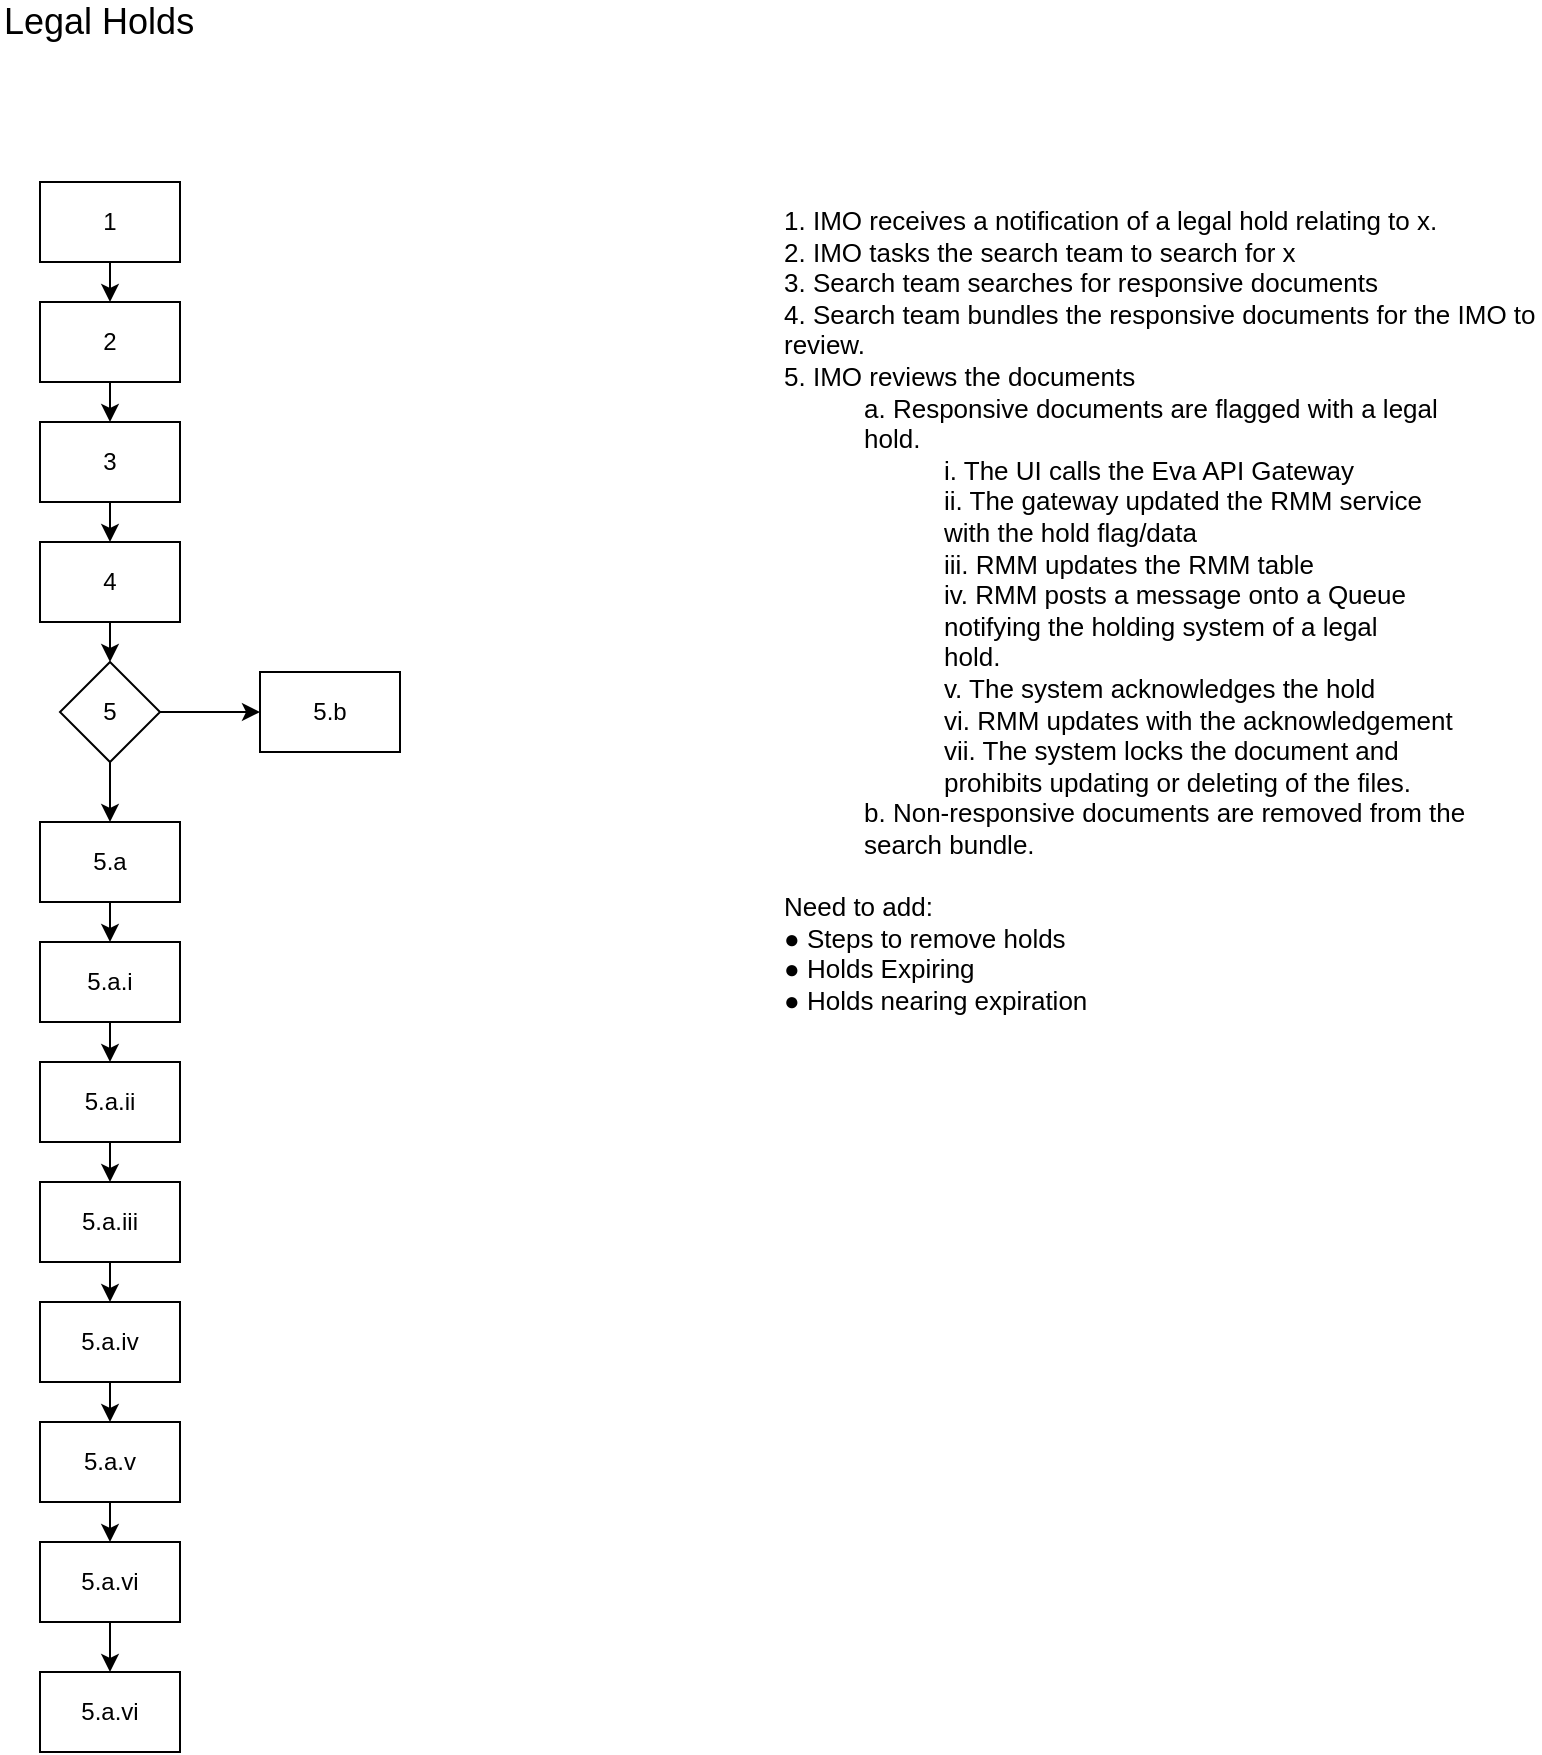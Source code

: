 <mxfile version="14.1.8" type="github" pages="3">
  <diagram id="FIlmItlmwFXdO_1dd_rg" name="Holds Workflow">
    <mxGraphModel dx="1085" dy="752" grid="1" gridSize="10" guides="1" tooltips="1" connect="1" arrows="1" fold="1" page="1" pageScale="1" pageWidth="850" pageHeight="1100" math="0" shadow="0">
      <root>
        <mxCell id="YvOaj-5_H1vuJNTqMkzz-0" />
        <mxCell id="YvOaj-5_H1vuJNTqMkzz-1" parent="YvOaj-5_H1vuJNTqMkzz-0" />
        <mxCell id="ppWnuGn-PQxRxfN3bJYF-0" value="1" style="rounded=0;whiteSpace=wrap;html=1;" parent="YvOaj-5_H1vuJNTqMkzz-1" vertex="1">
          <mxGeometry x="60" y="110" width="70" height="40" as="geometry" />
        </mxCell>
        <mxCell id="ppWnuGn-PQxRxfN3bJYF-1" value="" style="endArrow=classic;html=1;exitX=0.5;exitY=1;exitDx=0;exitDy=0;entryX=0.5;entryY=0;entryDx=0;entryDy=0;" parent="YvOaj-5_H1vuJNTqMkzz-1" source="ppWnuGn-PQxRxfN3bJYF-0" edge="1">
          <mxGeometry width="50" height="50" relative="1" as="geometry">
            <mxPoint x="380" y="490" as="sourcePoint" />
            <mxPoint x="95" y="170" as="targetPoint" />
          </mxGeometry>
        </mxCell>
        <mxCell id="ppWnuGn-PQxRxfN3bJYF-2" value="2" style="rounded=0;whiteSpace=wrap;html=1;" parent="YvOaj-5_H1vuJNTqMkzz-1" vertex="1">
          <mxGeometry x="60" y="170" width="70" height="40" as="geometry" />
        </mxCell>
        <mxCell id="ppWnuGn-PQxRxfN3bJYF-3" value="" style="endArrow=classic;html=1;exitX=0.5;exitY=1;exitDx=0;exitDy=0;entryX=0.5;entryY=0;entryDx=0;entryDy=0;" parent="YvOaj-5_H1vuJNTqMkzz-1" source="ppWnuGn-PQxRxfN3bJYF-2" edge="1">
          <mxGeometry width="50" height="50" relative="1" as="geometry">
            <mxPoint x="380" y="550" as="sourcePoint" />
            <mxPoint x="95" y="230" as="targetPoint" />
          </mxGeometry>
        </mxCell>
        <mxCell id="ppWnuGn-PQxRxfN3bJYF-4" value="3" style="rounded=0;whiteSpace=wrap;html=1;" parent="YvOaj-5_H1vuJNTqMkzz-1" vertex="1">
          <mxGeometry x="60" y="230" width="70" height="40" as="geometry" />
        </mxCell>
        <mxCell id="ppWnuGn-PQxRxfN3bJYF-5" value="" style="endArrow=classic;html=1;exitX=0.5;exitY=1;exitDx=0;exitDy=0;entryX=0.5;entryY=0;entryDx=0;entryDy=0;" parent="YvOaj-5_H1vuJNTqMkzz-1" source="ppWnuGn-PQxRxfN3bJYF-4" edge="1">
          <mxGeometry width="50" height="50" relative="1" as="geometry">
            <mxPoint x="380" y="610" as="sourcePoint" />
            <mxPoint x="95" y="290" as="targetPoint" />
          </mxGeometry>
        </mxCell>
        <mxCell id="ppWnuGn-PQxRxfN3bJYF-6" value="4" style="rounded=0;whiteSpace=wrap;html=1;" parent="YvOaj-5_H1vuJNTqMkzz-1" vertex="1">
          <mxGeometry x="60" y="290" width="70" height="40" as="geometry" />
        </mxCell>
        <mxCell id="ppWnuGn-PQxRxfN3bJYF-7" value="" style="endArrow=classic;html=1;exitX=0.5;exitY=1;exitDx=0;exitDy=0;entryX=0.5;entryY=0;entryDx=0;entryDy=0;" parent="YvOaj-5_H1vuJNTqMkzz-1" source="ppWnuGn-PQxRxfN3bJYF-6" edge="1">
          <mxGeometry width="50" height="50" relative="1" as="geometry">
            <mxPoint x="380" y="670" as="sourcePoint" />
            <mxPoint x="95" y="350" as="targetPoint" />
          </mxGeometry>
        </mxCell>
        <mxCell id="ppWnuGn-PQxRxfN3bJYF-10" value="5.a" style="rounded=0;whiteSpace=wrap;html=1;" parent="YvOaj-5_H1vuJNTqMkzz-1" vertex="1">
          <mxGeometry x="60" y="430" width="70" height="40" as="geometry" />
        </mxCell>
        <mxCell id="ppWnuGn-PQxRxfN3bJYF-11" value="" style="endArrow=classic;html=1;exitX=0.5;exitY=1;exitDx=0;exitDy=0;entryX=0.5;entryY=0;entryDx=0;entryDy=0;" parent="YvOaj-5_H1vuJNTqMkzz-1" source="ppWnuGn-PQxRxfN3bJYF-10" edge="1">
          <mxGeometry width="50" height="50" relative="1" as="geometry">
            <mxPoint x="380" y="810" as="sourcePoint" />
            <mxPoint x="95" y="490" as="targetPoint" />
          </mxGeometry>
        </mxCell>
        <mxCell id="bSdOODXDOFq7o-rd9tUC-12" style="edgeStyle=orthogonalEdgeStyle;rounded=0;orthogonalLoop=1;jettySize=auto;html=1;exitX=0.5;exitY=1;exitDx=0;exitDy=0;entryX=0.5;entryY=0;entryDx=0;entryDy=0;fontSize=12;" parent="YvOaj-5_H1vuJNTqMkzz-1" source="ppWnuGn-PQxRxfN3bJYF-12" target="bSdOODXDOFq7o-rd9tUC-1" edge="1">
          <mxGeometry relative="1" as="geometry" />
        </mxCell>
        <mxCell id="ppWnuGn-PQxRxfN3bJYF-12" value="5.a.ii" style="rounded=0;whiteSpace=wrap;html=1;" parent="YvOaj-5_H1vuJNTqMkzz-1" vertex="1">
          <mxGeometry x="60" y="550" width="70" height="40" as="geometry" />
        </mxCell>
        <mxCell id="ppWnuGn-PQxRxfN3bJYF-14" value="5.a.i" style="rounded=0;whiteSpace=wrap;html=1;" parent="YvOaj-5_H1vuJNTqMkzz-1" vertex="1">
          <mxGeometry x="60" y="490" width="70" height="40" as="geometry" />
        </mxCell>
        <mxCell id="ppWnuGn-PQxRxfN3bJYF-15" value="" style="endArrow=classic;html=1;exitX=0.5;exitY=1;exitDx=0;exitDy=0;entryX=0.5;entryY=0;entryDx=0;entryDy=0;" parent="YvOaj-5_H1vuJNTqMkzz-1" source="ppWnuGn-PQxRxfN3bJYF-14" edge="1">
          <mxGeometry width="50" height="50" relative="1" as="geometry">
            <mxPoint x="380" y="870" as="sourcePoint" />
            <mxPoint x="95" y="550" as="targetPoint" />
          </mxGeometry>
        </mxCell>
        <mxCell id="bSdOODXDOFq7o-rd9tUC-0" style="edgeStyle=orthogonalEdgeStyle;rounded=0;orthogonalLoop=1;jettySize=auto;html=1;exitX=0.5;exitY=1;exitDx=0;exitDy=0;entryX=0.5;entryY=0;entryDx=0;entryDy=0;fontSize=12;" parent="YvOaj-5_H1vuJNTqMkzz-1" source="ppWnuGn-PQxRxfN3bJYF-16" target="ppWnuGn-PQxRxfN3bJYF-10" edge="1">
          <mxGeometry relative="1" as="geometry" />
        </mxCell>
        <mxCell id="bSdOODXDOFq7o-rd9tUC-14" style="edgeStyle=orthogonalEdgeStyle;rounded=0;orthogonalLoop=1;jettySize=auto;html=1;exitX=1;exitY=0.5;exitDx=0;exitDy=0;entryX=0;entryY=0.5;entryDx=0;entryDy=0;fontSize=12;" parent="YvOaj-5_H1vuJNTqMkzz-1" source="ppWnuGn-PQxRxfN3bJYF-16" target="bSdOODXDOFq7o-rd9tUC-13" edge="1">
          <mxGeometry relative="1" as="geometry" />
        </mxCell>
        <mxCell id="ppWnuGn-PQxRxfN3bJYF-16" value="5" style="rhombus;whiteSpace=wrap;html=1;" parent="YvOaj-5_H1vuJNTqMkzz-1" vertex="1">
          <mxGeometry x="70" y="350" width="50" height="50" as="geometry" />
        </mxCell>
        <mxCell id="ppWnuGn-PQxRxfN3bJYF-31" value="1. IMO receives a notification of a legal hold relating to x.&lt;br&gt;2. IMO tasks the search team to search for x&lt;br&gt;3. Search team searches for responsive documents&lt;br&gt;4. Search team bundles the responsive documents for the IMO to&lt;br&gt;review.&lt;br&gt;5. IMO reviews the documents&lt;br&gt;&lt;blockquote style=&quot;margin: 0 0 0 40px ; border: none ; padding: 0px&quot;&gt;a. Responsive documents are flagged with a legal&lt;br&gt;hold.&lt;br&gt;&lt;/blockquote&gt;&lt;blockquote style=&quot;margin: 0 0 0 40px ; border: none ; padding: 0px&quot;&gt;&lt;blockquote style=&quot;margin: 0 0 0 40px ; border: none ; padding: 0px&quot;&gt;i. The UI calls the Eva API Gateway&lt;/blockquote&gt;&lt;blockquote style=&quot;margin: 0 0 0 40px ; border: none ; padding: 0px&quot;&gt;ii. The gateway updated the RMM service&lt;/blockquote&gt;&lt;blockquote style=&quot;margin: 0 0 0 40px ; border: none ; padding: 0px&quot;&gt;with the hold flag/data&lt;/blockquote&gt;&lt;blockquote style=&quot;margin: 0 0 0 40px ; border: none ; padding: 0px&quot;&gt;iii. RMM updates the RMM table&lt;/blockquote&gt;&lt;blockquote style=&quot;margin: 0 0 0 40px ; border: none ; padding: 0px&quot;&gt;iv. RMM posts a message onto a Queue&lt;/blockquote&gt;&lt;blockquote style=&quot;margin: 0 0 0 40px ; border: none ; padding: 0px&quot;&gt;notifying the holding system of a legal&lt;/blockquote&gt;&lt;blockquote style=&quot;margin: 0 0 0 40px ; border: none ; padding: 0px&quot;&gt;hold.&lt;/blockquote&gt;&lt;blockquote style=&quot;margin: 0 0 0 40px ; border: none ; padding: 0px&quot;&gt;v. The system acknowledges the hold&lt;/blockquote&gt;&lt;blockquote style=&quot;margin: 0 0 0 40px ; border: none ; padding: 0px&quot;&gt;vi. RMM updates with the acknowledgement&lt;/blockquote&gt;&lt;blockquote style=&quot;margin: 0 0 0 40px ; border: none ; padding: 0px&quot;&gt;vii. The system locks the document and&lt;/blockquote&gt;&lt;blockquote style=&quot;margin: 0 0 0 40px ; border: none ; padding: 0px&quot;&gt;prohibits updating or deleting of the files.&lt;/blockquote&gt;&lt;/blockquote&gt;&lt;blockquote style=&quot;margin: 0 0 0 40px ; border: none ; padding: 0px&quot;&gt;b. Non-responsive documents are removed from the&lt;br&gt;search bundle.&lt;/blockquote&gt;&lt;br&gt;Need to add:&lt;br&gt;● Steps to remove holds&lt;br&gt;● Holds Expiring&lt;br&gt;● Holds nearing expiration" style="text;strokeColor=none;fillColor=none;align=left;verticalAlign=top;rounded=0;fontSize=13;whiteSpace=wrap;html=1;" parent="YvOaj-5_H1vuJNTqMkzz-1" vertex="1">
          <mxGeometry x="430" y="115" width="380" height="710" as="geometry" />
        </mxCell>
        <mxCell id="bSdOODXDOFq7o-rd9tUC-1" value="5.a.iii" style="rounded=0;whiteSpace=wrap;html=1;" parent="YvOaj-5_H1vuJNTqMkzz-1" vertex="1">
          <mxGeometry x="60" y="610" width="70" height="40" as="geometry" />
        </mxCell>
        <mxCell id="bSdOODXDOFq7o-rd9tUC-2" value="" style="endArrow=classic;html=1;exitX=0.5;exitY=1;exitDx=0;exitDy=0;entryX=0.5;entryY=0;entryDx=0;entryDy=0;" parent="YvOaj-5_H1vuJNTqMkzz-1" source="bSdOODXDOFq7o-rd9tUC-1" edge="1">
          <mxGeometry width="50" height="50" relative="1" as="geometry">
            <mxPoint x="380" y="990" as="sourcePoint" />
            <mxPoint x="95" y="670" as="targetPoint" />
          </mxGeometry>
        </mxCell>
        <mxCell id="bSdOODXDOFq7o-rd9tUC-11" style="edgeStyle=orthogonalEdgeStyle;rounded=0;orthogonalLoop=1;jettySize=auto;html=1;exitX=0.5;exitY=1;exitDx=0;exitDy=0;entryX=0.5;entryY=0;entryDx=0;entryDy=0;fontSize=12;" parent="YvOaj-5_H1vuJNTqMkzz-1" source="bSdOODXDOFq7o-rd9tUC-3" target="bSdOODXDOFq7o-rd9tUC-6" edge="1">
          <mxGeometry relative="1" as="geometry" />
        </mxCell>
        <mxCell id="bSdOODXDOFq7o-rd9tUC-3" value="5.a.v" style="rounded=0;whiteSpace=wrap;html=1;" parent="YvOaj-5_H1vuJNTqMkzz-1" vertex="1">
          <mxGeometry x="60" y="730" width="70" height="40" as="geometry" />
        </mxCell>
        <mxCell id="bSdOODXDOFq7o-rd9tUC-4" value="5.a.iv" style="rounded=0;whiteSpace=wrap;html=1;" parent="YvOaj-5_H1vuJNTqMkzz-1" vertex="1">
          <mxGeometry x="60" y="670" width="70" height="40" as="geometry" />
        </mxCell>
        <mxCell id="bSdOODXDOFq7o-rd9tUC-5" value="" style="endArrow=classic;html=1;exitX=0.5;exitY=1;exitDx=0;exitDy=0;entryX=0.5;entryY=0;entryDx=0;entryDy=0;" parent="YvOaj-5_H1vuJNTqMkzz-1" source="bSdOODXDOFq7o-rd9tUC-4" edge="1">
          <mxGeometry width="50" height="50" relative="1" as="geometry">
            <mxPoint x="380" y="1050" as="sourcePoint" />
            <mxPoint x="95" y="730" as="targetPoint" />
          </mxGeometry>
        </mxCell>
        <mxCell id="bSdOODXDOFq7o-rd9tUC-16" style="edgeStyle=orthogonalEdgeStyle;rounded=0;orthogonalLoop=1;jettySize=auto;html=1;exitX=0.5;exitY=1;exitDx=0;exitDy=0;entryX=0.5;entryY=0;entryDx=0;entryDy=0;fontSize=12;" parent="YvOaj-5_H1vuJNTqMkzz-1" source="bSdOODXDOFq7o-rd9tUC-6" target="bSdOODXDOFq7o-rd9tUC-15" edge="1">
          <mxGeometry relative="1" as="geometry" />
        </mxCell>
        <mxCell id="bSdOODXDOFq7o-rd9tUC-6" value="5.a.vi" style="rounded=0;whiteSpace=wrap;html=1;" parent="YvOaj-5_H1vuJNTqMkzz-1" vertex="1">
          <mxGeometry x="60" y="790" width="70" height="40" as="geometry" />
        </mxCell>
        <mxCell id="bSdOODXDOFq7o-rd9tUC-13" value="5.b" style="rounded=0;whiteSpace=wrap;html=1;" parent="YvOaj-5_H1vuJNTqMkzz-1" vertex="1">
          <mxGeometry x="170" y="355" width="70" height="40" as="geometry" />
        </mxCell>
        <mxCell id="bSdOODXDOFq7o-rd9tUC-15" value="5.a.vi" style="rounded=0;whiteSpace=wrap;html=1;" parent="YvOaj-5_H1vuJNTqMkzz-1" vertex="1">
          <mxGeometry x="60" y="855" width="70" height="40" as="geometry" />
        </mxCell>
        <mxCell id="4gju1CD-i61MMXTLkmXu-0" value="Legal Holds" style="text;html=1;strokeColor=none;fillColor=none;align=left;verticalAlign=middle;whiteSpace=wrap;rounded=0;fontSize=18;" parent="YvOaj-5_H1vuJNTqMkzz-1" vertex="1">
          <mxGeometry x="40" y="20" width="200" height="20" as="geometry" />
        </mxCell>
      </root>
    </mxGraphModel>
  </diagram>
  <diagram id="1SPMSTYtjkn7zpHo_Knp" name="Holds Page Flow">
    <mxGraphModel dx="1085" dy="2452" grid="1" gridSize="10" guides="1" tooltips="1" connect="1" arrows="1" fold="1" page="1" pageScale="1" pageWidth="1100" pageHeight="850" math="0" shadow="0">
      <root>
        <mxCell id="MzvnB49AQrvrAkqv_Gi6-0" />
        <mxCell id="MzvnB49AQrvrAkqv_Gi6-1" parent="MzvnB49AQrvrAkqv_Gi6-0" />
        <mxCell id="MzvnB49AQrvrAkqv_Gi6-9" style="edgeStyle=orthogonalEdgeStyle;rounded=0;orthogonalLoop=1;jettySize=auto;html=1;entryX=0.5;entryY=0;entryDx=0;entryDy=0;exitX=0.25;exitY=1;exitDx=0;exitDy=0;" edge="1" parent="MzvnB49AQrvrAkqv_Gi6-1" source="MzvnB49AQrvrAkqv_Gi6-2" target="MzvnB49AQrvrAkqv_Gi6-3">
          <mxGeometry relative="1" as="geometry" />
        </mxCell>
        <mxCell id="MzvnB49AQrvrAkqv_Gi6-10" style="edgeStyle=orthogonalEdgeStyle;rounded=0;orthogonalLoop=1;jettySize=auto;html=1;exitX=0.75;exitY=1;exitDx=0;exitDy=0;entryX=0.5;entryY=0;entryDx=0;entryDy=0;" edge="1" parent="MzvnB49AQrvrAkqv_Gi6-1" source="MzvnB49AQrvrAkqv_Gi6-2" target="MzvnB49AQrvrAkqv_Gi6-7">
          <mxGeometry relative="1" as="geometry" />
        </mxCell>
        <mxCell id="MzvnB49AQrvrAkqv_Gi6-2" value="Holds Page" style="rounded=0;whiteSpace=wrap;html=1;fillColor=#e6d0de;strokeColor=#996185;gradientColor=#d5739d;" vertex="1" parent="MzvnB49AQrvrAkqv_Gi6-1">
          <mxGeometry x="220" y="-1560" width="120" height="60" as="geometry" />
        </mxCell>
        <mxCell id="MzvnB49AQrvrAkqv_Gi6-11" style="edgeStyle=orthogonalEdgeStyle;rounded=0;orthogonalLoop=1;jettySize=auto;html=1;exitX=0.5;exitY=1;exitDx=0;exitDy=0;entryX=0.5;entryY=0;entryDx=0;entryDy=0;" edge="1" parent="MzvnB49AQrvrAkqv_Gi6-1" source="MzvnB49AQrvrAkqv_Gi6-3" target="MzvnB49AQrvrAkqv_Gi6-5">
          <mxGeometry relative="1" as="geometry" />
        </mxCell>
        <mxCell id="MzvnB49AQrvrAkqv_Gi6-3" value="Search Holds" style="rounded=1;whiteSpace=wrap;html=1;strokeColor=#996185;fontSize=10;fillColor=#FFFFFF;" vertex="1" parent="MzvnB49AQrvrAkqv_Gi6-1">
          <mxGeometry x="140" y="-1421.5" width="100" height="43" as="geometry" />
        </mxCell>
        <mxCell id="MzvnB49AQrvrAkqv_Gi6-21" style="edgeStyle=orthogonalEdgeStyle;rounded=0;orthogonalLoop=1;jettySize=auto;html=1;exitX=1;exitY=0.5;exitDx=0;exitDy=0;entryX=0;entryY=0.5;entryDx=0;entryDy=0;" edge="1" parent="MzvnB49AQrvrAkqv_Gi6-1" source="MzvnB49AQrvrAkqv_Gi6-4" target="MzvnB49AQrvrAkqv_Gi6-6">
          <mxGeometry relative="1" as="geometry" />
        </mxCell>
        <mxCell id="MzvnB49AQrvrAkqv_Gi6-4" value="Add Systems" style="rounded=1;whiteSpace=wrap;html=1;strokeColor=#996185;fontSize=10;fillColor=#FFFFFF;" vertex="1" parent="MzvnB49AQrvrAkqv_Gi6-1">
          <mxGeometry x="280" y="-1230" width="100" height="43" as="geometry" />
        </mxCell>
        <mxCell id="MzvnB49AQrvrAkqv_Gi6-5" value="Holds Results" style="rounded=1;whiteSpace=wrap;html=1;strokeColor=#996185;fontSize=10;fillColor=#FFFFFF;" vertex="1" parent="MzvnB49AQrvrAkqv_Gi6-1">
          <mxGeometry x="140" y="-1330" width="100" height="43" as="geometry" />
        </mxCell>
        <mxCell id="MzvnB49AQrvrAkqv_Gi6-6" value="Add Queries to System" style="rounded=1;whiteSpace=wrap;html=1;strokeColor=#996185;fontSize=10;fillColor=#FFFFFF;" vertex="1" parent="MzvnB49AQrvrAkqv_Gi6-1">
          <mxGeometry x="440" y="-1230" width="100" height="43" as="geometry" />
        </mxCell>
        <mxCell id="MzvnB49AQrvrAkqv_Gi6-19" style="edgeStyle=orthogonalEdgeStyle;rounded=0;orthogonalLoop=1;jettySize=auto;html=1;exitX=0.5;exitY=1;exitDx=0;exitDy=0;entryX=0.5;entryY=0;entryDx=0;entryDy=0;" edge="1" parent="MzvnB49AQrvrAkqv_Gi6-1" source="MzvnB49AQrvrAkqv_Gi6-7" target="MzvnB49AQrvrAkqv_Gi6-8">
          <mxGeometry relative="1" as="geometry" />
        </mxCell>
        <mxCell id="MzvnB49AQrvrAkqv_Gi6-7" value="Create Hold" style="rounded=1;whiteSpace=wrap;html=1;strokeColor=#996185;fontSize=10;fillColor=#FFFFFF;" vertex="1" parent="MzvnB49AQrvrAkqv_Gi6-1">
          <mxGeometry x="280" y="-1421.5" width="100" height="43" as="geometry" />
        </mxCell>
        <mxCell id="MzvnB49AQrvrAkqv_Gi6-20" style="edgeStyle=orthogonalEdgeStyle;rounded=0;orthogonalLoop=1;jettySize=auto;html=1;exitX=0.5;exitY=1;exitDx=0;exitDy=0;entryX=0.5;entryY=0;entryDx=0;entryDy=0;" edge="1" parent="MzvnB49AQrvrAkqv_Gi6-1" source="MzvnB49AQrvrAkqv_Gi6-8" target="MzvnB49AQrvrAkqv_Gi6-4">
          <mxGeometry relative="1" as="geometry" />
        </mxCell>
        <mxCell id="MzvnB49AQrvrAkqv_Gi6-8" value="Assign Hold to XXX" style="rounded=1;whiteSpace=wrap;html=1;strokeColor=#996185;fontSize=10;fillColor=#FFFFFF;" vertex="1" parent="MzvnB49AQrvrAkqv_Gi6-1">
          <mxGeometry x="280" y="-1330" width="100" height="43" as="geometry" />
        </mxCell>
      </root>
    </mxGraphModel>
  </diagram>
  <diagram id="hOhV6zPiMZfn9w0OAzpv" name="UI">
    <mxGraphModel dx="2031" dy="2789" grid="1" gridSize="10" guides="1" tooltips="1" connect="1" arrows="1" fold="1" page="1" pageScale="1" pageWidth="1100" pageHeight="850" math="0" shadow="0">
      <root>
        <mxCell id="P565BMBygYdm6OfglMrN-0" />
        <mxCell id="P565BMBygYdm6OfglMrN-1" parent="P565BMBygYdm6OfglMrN-0" />
        <mxCell id="P565BMBygYdm6OfglMrN-2" value="" style="rounded=0;whiteSpace=wrap;html=1;" parent="P565BMBygYdm6OfglMrN-1" vertex="1">
          <mxGeometry x="18" y="90" width="1069" height="750" as="geometry" />
        </mxCell>
        <mxCell id="P565BMBygYdm6OfglMrN-3" value="" style="rounded=0;whiteSpace=wrap;html=1;" parent="P565BMBygYdm6OfglMrN-1" vertex="1">
          <mxGeometry x="19" y="-1610" width="1069" height="750" as="geometry" />
        </mxCell>
        <mxCell id="P565BMBygYdm6OfglMrN-4" value="" style="rounded=0;whiteSpace=wrap;html=1;fillColor=#F8F9FA;" parent="P565BMBygYdm6OfglMrN-1" vertex="1">
          <mxGeometry x="20" y="-1608.5" width="1068" height="79" as="geometry" />
        </mxCell>
        <mxCell id="P565BMBygYdm6OfglMrN-5" value="" style="rounded=0;whiteSpace=wrap;html=1;" parent="P565BMBygYdm6OfglMrN-1" vertex="1">
          <mxGeometry x="17" y="-760" width="1069" height="750" as="geometry" />
        </mxCell>
        <mxCell id="P565BMBygYdm6OfglMrN-6" value="" style="rounded=0;whiteSpace=wrap;html=1;fillColor=#F8F9FA;" parent="P565BMBygYdm6OfglMrN-1" vertex="1">
          <mxGeometry x="17" y="-759" width="1068" height="79" as="geometry" />
        </mxCell>
        <mxCell id="P565BMBygYdm6OfglMrN-7" value="" style="rounded=0;whiteSpace=wrap;html=1;fillColor=#3333FF;" parent="P565BMBygYdm6OfglMrN-1" vertex="1">
          <mxGeometry x="18" y="30" width="1069" height="60" as="geometry" />
        </mxCell>
        <mxCell id="P565BMBygYdm6OfglMrN-8" value="&lt;font style=&quot;font-size: 14px&quot;&gt;FEEDBACK&lt;/font&gt;" style="rounded=1;whiteSpace=wrap;html=1;fillColor=#FF8000;strokeColor=#FF8000;fontColor=#FFFFFF;" parent="P565BMBygYdm6OfglMrN-1" vertex="1">
          <mxGeometry x="955" y="40" width="120" height="40" as="geometry" />
        </mxCell>
        <mxCell id="P565BMBygYdm6OfglMrN-9" value="" style="shape=image;html=1;verticalAlign=top;verticalLabelPosition=bottom;labelBackgroundColor=#ffffff;imageAspect=0;aspect=fixed;image=https://cdn3.iconfinder.com/data/icons/social-media-2125/78/bell-128.png;strokeColor=#FF8000;fillColor=#FF8000;fontColor=#FFFFFF;" parent="P565BMBygYdm6OfglMrN-1" vertex="1">
          <mxGeometry x="893" y="40" width="37" height="37" as="geometry" />
        </mxCell>
        <mxCell id="P565BMBygYdm6OfglMrN-10" value="" style="whiteSpace=wrap;html=1;shape=mxgraph.basic.octagon2;align=center;verticalAlign=middle;dx=12;shadow=0;sketch=0;fontSize=20;fontColor=#808080;fillColor=#FF8000;strokeColor=#FF8000;" parent="P565BMBygYdm6OfglMrN-1" vertex="1">
          <mxGeometry x="28" y="36.5" width="56" height="42" as="geometry" />
        </mxCell>
        <mxCell id="P565BMBygYdm6OfglMrN-11" value="Eva" style="text;html=1;strokeColor=none;fillColor=none;align=center;verticalAlign=middle;whiteSpace=wrap;rounded=0;shadow=0;sketch=0;fontSize=20;fontColor=#FFFFFF;fontStyle=1" parent="P565BMBygYdm6OfglMrN-1" vertex="1">
          <mxGeometry x="94" y="50" width="40" height="20" as="geometry" />
        </mxCell>
        <mxCell id="P565BMBygYdm6OfglMrN-12" value="" style="html=1;verticalLabelPosition=bottom;align=center;labelBackgroundColor=#ffffff;verticalAlign=top;strokeWidth=2;shadow=0;dashed=0;shape=mxgraph.ios7.icons.user;sketch=0;fontSize=20;fontColor=#FFFFFF;fillColor=#FFFFFF;" parent="P565BMBygYdm6OfglMrN-1" vertex="1">
          <mxGeometry x="741" y="45" width="30" height="30" as="geometry" />
        </mxCell>
        <mxCell id="P565BMBygYdm6OfglMrN-13" value="John Doe" style="text;html=1;strokeColor=none;fillColor=none;align=center;verticalAlign=middle;whiteSpace=wrap;rounded=0;shadow=0;sketch=0;fontSize=19;fontColor=#FFFFFF;" parent="P565BMBygYdm6OfglMrN-1" vertex="1">
          <mxGeometry x="784.5" y="50" width="94" height="20" as="geometry" />
        </mxCell>
        <mxCell id="P565BMBygYdm6OfglMrN-14" value="&amp;lt;Classification Here&amp;gt;" style="rounded=0;whiteSpace=wrap;html=1;shadow=0;sketch=0;fontSize=12;align=center;fillColor=#FFFF33;" parent="P565BMBygYdm6OfglMrN-1" vertex="1">
          <mxGeometry x="18" y="10" width="1069" height="20" as="geometry" />
        </mxCell>
        <mxCell id="P565BMBygYdm6OfglMrN-15" value="" style="line;strokeWidth=1;fillColor=none;align=left;verticalAlign=middle;spacingTop=-1;spacingLeft=3;spacingRight=3;rotatable=0;labelPosition=right;points=[];portConstraint=eastwest;sketch=0;direction=south;" parent="P565BMBygYdm6OfglMrN-1" vertex="1">
          <mxGeometry x="273" y="169" width="8" height="671" as="geometry" />
        </mxCell>
        <mxCell id="P565BMBygYdm6OfglMrN-16" value="" style="group;labelBackgroundColor=#ffffff;" parent="P565BMBygYdm6OfglMrN-1" connectable="0" vertex="1">
          <mxGeometry x="337" y="101" width="749" height="66.5" as="geometry" />
        </mxCell>
        <mxCell id="P565BMBygYdm6OfglMrN-17" value="" style="html=1;shadow=0;dashed=0;fillColor=#F8F9FA;strokeColor=none;fontSize=16;fontColor=#181819;align=left;spacing=15;" parent="P565BMBygYdm6OfglMrN-16" vertex="1">
          <mxGeometry width="749" height="66.5" as="geometry" />
        </mxCell>
        <mxCell id="P565BMBygYdm6OfglMrN-18" value="" style="rounded=0;whiteSpace=wrap;html=1;fillColor=#F8F9FA;" parent="P565BMBygYdm6OfglMrN-17" vertex="1">
          <mxGeometry x="-319" y="-12.5" width="1068" height="79" as="geometry" />
        </mxCell>
        <mxCell id="P565BMBygYdm6OfglMrN-19" value="Search" style="html=1;shadow=0;dashed=0;shape=mxgraph.bootstrap.rrect;rSize=5;fontSize=14;fontColor=#6C767D;strokeColor=#CED4DA;fillColor=#ffffff;align=left;spacing=10;" parent="P565BMBygYdm6OfglMrN-17" vertex="1">
          <mxGeometry width="470" height="40" relative="1" as="geometry">
            <mxPoint x="-46" y="7" as="offset" />
          </mxGeometry>
        </mxCell>
        <mxCell id="P565BMBygYdm6OfglMrN-20" value="" style="ellipse;whiteSpace=wrap;html=1;fillColor=#FFFFFF;" parent="P565BMBygYdm6OfglMrN-17" vertex="1">
          <mxGeometry x="369.68" y="19" width="10.777" height="10" as="geometry" />
        </mxCell>
        <mxCell id="P565BMBygYdm6OfglMrN-21" value="" style="endArrow=none;html=1;" parent="P565BMBygYdm6OfglMrN-17" edge="1">
          <mxGeometry width="50" height="50" relative="1" as="geometry">
            <mxPoint x="380.456" y="29" as="sourcePoint" />
            <mxPoint x="380.456" y="29" as="targetPoint" />
            <Array as="points">
              <mxPoint x="391.233" y="37" />
            </Array>
          </mxGeometry>
        </mxCell>
        <mxCell id="P565BMBygYdm6OfglMrN-22" value="" style="triangle;whiteSpace=wrap;html=1;rotation=90;fillColor=#000000;" parent="P565BMBygYdm6OfglMrN-17" vertex="1">
          <mxGeometry x="402.01" y="22" width="10.777" height="10" as="geometry" />
        </mxCell>
        <mxCell id="P565BMBygYdm6OfglMrN-23" value="" style="shape=ellipse;dashed=0;strokeColor=none;shadow=1;fontSize=13;align=center;verticalAlign=top;labelPosition=center;verticalLabelPosition=bottom;html=1;aspect=fixed;" parent="P565BMBygYdm6OfglMrN-16" vertex="1">
          <mxGeometry x="436.5" y="7" width="40" height="40" as="geometry" />
        </mxCell>
        <mxCell id="P565BMBygYdm6OfglMrN-24" value="" style="dashed=0;html=1;shape=mxgraph.gmdl.plus;strokeColor=#737373;strokeWidth=2;shadow=0;" parent="P565BMBygYdm6OfglMrN-23" vertex="1">
          <mxGeometry x="12" y="12" width="16" height="16" as="geometry" />
        </mxCell>
        <mxCell id="P565BMBygYdm6OfglMrN-25" value="" style="line;strokeWidth=1;fillColor=none;align=left;verticalAlign=middle;spacingTop=-1;spacingLeft=3;spacingRight=3;rotatable=0;labelPosition=right;points=[];portConstraint=eastwest;sketch=0;direction=west;" parent="P565BMBygYdm6OfglMrN-1" vertex="1">
          <mxGeometry x="20" y="164" width="1067" height="8" as="geometry" />
        </mxCell>
        <mxCell id="P565BMBygYdm6OfglMrN-26" value="" style="line;strokeWidth=1;fillColor=none;align=left;verticalAlign=middle;spacingTop=-1;spacingLeft=3;spacingRight=3;rotatable=0;labelPosition=right;points=[];portConstraint=eastwest;sketch=0;direction=south;" parent="P565BMBygYdm6OfglMrN-1" vertex="1">
          <mxGeometry x="549" y="209" width="8" height="630" as="geometry" />
        </mxCell>
        <mxCell id="P565BMBygYdm6OfglMrN-27" value="" style="perimeter=none;dashed=0;shape=mxgraph.gmdl.triangle;strokeColor=none;fillColor=#666666;direction=south;aspect=fixed;" parent="P565BMBygYdm6OfglMrN-1" vertex="1">
          <mxGeometry x="263" y="511" width="8" height="16" as="geometry">
            <mxPoint x="-27" as="offset" />
          </mxGeometry>
        </mxCell>
        <mxCell id="P565BMBygYdm6OfglMrN-28" value="" style="rounded=0;whiteSpace=wrap;html=1;fontSize=20;align=left;fillColor=#3333FF;" parent="P565BMBygYdm6OfglMrN-1" vertex="1">
          <mxGeometry x="277" y="168" width="276" height="40" as="geometry" />
        </mxCell>
        <mxCell id="P565BMBygYdm6OfglMrN-29" value="" style="html=1;shadow=0;dashed=0;shape=mxgraph.bootstrap.rrect;rSize=5;strokeColor=#DFDFDF;html=1;whiteSpace=wrap;fillColor=#FFFFFF;fontColor=#495057;" parent="P565BMBygYdm6OfglMrN-1" vertex="1">
          <mxGeometry x="280" y="210" width="260" height="300" as="geometry" />
        </mxCell>
        <mxCell id="P565BMBygYdm6OfglMrN-30" value="&lt;font style=&quot;font-size: 16px&quot;&gt;Hold Title #1&lt;/font&gt;&lt;br&gt;Guide: 123456/1258d25s8f22f&lt;br&gt;other data goes here" style="html=1;shadow=0;dashed=0;shape=mxgraph.bootstrap.topButton;rSize=5;perimeter=none;whiteSpace=wrap;resizeWidth=1;align=left;spacing=10;verticalAlign=top;fillColor=#0085FC;strokeColor=#0085FC;fontColor=#ffffff;" parent="P565BMBygYdm6OfglMrN-29" vertex="1">
          <mxGeometry width="260" height="100" relative="1" as="geometry" />
        </mxCell>
        <mxCell id="P565BMBygYdm6OfglMrN-31" value="&lt;font style=&quot;font-size: 16px&quot;&gt;Hold Title #2&lt;/font&gt;&lt;br&gt;Guide: 185576/58d6s8dd222dgf8&lt;br&gt;Other data goes here&lt;br&gt;&lt;br&gt;" style="strokeColor=inherit;fillColor=inherit;gradientColor=inherit;fontColor=inherit;html=1;shadow=0;dashed=0;perimeter=none;whiteSpace=wrap;resizeWidth=1;align=left;spacing=10;" parent="P565BMBygYdm6OfglMrN-29" vertex="1">
          <mxGeometry width="260" height="100" relative="1" as="geometry">
            <mxPoint y="100" as="offset" />
          </mxGeometry>
        </mxCell>
        <mxCell id="P565BMBygYdm6OfglMrN-32" value="&lt;font style=&quot;font-size: 16px&quot;&gt;Hold Title #3&lt;/font&gt;&lt;br&gt;Guide: 123456/88d55s6c8fs6&lt;br&gt;other data goes here&lt;br&gt;&lt;br&gt;" style="strokeColor=inherit;fillColor=inherit;gradientColor=inherit;fontColor=inherit;html=1;shadow=0;dashed=0;shape=mxgraph.bootstrap.bottomButton;rSize=5;perimeter=none;whiteSpace=wrap;resizeWidth=1;resizeHeight=0;align=left;spacing=10;" parent="P565BMBygYdm6OfglMrN-29" vertex="1">
          <mxGeometry y="1" width="260" height="100" relative="1" as="geometry">
            <mxPoint y="-100" as="offset" />
          </mxGeometry>
        </mxCell>
        <mxCell id="P565BMBygYdm6OfglMrN-33" value="Holds" style="text;html=1;strokeColor=none;fillColor=none;align=left;verticalAlign=middle;whiteSpace=wrap;rounded=0;labelPosition=center;verticalLabelPosition=middle;fontSize=16;fontStyle=1;fontColor=#FFFFFF;" parent="P565BMBygYdm6OfglMrN-1" vertex="1">
          <mxGeometry x="284" y="178" width="258" height="20" as="geometry" />
        </mxCell>
        <mxCell id="P565BMBygYdm6OfglMrN-34" value="" style="html=1;verticalLabelPosition=bottom;labelBackgroundColor=#ffffff;verticalAlign=top;shadow=0;dashed=0;strokeWidth=2;shape=mxgraph.ios7.misc.scroll_(vertical);fillColor=#a0a0a0;sketch=0;" parent="P565BMBygYdm6OfglMrN-1" vertex="1">
          <mxGeometry x="545" y="217" width="6" height="80" as="geometry" />
        </mxCell>
        <mxCell id="P565BMBygYdm6OfglMrN-35" value="" style="group" parent="P565BMBygYdm6OfglMrN-1" connectable="0" vertex="1">
          <mxGeometry x="554" y="169" width="530" height="500" as="geometry" />
        </mxCell>
        <mxCell id="P565BMBygYdm6OfglMrN-36" value="Hold Title #1" style="shape=rect;fillColor=#ffffff;strokeColor=#eeeeee;shadow=1;fontColor=#000000;fontSize=23;fontStyle=0;verticalAlign=top;spacingBottom=0;spacingLeft=16;spacingTop=20;align=left;rounded=0;" parent="P565BMBygYdm6OfglMrN-35" vertex="1">
          <mxGeometry width="530" height="500" as="geometry" />
        </mxCell>
        <mxCell id="P565BMBygYdm6OfglMrN-37" value="Guide: 123456/1258d25s8f22f" style="text;fontSize=12;fontStyle=4;verticalAlign=middle;spacingBottom=0;spacingLeft=16;resizeWidth=1;fontColor=#0645AD;" parent="P565BMBygYdm6OfglMrN-36" vertex="1">
          <mxGeometry width="530" height="20" relative="1" as="geometry">
            <mxPoint y="59" as="offset" />
          </mxGeometry>
        </mxCell>
        <mxCell id="P565BMBygYdm6OfglMrN-38" value="Description:&#xa;&#xa;&#xa;Originating Org:&#xa;&#xa;Hold Type:&#xa;&#xa;Hold Expiration:&#xa;&#xa;Responsive Systems:&#xa;&#xa;Data Classification:&#xa;&#xa;Scope:&#xa;&#xa;PII Eligible:&#xa;&#xa;PII Type:&#xa;&#xa;?????:&#xa;&#xa;IMO Assigned:&#xa;" style="text;whiteSpace=wrap;fontSize=13;spacing=16;spacingTop=-4;resizeWidth=1;resizeHeight=1;fontStyle=1" parent="P565BMBygYdm6OfglMrN-36" vertex="1">
          <mxGeometry width="170" height="333.33" relative="1" as="geometry">
            <mxPoint x="5" y="80" as="offset" />
          </mxGeometry>
        </mxCell>
        <mxCell id="P565BMBygYdm6OfglMrN-39" value="Assign" style="shape=rect;strokeColor=#666666;fontColor=#333333;fontStyle=1;shadow=1;rounded=1;fillColor=#F8F9FA;" parent="P565BMBygYdm6OfglMrN-36" vertex="1">
          <mxGeometry y="1" width="70" height="40" relative="1" as="geometry">
            <mxPoint x="8" y="-48" as="offset" />
          </mxGeometry>
        </mxCell>
        <mxCell id="P565BMBygYdm6OfglMrN-40" value="Review" style="shape=rect;strokeColor=#666666;fontColor=#333333;fontStyle=1;shadow=1;sketch=0;rounded=1;fillColor=#F8F9FA;" parent="P565BMBygYdm6OfglMrN-36" vertex="1">
          <mxGeometry y="1" width="70" height="40" relative="1" as="geometry">
            <mxPoint x="86" y="-48" as="offset" />
          </mxGeometry>
        </mxCell>
        <mxCell id="P565BMBygYdm6OfglMrN-41" value="&amp;lt;Classification Here&amp;gt;" style="rounded=0;whiteSpace=wrap;html=1;shadow=0;sketch=0;fontSize=12;align=center;fillColor=#FFFF33;" parent="P565BMBygYdm6OfglMrN-36" vertex="1">
          <mxGeometry y="0.63" width="530" height="18.519" as="geometry" />
        </mxCell>
        <mxCell id="P565BMBygYdm6OfglMrN-42" value="This hold was created in response to _________.  It contains objects responsive the search criteria defined within _________." style="text;whiteSpace=wrap;fontSize=10;spacing=16;spacingTop=-4;resizeWidth=1;resizeHeight=1;" parent="P565BMBygYdm6OfglMrN-36" vertex="1">
          <mxGeometry x="152.885" y="74.074" width="336.346" height="55.556" as="geometry" />
        </mxCell>
        <mxCell id="P565BMBygYdm6OfglMrN-43" value="PPP/QQQ/RRR/ZZZ&#xa;" style="text;whiteSpace=wrap;fontSize=10;spacing=16;spacingTop=-4;resizeWidth=1;resizeHeight=1;" parent="P565BMBygYdm6OfglMrN-36" vertex="1">
          <mxGeometry x="152.885" y="128.63" width="336.346" height="37.037" as="geometry" />
        </mxCell>
        <mxCell id="P565BMBygYdm6OfglMrN-44" value="FOIA" style="text;whiteSpace=wrap;fontSize=10;spacing=16;spacingTop=-4;resizeWidth=1;resizeHeight=1;" parent="P565BMBygYdm6OfglMrN-36" vertex="1">
          <mxGeometry x="152.885" y="157.408" width="336.346" height="37.037" as="geometry" />
        </mxCell>
        <mxCell id="P565BMBygYdm6OfglMrN-45" value="February 21, 2023" style="text;whiteSpace=wrap;fontSize=10;spacing=16;spacingTop=-4;resizeWidth=1;resizeHeight=1;" parent="P565BMBygYdm6OfglMrN-36" vertex="1">
          <mxGeometry x="152.885" y="189.996" width="336.346" height="37.037" as="geometry" />
        </mxCell>
        <mxCell id="P565BMBygYdm6OfglMrN-46" value="System X, System Y, System Z" style="text;whiteSpace=wrap;fontSize=10;spacing=16;spacingTop=-4;resizeWidth=1;resizeHeight=1;" parent="P565BMBygYdm6OfglMrN-36" vertex="1">
          <mxGeometry x="152.885" y="220.004" width="336.346" height="37.037" as="geometry" />
        </mxCell>
        <mxCell id="P565BMBygYdm6OfglMrN-47" value="Spooky" style="text;whiteSpace=wrap;fontSize=10;spacing=16;spacingTop=-4;resizeWidth=1;resizeHeight=1;" parent="P565BMBygYdm6OfglMrN-36" vertex="1">
          <mxGeometry x="152.885" y="250.001" width="336.346" height="37.037" as="geometry" />
        </mxCell>
        <mxCell id="P565BMBygYdm6OfglMrN-48" value="All responsive objects based on queries defined in the query page." style="text;whiteSpace=wrap;fontSize=10;spacing=16;spacingTop=-4;resizeWidth=1;resizeHeight=1;fontStyle=0" parent="P565BMBygYdm6OfglMrN-36" vertex="1">
          <mxGeometry x="152.885" y="279.999" width="336.346" height="37.037" as="geometry" />
        </mxCell>
        <mxCell id="P565BMBygYdm6OfglMrN-49" value="Yes" style="text;whiteSpace=wrap;fontSize=10;spacing=16;spacingTop=-4;resizeWidth=1;resizeHeight=1;" parent="P565BMBygYdm6OfglMrN-36" vertex="1">
          <mxGeometry x="152.885" y="309.997" width="336.346" height="37.037" as="geometry" />
        </mxCell>
        <mxCell id="P565BMBygYdm6OfglMrN-50" value="US Persons" style="text;whiteSpace=wrap;fontSize=10;spacing=16;spacingTop=-4;resizeWidth=1;resizeHeight=1;" parent="P565BMBygYdm6OfglMrN-36" vertex="1">
          <mxGeometry x="152.885" y="340.005" width="336.346" height="37.037" as="geometry" />
        </mxCell>
        <mxCell id="P565BMBygYdm6OfglMrN-51" value="Other data here????" style="text;whiteSpace=wrap;fontSize=10;spacing=16;spacingTop=-4;resizeWidth=1;resizeHeight=1;" parent="P565BMBygYdm6OfglMrN-36" vertex="1">
          <mxGeometry x="152.885" y="370.003" width="336.346" height="37.037" as="geometry" />
        </mxCell>
        <mxCell id="P565BMBygYdm6OfglMrN-52" value="Cindy-Luo Who" style="text;whiteSpace=wrap;fontSize=10;spacing=16;spacingTop=-4;resizeWidth=1;resizeHeight=1;" parent="P565BMBygYdm6OfglMrN-36" vertex="1">
          <mxGeometry x="152.885" y="400.003" width="336.346" height="37.037" as="geometry" />
        </mxCell>
        <mxCell id="P565BMBygYdm6OfglMrN-53" value="" style="shape=ellipse;dashed=0;strokeColor=none;shadow=1;fontSize=13;align=center;verticalAlign=top;labelPosition=center;verticalLabelPosition=bottom;html=1;aspect=fixed;fillColor=#F8F9FA;" parent="P565BMBygYdm6OfglMrN-35" vertex="1">
          <mxGeometry x="408.976" y="30" width="23.953" height="23.953" as="geometry" />
        </mxCell>
        <mxCell id="P565BMBygYdm6OfglMrN-54" value="" style="dashed=0;html=1;shape=mxgraph.gmdl.edit;strokeColor=none;fillColor=#737373;shadow=0;" parent="P565BMBygYdm6OfglMrN-53" vertex="1">
          <mxGeometry x="7.699" y="7.699" width="8.555" height="8.555" as="geometry" />
        </mxCell>
        <mxCell id="P565BMBygYdm6OfglMrN-55" value="" style="shape=ellipse;dashed=0;strokeColor=none;shadow=1;fontSize=13;align=center;verticalAlign=top;labelPosition=center;verticalLabelPosition=bottom;html=1;aspect=fixed;fillColor=#F8F9FA;" parent="P565BMBygYdm6OfglMrN-35" vertex="1">
          <mxGeometry x="498.283" y="30" width="23.953" height="23.953" as="geometry" />
        </mxCell>
        <mxCell id="P565BMBygYdm6OfglMrN-56" value="" style="dashed=0;html=1;shape=mxgraph.gmdl.x;strokeColor=#737373;strokeWidth=2;shadow=0;" parent="P565BMBygYdm6OfglMrN-55" vertex="1">
          <mxGeometry x="8.555" y="8.555" width="6.844" height="6.844" as="geometry" />
        </mxCell>
        <mxCell id="P565BMBygYdm6OfglMrN-57" value="" style="shape=ellipse;dashed=0;strokeColor=none;shadow=1;fontSize=13;align=center;verticalAlign=top;labelPosition=center;verticalLabelPosition=bottom;html=1;aspect=fixed;rounded=1;sketch=0;fillColor=#F8F9FA;" parent="P565BMBygYdm6OfglMrN-35" vertex="1">
          <mxGeometry x="439.858" y="30" width="23.953" height="23.953" as="geometry" />
        </mxCell>
        <mxCell id="P565BMBygYdm6OfglMrN-58" value="" style="dashed=0;html=1;shape=mxgraph.gmdl.star;strokeColor=none;fillColor=#737373;shadow=0;" parent="P565BMBygYdm6OfglMrN-57" vertex="1">
          <mxGeometry x="7.699" y="7.699" width="8.555" height="8.555" as="geometry" />
        </mxCell>
        <mxCell id="P565BMBygYdm6OfglMrN-59" value="" style="shape=ellipse;dashed=0;strokeColor=none;shadow=1;fontSize=13;align=center;verticalAlign=top;labelPosition=center;verticalLabelPosition=bottom;html=1;aspect=fixed;rounded=1;sketch=0;fillColor=#F8F9FA;" parent="P565BMBygYdm6OfglMrN-35" vertex="1">
          <mxGeometry x="469.071" y="30" width="23.953" height="23.953" as="geometry" />
        </mxCell>
        <mxCell id="P565BMBygYdm6OfglMrN-60" value="" style="dashed=0;html=1;shape=mxgraph.gmdl.cloud;strokeColor=none;fillColor=#737373;shadow=0;" parent="P565BMBygYdm6OfglMrN-59" vertex="1">
          <mxGeometry x="6.844" y="8.555" width="10.265" height="6.844" as="geometry" />
        </mxCell>
        <mxCell id="P565BMBygYdm6OfglMrN-61" value="Fav:" style="text;html=1;strokeColor=none;fillColor=none;align=center;verticalAlign=middle;whiteSpace=wrap;rounded=0;shadow=0;sketch=0;fontSize=10;fontColor=#FFFFFF;" parent="P565BMBygYdm6OfglMrN-1" vertex="1">
          <mxGeometry x="483" y="178" width="40" height="20" as="geometry" />
        </mxCell>
        <mxCell id="P565BMBygYdm6OfglMrN-62" value="" style="shape=image;html=1;verticalAlign=top;verticalLabelPosition=bottom;labelBackgroundColor=#ffffff;imageAspect=0;aspect=fixed;image=https://cdn2.iconfinder.com/data/icons/font-awesome/1792/sort-alpha-asc-128.png;rounded=1;shadow=1;sketch=0;strokeColor=#000000;fillColor=#4285F4;fontSize=11;align=left;fontColor=#97D077;" parent="P565BMBygYdm6OfglMrN-1" vertex="1">
          <mxGeometry x="466" y="181" width="15" height="15" as="geometry" />
        </mxCell>
        <mxCell id="P565BMBygYdm6OfglMrN-63" value="" style="fillColor=#36B37E;strokeColor=none;rounded=1;arcSize=50;shadow=1;sketch=0;fontSize=11;fontColor=#FFFFFF;align=left;" parent="P565BMBygYdm6OfglMrN-1" vertex="1">
          <mxGeometry x="517" y="181" width="30" height="16" as="geometry" />
        </mxCell>
        <mxCell id="P565BMBygYdm6OfglMrN-64" value="Date Range" style="rounded=1;fillColor=#F1F2F4;strokeColor=none;html=1;fontColor=#596780;align=left;fontSize=12;spacingLeft=10;shadow=0;sketch=0;" parent="P565BMBygYdm6OfglMrN-1" vertex="1">
          <mxGeometry x="37" y="260" width="230" height="30" as="geometry" />
        </mxCell>
        <mxCell id="P565BMBygYdm6OfglMrN-65" value="" style="shape=triangle;direction=south;fillColor=#596780;strokeColor=none;html=1" parent="P565BMBygYdm6OfglMrN-64" vertex="1">
          <mxGeometry x="1" y="0.5" width="12" height="6" relative="1" as="geometry">
            <mxPoint x="-20" y="-3" as="offset" />
          </mxGeometry>
        </mxCell>
        <mxCell id="P565BMBygYdm6OfglMrN-66" value="Hold Type" style="rounded=1;fillColor=#F1F2F4;strokeColor=none;html=1;fontColor=#596780;align=left;fontSize=12;spacingLeft=10;shadow=0;sketch=0;" parent="P565BMBygYdm6OfglMrN-1" vertex="1">
          <mxGeometry x="37" y="210" width="230" height="30" as="geometry" />
        </mxCell>
        <mxCell id="P565BMBygYdm6OfglMrN-67" value="" style="shape=triangle;direction=south;fillColor=#596780;strokeColor=none;html=1" parent="P565BMBygYdm6OfglMrN-66" vertex="1">
          <mxGeometry x="1" y="0.5" width="12" height="6" relative="1" as="geometry">
            <mxPoint x="-20" y="-3" as="offset" />
          </mxGeometry>
        </mxCell>
        <mxCell id="P565BMBygYdm6OfglMrN-68" value="Responsive Systems" style="rounded=1;fillColor=#F1F2F4;strokeColor=none;html=1;fontColor=#596780;align=left;fontSize=12;spacingLeft=10;shadow=0;sketch=0;" parent="P565BMBygYdm6OfglMrN-1" vertex="1">
          <mxGeometry x="37" y="310" width="230" height="30" as="geometry" />
        </mxCell>
        <mxCell id="P565BMBygYdm6OfglMrN-69" value="" style="shape=triangle;direction=south;fillColor=#596780;strokeColor=none;html=1" parent="P565BMBygYdm6OfglMrN-68" vertex="1">
          <mxGeometry x="1" y="0.5" width="12" height="6" relative="1" as="geometry">
            <mxPoint x="-20" y="-3" as="offset" />
          </mxGeometry>
        </mxCell>
        <mxCell id="P565BMBygYdm6OfglMrN-70" value="PII Eligible" style="rounded=1;fillColor=#F1F2F4;strokeColor=none;html=1;fontColor=#596780;align=left;fontSize=12;spacingLeft=10;shadow=0;sketch=0;" parent="P565BMBygYdm6OfglMrN-1" vertex="1">
          <mxGeometry x="37" y="359" width="230" height="30" as="geometry" />
        </mxCell>
        <mxCell id="P565BMBygYdm6OfglMrN-71" value="" style="shape=triangle;direction=south;fillColor=#596780;strokeColor=none;html=1" parent="P565BMBygYdm6OfglMrN-70" vertex="1">
          <mxGeometry x="1" y="0.5" width="12" height="6" relative="1" as="geometry">
            <mxPoint x="-20" y="-3" as="offset" />
          </mxGeometry>
        </mxCell>
        <mxCell id="P565BMBygYdm6OfglMrN-72" value="PII Type" style="rounded=1;fillColor=#F1F2F4;strokeColor=none;html=1;fontColor=#596780;align=left;fontSize=12;spacingLeft=10;shadow=0;sketch=0;" parent="P565BMBygYdm6OfglMrN-1" vertex="1">
          <mxGeometry x="37" y="404" width="230" height="30" as="geometry" />
        </mxCell>
        <mxCell id="P565BMBygYdm6OfglMrN-73" value="" style="shape=triangle;direction=south;fillColor=#596780;strokeColor=none;html=1" parent="P565BMBygYdm6OfglMrN-72" vertex="1">
          <mxGeometry x="1" y="0.5" width="12" height="6" relative="1" as="geometry">
            <mxPoint x="-20" y="-3" as="offset" />
          </mxGeometry>
        </mxCell>
        <mxCell id="P565BMBygYdm6OfglMrN-74" value="&lt;font color=&quot;#000000&quot; style=&quot;font-size: 11px&quot;&gt;Originating Organization&lt;br&gt;&lt;/font&gt;" style="text;html=1;strokeColor=none;fillColor=none;align=left;verticalAlign=middle;whiteSpace=wrap;rounded=0;shadow=0;sketch=0;fontSize=11;fontColor=#0645AD;" parent="P565BMBygYdm6OfglMrN-1" vertex="1">
          <mxGeometry x="24.5" y="460" width="179" height="20" as="geometry" />
        </mxCell>
        <mxCell id="P565BMBygYdm6OfglMrN-75" value="Level 4" style="rounded=1;fillColor=#F1F2F4;strokeColor=none;html=1;fontColor=#596780;align=left;fontSize=12;spacingLeft=10;shadow=0;sketch=0;" parent="P565BMBygYdm6OfglMrN-1" vertex="1">
          <mxGeometry x="37.0" y="597" width="80" height="30" as="geometry" />
        </mxCell>
        <mxCell id="P565BMBygYdm6OfglMrN-76" value="" style="shape=triangle;direction=south;fillColor=#596780;strokeColor=none;html=1" parent="P565BMBygYdm6OfglMrN-75" vertex="1">
          <mxGeometry x="1" y="0.5" width="12" height="6" relative="1" as="geometry">
            <mxPoint x="-20" y="-3" as="offset" />
          </mxGeometry>
        </mxCell>
        <mxCell id="P565BMBygYdm6OfglMrN-77" value="Level 5" style="rounded=1;fillColor=#F1F2F4;strokeColor=none;html=1;fontColor=#596780;align=left;fontSize=12;spacingLeft=10;shadow=0;sketch=0;" parent="P565BMBygYdm6OfglMrN-1" vertex="1">
          <mxGeometry x="37.0" y="639" width="80" height="30" as="geometry" />
        </mxCell>
        <mxCell id="P565BMBygYdm6OfglMrN-78" value="" style="shape=triangle;direction=south;fillColor=#596780;strokeColor=none;html=1" parent="P565BMBygYdm6OfglMrN-77" vertex="1">
          <mxGeometry x="1" y="0.5" width="12" height="6" relative="1" as="geometry">
            <mxPoint x="-20" y="-3" as="offset" />
          </mxGeometry>
        </mxCell>
        <mxCell id="P565BMBygYdm6OfglMrN-79" value="Level 1" style="rounded=1;fillColor=#F1F2F4;strokeColor=none;html=1;fontColor=#596780;align=left;fontSize=12;spacingLeft=10;shadow=0;sketch=0;" parent="P565BMBygYdm6OfglMrN-1" vertex="1">
          <mxGeometry x="37.0" y="483.5" width="80" height="30" as="geometry" />
        </mxCell>
        <mxCell id="P565BMBygYdm6OfglMrN-80" value="" style="shape=triangle;direction=south;fillColor=#596780;strokeColor=none;html=1" parent="P565BMBygYdm6OfglMrN-79" vertex="1">
          <mxGeometry x="1" y="0.5" width="12" height="6" relative="1" as="geometry">
            <mxPoint x="-20" y="-3" as="offset" />
          </mxGeometry>
        </mxCell>
        <mxCell id="P565BMBygYdm6OfglMrN-81" value="Level 2" style="rounded=1;fillColor=#F1F2F4;strokeColor=none;html=1;fontColor=#596780;align=left;fontSize=12;spacingLeft=10;shadow=0;sketch=0;" parent="P565BMBygYdm6OfglMrN-1" vertex="1">
          <mxGeometry x="37.0" y="519" width="80" height="30" as="geometry" />
        </mxCell>
        <mxCell id="P565BMBygYdm6OfglMrN-82" value="" style="shape=triangle;direction=south;fillColor=#596780;strokeColor=none;html=1" parent="P565BMBygYdm6OfglMrN-81" vertex="1">
          <mxGeometry x="1" y="0.5" width="12" height="6" relative="1" as="geometry">
            <mxPoint x="-20" y="-3" as="offset" />
          </mxGeometry>
        </mxCell>
        <mxCell id="P565BMBygYdm6OfglMrN-83" value="Filter" style="html=1;shadow=0;dashed=0;shape=mxgraph.bootstrap.rrect;rSize=5;fillColor=#0085FC;strokeColor=none;fontColor=#FFFFFF;fontSize=14;" parent="P565BMBygYdm6OfglMrN-1" vertex="1">
          <mxGeometry x="107.5" y="790" width="91" height="40" as="geometry" />
        </mxCell>
        <mxCell id="P565BMBygYdm6OfglMrN-84" value="Cancel" style="html=1;shadow=0;dashed=0;shape=mxgraph.bootstrap.rrect;rSize=5;fillColor=#6C757D;strokeColor=none;fontColor=#FFFFFF;fontSize=14;" parent="P565BMBygYdm6OfglMrN-1" vertex="1">
          <mxGeometry x="203" y="790" width="70" height="40" as="geometry" />
        </mxCell>
        <mxCell id="P565BMBygYdm6OfglMrN-85" value="&lt;font color=&quot;#666666&quot; style=&quot;font-size: 16px;&quot;&gt;Filter&lt;/font&gt;" style="text;strokeColor=none;fillColor=none;html=1;fontSize=16;fontStyle=1;verticalAlign=middle;align=center;labelBackgroundColor=none;sketch=0;" parent="P565BMBygYdm6OfglMrN-1" vertex="1">
          <mxGeometry x="17" y="167" width="77" height="32" as="geometry" />
        </mxCell>
        <mxCell id="P565BMBygYdm6OfglMrN-86" value="Level 3" style="rounded=1;fillColor=#F1F2F4;strokeColor=none;html=1;fontColor=#596780;align=left;fontSize=12;spacingLeft=10;shadow=0;sketch=0;" parent="P565BMBygYdm6OfglMrN-1" vertex="1">
          <mxGeometry x="37.0" y="558" width="80" height="30" as="geometry" />
        </mxCell>
        <mxCell id="P565BMBygYdm6OfglMrN-87" value="" style="shape=triangle;direction=south;fillColor=#596780;strokeColor=none;html=1" parent="P565BMBygYdm6OfglMrN-86" vertex="1">
          <mxGeometry x="1" y="0.5" width="12" height="6" relative="1" as="geometry">
            <mxPoint x="-20" y="-3" as="offset" />
          </mxGeometry>
        </mxCell>
        <mxCell id="P565BMBygYdm6OfglMrN-88" value="" style="line;strokeWidth=1;fillColor=none;align=left;verticalAlign=middle;spacingTop=-1;spacingLeft=3;spacingRight=3;rotatable=0;labelPosition=right;points=[];portConstraint=eastwest;strokeColor=#E6E6E6;" parent="P565BMBygYdm6OfglMrN-1" vertex="1">
          <mxGeometry x="18" y="778" width="259" height="8" as="geometry" />
        </mxCell>
        <mxCell id="P565BMBygYdm6OfglMrN-89" value="" style="rounded=0;whiteSpace=wrap;html=1;fillColor=#3333FF;" parent="P565BMBygYdm6OfglMrN-1" vertex="1">
          <mxGeometry x="17" y="-820" width="1069" height="60" as="geometry" />
        </mxCell>
        <mxCell id="P565BMBygYdm6OfglMrN-90" value="&lt;font style=&quot;font-size: 14px&quot;&gt;FEEDBACK&lt;/font&gt;" style="rounded=1;whiteSpace=wrap;html=1;fillColor=#FF8000;strokeColor=#FF8000;fontColor=#FFFFFF;" parent="P565BMBygYdm6OfglMrN-1" vertex="1">
          <mxGeometry x="954" y="-810" width="120" height="40" as="geometry" />
        </mxCell>
        <mxCell id="P565BMBygYdm6OfglMrN-91" value="" style="shape=image;html=1;verticalAlign=top;verticalLabelPosition=bottom;labelBackgroundColor=#ffffff;imageAspect=0;aspect=fixed;image=https://cdn3.iconfinder.com/data/icons/social-media-2125/78/bell-128.png;strokeColor=#FF8000;fillColor=#FF8000;fontColor=#FFFFFF;" parent="P565BMBygYdm6OfglMrN-1" vertex="1">
          <mxGeometry x="892" y="-810" width="37" height="37" as="geometry" />
        </mxCell>
        <mxCell id="P565BMBygYdm6OfglMrN-92" value="" style="whiteSpace=wrap;html=1;shape=mxgraph.basic.octagon2;align=center;verticalAlign=middle;dx=12;shadow=0;sketch=0;fontSize=20;fontColor=#808080;fillColor=#FF8000;strokeColor=#FF8000;" parent="P565BMBygYdm6OfglMrN-1" vertex="1">
          <mxGeometry x="27" y="-813.5" width="56" height="42" as="geometry" />
        </mxCell>
        <mxCell id="P565BMBygYdm6OfglMrN-93" value="Eva" style="text;html=1;strokeColor=none;fillColor=none;align=center;verticalAlign=middle;whiteSpace=wrap;rounded=0;shadow=0;sketch=0;fontSize=20;fontColor=#FFFFFF;fontStyle=1" parent="P565BMBygYdm6OfglMrN-1" vertex="1">
          <mxGeometry x="93" y="-800" width="40" height="20" as="geometry" />
        </mxCell>
        <mxCell id="P565BMBygYdm6OfglMrN-94" value="" style="html=1;verticalLabelPosition=bottom;align=center;labelBackgroundColor=#ffffff;verticalAlign=top;strokeWidth=2;shadow=0;dashed=0;shape=mxgraph.ios7.icons.user;sketch=0;fontSize=20;fontColor=#FFFFFF;fillColor=#FFFFFF;" parent="P565BMBygYdm6OfglMrN-1" vertex="1">
          <mxGeometry x="740" y="-805" width="30" height="30" as="geometry" />
        </mxCell>
        <mxCell id="P565BMBygYdm6OfglMrN-95" value="John Doe" style="text;html=1;strokeColor=none;fillColor=none;align=center;verticalAlign=middle;whiteSpace=wrap;rounded=0;shadow=0;sketch=0;fontSize=19;fontColor=#FFFFFF;" parent="P565BMBygYdm6OfglMrN-1" vertex="1">
          <mxGeometry x="783.5" y="-800" width="94" height="20" as="geometry" />
        </mxCell>
        <mxCell id="P565BMBygYdm6OfglMrN-96" value="&amp;lt;Classification Here&amp;gt;" style="rounded=0;whiteSpace=wrap;html=1;shadow=0;sketch=0;fontSize=12;align=center;fillColor=#FFFF33;" parent="P565BMBygYdm6OfglMrN-1" vertex="1">
          <mxGeometry x="17" y="-840" width="1069" height="20" as="geometry" />
        </mxCell>
        <mxCell id="P565BMBygYdm6OfglMrN-97" value="" style="line;strokeWidth=1;fillColor=none;align=left;verticalAlign=middle;spacingTop=-1;spacingLeft=3;spacingRight=3;rotatable=0;labelPosition=right;points=[];portConstraint=eastwest;sketch=0;direction=south;" parent="P565BMBygYdm6OfglMrN-1" vertex="1">
          <mxGeometry x="40" y="-681" width="8" height="671" as="geometry" />
        </mxCell>
        <mxCell id="P565BMBygYdm6OfglMrN-98" value="" style="group;labelBackgroundColor=#ffffff;" parent="P565BMBygYdm6OfglMrN-1" connectable="0" vertex="1">
          <mxGeometry x="310" y="-749" width="555" height="60" as="geometry" />
        </mxCell>
        <mxCell id="P565BMBygYdm6OfglMrN-99" value="" style="html=1;shadow=0;dashed=0;fillColor=#F8F9FA;strokeColor=none;fontSize=16;fontColor=#181819;align=left;spacing=15;" parent="P565BMBygYdm6OfglMrN-98" vertex="1">
          <mxGeometry width="555" height="60" as="geometry" />
        </mxCell>
        <mxCell id="P565BMBygYdm6OfglMrN-100" value="Search" style="html=1;shadow=0;dashed=0;shape=mxgraph.bootstrap.rrect;rSize=5;fontSize=14;fontColor=#6C767D;strokeColor=#CED4DA;fillColor=#ffffff;align=left;spacing=10;" parent="P565BMBygYdm6OfglMrN-99" vertex="1">
          <mxGeometry width="470" height="40" relative="1" as="geometry">
            <mxPoint x="10" y="10" as="offset" />
          </mxGeometry>
        </mxCell>
        <mxCell id="P565BMBygYdm6OfglMrN-101" value="" style="ellipse;whiteSpace=wrap;html=1;fillColor=#FFFFFF;" parent="P565BMBygYdm6OfglMrN-99" vertex="1">
          <mxGeometry x="425.68" y="22" width="10.777" height="10" as="geometry" />
        </mxCell>
        <mxCell id="P565BMBygYdm6OfglMrN-102" value="" style="endArrow=none;html=1;" parent="P565BMBygYdm6OfglMrN-99" edge="1">
          <mxGeometry width="50" height="50" relative="1" as="geometry">
            <mxPoint x="436.456" y="32" as="sourcePoint" />
            <mxPoint x="436.456" y="32" as="targetPoint" />
            <Array as="points">
              <mxPoint x="447.233" y="40" />
            </Array>
          </mxGeometry>
        </mxCell>
        <mxCell id="P565BMBygYdm6OfglMrN-103" value="" style="triangle;whiteSpace=wrap;html=1;rotation=90;fillColor=#000000;" parent="P565BMBygYdm6OfglMrN-99" vertex="1">
          <mxGeometry x="458.01" y="25" width="10.777" height="10" as="geometry" />
        </mxCell>
        <mxCell id="P565BMBygYdm6OfglMrN-104" value="" style="shape=ellipse;dashed=0;strokeColor=none;shadow=1;fontSize=13;align=center;verticalAlign=top;labelPosition=center;verticalLabelPosition=bottom;html=1;aspect=fixed;" parent="P565BMBygYdm6OfglMrN-98" vertex="1">
          <mxGeometry x="492.5" y="10" width="40" height="40" as="geometry" />
        </mxCell>
        <mxCell id="P565BMBygYdm6OfglMrN-105" value="" style="dashed=0;html=1;shape=mxgraph.gmdl.plus;strokeColor=#737373;strokeWidth=2;shadow=0;" parent="P565BMBygYdm6OfglMrN-104" vertex="1">
          <mxGeometry x="12" y="12" width="16" height="16" as="geometry" />
        </mxCell>
        <mxCell id="P565BMBygYdm6OfglMrN-106" value="" style="line;strokeWidth=1;fillColor=none;align=left;verticalAlign=middle;spacingTop=-1;spacingLeft=3;spacingRight=3;rotatable=0;labelPosition=right;points=[];portConstraint=eastwest;sketch=0;direction=west;" parent="P565BMBygYdm6OfglMrN-1" vertex="1">
          <mxGeometry x="19" y="-686" width="1067" height="8" as="geometry" />
        </mxCell>
        <mxCell id="P565BMBygYdm6OfglMrN-107" value="" style="line;strokeWidth=1;fillColor=none;align=left;verticalAlign=middle;spacingTop=-1;spacingLeft=3;spacingRight=3;rotatable=0;labelPosition=right;points=[];portConstraint=eastwest;sketch=0;direction=south;" parent="P565BMBygYdm6OfglMrN-1" vertex="1">
          <mxGeometry x="335" y="-680" width="8" height="670" as="geometry" />
        </mxCell>
        <mxCell id="P565BMBygYdm6OfglMrN-108" value="" style="rounded=0;whiteSpace=wrap;html=1;fontSize=20;align=left;fillColor=#3333FF;" parent="P565BMBygYdm6OfglMrN-1" vertex="1">
          <mxGeometry x="44" y="-680" width="276" height="40" as="geometry" />
        </mxCell>
        <mxCell id="P565BMBygYdm6OfglMrN-109" value="" style="html=1;shadow=0;dashed=0;shape=mxgraph.bootstrap.rrect;rSize=5;strokeColor=#DFDFDF;html=1;whiteSpace=wrap;fillColor=#FFFFFF;fontColor=#495057;" parent="P565BMBygYdm6OfglMrN-1" vertex="1">
          <mxGeometry x="47" y="-638" width="260" height="300" as="geometry" />
        </mxCell>
        <mxCell id="P565BMBygYdm6OfglMrN-110" value="&lt;font style=&quot;font-size: 16px&quot;&gt;Hold Title #1&lt;/font&gt;&lt;br&gt;Guide: 123456/1258d25s8f22f&lt;br&gt;other data goes here" style="html=1;shadow=0;dashed=0;shape=mxgraph.bootstrap.topButton;rSize=5;perimeter=none;whiteSpace=wrap;resizeWidth=1;align=left;spacing=10;verticalAlign=top;fillColor=#0085FC;strokeColor=#0085FC;fontColor=#ffffff;" parent="P565BMBygYdm6OfglMrN-109" vertex="1">
          <mxGeometry width="260" height="100" relative="1" as="geometry" />
        </mxCell>
        <mxCell id="P565BMBygYdm6OfglMrN-111" value="&lt;font style=&quot;font-size: 16px&quot;&gt;Hold Title #2&lt;/font&gt;&lt;br&gt;Guide: 185576/58d6s8dd222dgf8&lt;br&gt;Other data goes here&lt;br&gt;&lt;br&gt;" style="strokeColor=inherit;fillColor=inherit;gradientColor=inherit;fontColor=inherit;html=1;shadow=0;dashed=0;perimeter=none;whiteSpace=wrap;resizeWidth=1;align=left;spacing=10;" parent="P565BMBygYdm6OfglMrN-109" vertex="1">
          <mxGeometry width="260" height="100" relative="1" as="geometry">
            <mxPoint y="100" as="offset" />
          </mxGeometry>
        </mxCell>
        <mxCell id="P565BMBygYdm6OfglMrN-112" value="&lt;font style=&quot;font-size: 16px&quot;&gt;Hold Title #3&lt;/font&gt;&lt;br&gt;Guide: 123456/88d55s6c8fs6&lt;br&gt;other data goes here&lt;br&gt;&lt;br&gt;" style="strokeColor=inherit;fillColor=inherit;gradientColor=inherit;fontColor=inherit;html=1;shadow=0;dashed=0;shape=mxgraph.bootstrap.bottomButton;rSize=5;perimeter=none;whiteSpace=wrap;resizeWidth=1;resizeHeight=0;align=left;spacing=10;" parent="P565BMBygYdm6OfglMrN-109" vertex="1">
          <mxGeometry y="1" width="260" height="100" relative="1" as="geometry">
            <mxPoint y="-100" as="offset" />
          </mxGeometry>
        </mxCell>
        <mxCell id="P565BMBygYdm6OfglMrN-113" value="Holds" style="text;html=1;strokeColor=none;fillColor=none;align=left;verticalAlign=middle;whiteSpace=wrap;rounded=0;labelPosition=center;verticalLabelPosition=middle;fontSize=16;fontStyle=1;fontColor=#FFFFFF;" parent="P565BMBygYdm6OfglMrN-1" vertex="1">
          <mxGeometry x="51" y="-670" width="258" height="20" as="geometry" />
        </mxCell>
        <mxCell id="P565BMBygYdm6OfglMrN-114" value="" style="html=1;verticalLabelPosition=bottom;labelBackgroundColor=#ffffff;verticalAlign=top;shadow=0;dashed=0;strokeWidth=2;shape=mxgraph.ios7.misc.scroll_(vertical);fillColor=#a0a0a0;sketch=0;" parent="P565BMBygYdm6OfglMrN-1" vertex="1">
          <mxGeometry x="312" y="-631" width="6" height="80" as="geometry" />
        </mxCell>
        <mxCell id="P565BMBygYdm6OfglMrN-115" value="" style="group" parent="P565BMBygYdm6OfglMrN-1" connectable="0" vertex="1">
          <mxGeometry x="350" y="-675" width="530" height="500" as="geometry" />
        </mxCell>
        <mxCell id="P565BMBygYdm6OfglMrN-116" value="Hold Title #1" style="shape=rect;fillColor=#ffffff;strokeColor=#eeeeee;shadow=1;fontColor=#000000;fontSize=23;fontStyle=0;verticalAlign=top;spacingBottom=0;spacingLeft=16;spacingTop=20;align=left;rounded=0;" parent="P565BMBygYdm6OfglMrN-115" vertex="1">
          <mxGeometry width="530" height="500" as="geometry" />
        </mxCell>
        <mxCell id="P565BMBygYdm6OfglMrN-117" value="Guide: 123456/1258d25s8f22f" style="text;fontSize=12;fontStyle=4;verticalAlign=middle;spacingBottom=0;spacingLeft=16;resizeWidth=1;fontColor=#0645AD;" parent="P565BMBygYdm6OfglMrN-116" vertex="1">
          <mxGeometry width="530" height="20" relative="1" as="geometry">
            <mxPoint y="59" as="offset" />
          </mxGeometry>
        </mxCell>
        <mxCell id="P565BMBygYdm6OfglMrN-118" value="Description:&#xa;&#xa;&#xa;Originating Org:&#xa;&#xa;Hold Type:&#xa;&#xa;Hold Expiration:&#xa;&#xa;Responsive Systems:&#xa;&#xa;Data Classification:&#xa;&#xa;Scope:&#xa;&#xa;PII Eligible:&#xa;&#xa;PII Type:&#xa;&#xa;?????:&#xa;&#xa;IMO Assigned:&#xa;" style="text;whiteSpace=wrap;fontSize=13;spacing=16;spacingTop=-4;resizeWidth=1;resizeHeight=1;fontStyle=1" parent="P565BMBygYdm6OfglMrN-116" vertex="1">
          <mxGeometry width="170" height="333.33" relative="1" as="geometry">
            <mxPoint x="5" y="80" as="offset" />
          </mxGeometry>
        </mxCell>
        <mxCell id="P565BMBygYdm6OfglMrN-119" value="Assign" style="shape=rect;strokeColor=#666666;fontColor=#333333;fontStyle=1;shadow=1;rounded=1;fillColor=#F8F9FA;" parent="P565BMBygYdm6OfglMrN-116" vertex="1">
          <mxGeometry y="1" width="70" height="40" relative="1" as="geometry">
            <mxPoint x="8" y="-48" as="offset" />
          </mxGeometry>
        </mxCell>
        <mxCell id="P565BMBygYdm6OfglMrN-120" value="Review" style="shape=rect;strokeColor=#666666;fontColor=#333333;fontStyle=1;shadow=1;sketch=0;rounded=1;fillColor=#F8F9FA;" parent="P565BMBygYdm6OfglMrN-116" vertex="1">
          <mxGeometry y="1" width="70" height="40" relative="1" as="geometry">
            <mxPoint x="86" y="-48" as="offset" />
          </mxGeometry>
        </mxCell>
        <mxCell id="P565BMBygYdm6OfglMrN-121" value="&amp;lt;Classification Here&amp;gt;" style="rounded=0;whiteSpace=wrap;html=1;shadow=0;sketch=0;fontSize=12;align=center;fillColor=#FFFF33;" parent="P565BMBygYdm6OfglMrN-116" vertex="1">
          <mxGeometry y="0.63" width="530" height="18.519" as="geometry" />
        </mxCell>
        <mxCell id="P565BMBygYdm6OfglMrN-122" value="This hold was created in response to _________.  It contains objects responsive the search criteria defined within _________." style="text;whiteSpace=wrap;fontSize=10;spacing=16;spacingTop=-4;resizeWidth=1;resizeHeight=1;" parent="P565BMBygYdm6OfglMrN-116" vertex="1">
          <mxGeometry x="152.885" y="74.074" width="336.346" height="55.556" as="geometry" />
        </mxCell>
        <mxCell id="P565BMBygYdm6OfglMrN-123" value="PPP/QQQ/RRR/ZZZ&#xa;" style="text;whiteSpace=wrap;fontSize=10;spacing=16;spacingTop=-4;resizeWidth=1;resizeHeight=1;" parent="P565BMBygYdm6OfglMrN-116" vertex="1">
          <mxGeometry x="152.885" y="128.63" width="336.346" height="37.037" as="geometry" />
        </mxCell>
        <mxCell id="P565BMBygYdm6OfglMrN-124" value="FOIA" style="text;whiteSpace=wrap;fontSize=10;spacing=16;spacingTop=-4;resizeWidth=1;resizeHeight=1;" parent="P565BMBygYdm6OfglMrN-116" vertex="1">
          <mxGeometry x="152.885" y="157.408" width="336.346" height="37.037" as="geometry" />
        </mxCell>
        <mxCell id="P565BMBygYdm6OfglMrN-125" value="February 21, 2023" style="text;whiteSpace=wrap;fontSize=10;spacing=16;spacingTop=-4;resizeWidth=1;resizeHeight=1;" parent="P565BMBygYdm6OfglMrN-116" vertex="1">
          <mxGeometry x="152.885" y="189.996" width="336.346" height="37.037" as="geometry" />
        </mxCell>
        <mxCell id="P565BMBygYdm6OfglMrN-126" value="System X, System Y, System Z" style="text;whiteSpace=wrap;fontSize=10;spacing=16;spacingTop=-4;resizeWidth=1;resizeHeight=1;" parent="P565BMBygYdm6OfglMrN-116" vertex="1">
          <mxGeometry x="152.885" y="220.004" width="336.346" height="37.037" as="geometry" />
        </mxCell>
        <mxCell id="P565BMBygYdm6OfglMrN-127" value="Spooky" style="text;whiteSpace=wrap;fontSize=10;spacing=16;spacingTop=-4;resizeWidth=1;resizeHeight=1;" parent="P565BMBygYdm6OfglMrN-116" vertex="1">
          <mxGeometry x="152.885" y="250.001" width="336.346" height="37.037" as="geometry" />
        </mxCell>
        <mxCell id="P565BMBygYdm6OfglMrN-128" value="All responsive objects based on queries defined in the query page." style="text;whiteSpace=wrap;fontSize=10;spacing=16;spacingTop=-4;resizeWidth=1;resizeHeight=1;fontStyle=0" parent="P565BMBygYdm6OfglMrN-116" vertex="1">
          <mxGeometry x="152.885" y="279.999" width="336.346" height="37.037" as="geometry" />
        </mxCell>
        <mxCell id="P565BMBygYdm6OfglMrN-129" value="Yes" style="text;whiteSpace=wrap;fontSize=10;spacing=16;spacingTop=-4;resizeWidth=1;resizeHeight=1;" parent="P565BMBygYdm6OfglMrN-116" vertex="1">
          <mxGeometry x="152.885" y="309.997" width="336.346" height="37.037" as="geometry" />
        </mxCell>
        <mxCell id="P565BMBygYdm6OfglMrN-130" value="US Persons" style="text;whiteSpace=wrap;fontSize=10;spacing=16;spacingTop=-4;resizeWidth=1;resizeHeight=1;" parent="P565BMBygYdm6OfglMrN-116" vertex="1">
          <mxGeometry x="152.885" y="340.005" width="336.346" height="37.037" as="geometry" />
        </mxCell>
        <mxCell id="P565BMBygYdm6OfglMrN-131" value="Other data here????" style="text;whiteSpace=wrap;fontSize=10;spacing=16;spacingTop=-4;resizeWidth=1;resizeHeight=1;" parent="P565BMBygYdm6OfglMrN-116" vertex="1">
          <mxGeometry x="152.885" y="370.003" width="336.346" height="37.037" as="geometry" />
        </mxCell>
        <mxCell id="P565BMBygYdm6OfglMrN-132" value="Cindy-Luo Who" style="text;whiteSpace=wrap;fontSize=10;spacing=16;spacingTop=-4;resizeWidth=1;resizeHeight=1;" parent="P565BMBygYdm6OfglMrN-116" vertex="1">
          <mxGeometry x="152.885" y="400.003" width="336.346" height="37.037" as="geometry" />
        </mxCell>
        <mxCell id="P565BMBygYdm6OfglMrN-133" value="" style="shape=ellipse;dashed=0;strokeColor=none;shadow=1;fontSize=13;align=center;verticalAlign=top;labelPosition=center;verticalLabelPosition=bottom;html=1;aspect=fixed;fillColor=#F8F9FA;" parent="P565BMBygYdm6OfglMrN-115" vertex="1">
          <mxGeometry x="408.976" y="30" width="23.953" height="23.953" as="geometry" />
        </mxCell>
        <mxCell id="P565BMBygYdm6OfglMrN-134" value="" style="dashed=0;html=1;shape=mxgraph.gmdl.edit;strokeColor=none;fillColor=#737373;shadow=0;" parent="P565BMBygYdm6OfglMrN-133" vertex="1">
          <mxGeometry x="7.699" y="7.699" width="8.555" height="8.555" as="geometry" />
        </mxCell>
        <mxCell id="P565BMBygYdm6OfglMrN-135" value="" style="shape=ellipse;dashed=0;strokeColor=none;shadow=1;fontSize=13;align=center;verticalAlign=top;labelPosition=center;verticalLabelPosition=bottom;html=1;aspect=fixed;fillColor=#F8F9FA;" parent="P565BMBygYdm6OfglMrN-115" vertex="1">
          <mxGeometry x="498.283" y="30" width="23.953" height="23.953" as="geometry" />
        </mxCell>
        <mxCell id="P565BMBygYdm6OfglMrN-136" value="" style="dashed=0;html=1;shape=mxgraph.gmdl.x;strokeColor=#737373;strokeWidth=2;shadow=0;" parent="P565BMBygYdm6OfglMrN-135" vertex="1">
          <mxGeometry x="8.555" y="8.555" width="6.844" height="6.844" as="geometry" />
        </mxCell>
        <mxCell id="P565BMBygYdm6OfglMrN-137" value="" style="shape=ellipse;dashed=0;strokeColor=none;shadow=1;fontSize=13;align=center;verticalAlign=top;labelPosition=center;verticalLabelPosition=bottom;html=1;aspect=fixed;rounded=1;sketch=0;fillColor=#F8F9FA;" parent="P565BMBygYdm6OfglMrN-115" vertex="1">
          <mxGeometry x="439.858" y="30" width="23.953" height="23.953" as="geometry" />
        </mxCell>
        <mxCell id="P565BMBygYdm6OfglMrN-138" value="" style="dashed=0;html=1;shape=mxgraph.gmdl.star;strokeColor=none;fillColor=#737373;shadow=0;" parent="P565BMBygYdm6OfglMrN-137" vertex="1">
          <mxGeometry x="7.699" y="7.699" width="8.555" height="8.555" as="geometry" />
        </mxCell>
        <mxCell id="P565BMBygYdm6OfglMrN-139" value="" style="shape=ellipse;dashed=0;strokeColor=none;shadow=1;fontSize=13;align=center;verticalAlign=top;labelPosition=center;verticalLabelPosition=bottom;html=1;aspect=fixed;rounded=1;sketch=0;fillColor=#F8F9FA;" parent="P565BMBygYdm6OfglMrN-115" vertex="1">
          <mxGeometry x="469.071" y="30" width="23.953" height="23.953" as="geometry" />
        </mxCell>
        <mxCell id="P565BMBygYdm6OfglMrN-140" value="" style="dashed=0;html=1;shape=mxgraph.gmdl.cloud;strokeColor=none;fillColor=#737373;shadow=0;" parent="P565BMBygYdm6OfglMrN-139" vertex="1">
          <mxGeometry x="6.844" y="8.555" width="10.265" height="6.844" as="geometry" />
        </mxCell>
        <mxCell id="P565BMBygYdm6OfglMrN-141" value="Fav:" style="text;html=1;strokeColor=none;fillColor=none;align=center;verticalAlign=middle;whiteSpace=wrap;rounded=0;shadow=0;sketch=0;fontSize=10;fontColor=#FFFFFF;" parent="P565BMBygYdm6OfglMrN-1" vertex="1">
          <mxGeometry x="250" y="-670" width="40" height="20" as="geometry" />
        </mxCell>
        <mxCell id="P565BMBygYdm6OfglMrN-142" value="" style="shape=image;html=1;verticalAlign=top;verticalLabelPosition=bottom;labelBackgroundColor=#ffffff;imageAspect=0;aspect=fixed;image=https://cdn2.iconfinder.com/data/icons/font-awesome/1792/sort-alpha-asc-128.png;rounded=1;shadow=1;sketch=0;strokeColor=#000000;fillColor=#4285F4;fontSize=11;align=left;fontColor=#97D077;" parent="P565BMBygYdm6OfglMrN-1" vertex="1">
          <mxGeometry x="233" y="-667" width="15" height="15" as="geometry" />
        </mxCell>
        <mxCell id="P565BMBygYdm6OfglMrN-143" value="" style="fillColor=#36B37E;strokeColor=none;rounded=1;arcSize=50;shadow=1;sketch=0;fontSize=11;fontColor=#FFFFFF;align=left;" parent="P565BMBygYdm6OfglMrN-1" vertex="1">
          <mxGeometry x="284" y="-667" width="30" height="16" as="geometry" />
        </mxCell>
        <mxCell id="P565BMBygYdm6OfglMrN-144" value="" style="perimeter=none;dashed=0;shape=mxgraph.gmdl.triangle;strokeColor=none;fillColor=#666666;direction=south;aspect=fixed;flipV=0;flipH=1;" parent="P565BMBygYdm6OfglMrN-1" vertex="1">
          <mxGeometry x="32" y="-330" width="8" height="16" as="geometry">
            <mxPoint x="-27" as="offset" />
          </mxGeometry>
        </mxCell>
        <mxCell id="P565BMBygYdm6OfglMrN-145" value="" style="rounded=0;whiteSpace=wrap;html=1;fillColor=#3333FF;" parent="P565BMBygYdm6OfglMrN-1" vertex="1">
          <mxGeometry x="19" y="-1670" width="1069" height="60" as="geometry" />
        </mxCell>
        <mxCell id="P565BMBygYdm6OfglMrN-146" value="&lt;font style=&quot;font-size: 14px&quot;&gt;FEEDBACK&lt;/font&gt;" style="rounded=1;whiteSpace=wrap;html=1;fillColor=#FF8000;strokeColor=#FF8000;fontColor=#FFFFFF;" parent="P565BMBygYdm6OfglMrN-1" vertex="1">
          <mxGeometry x="956" y="-1660" width="120" height="40" as="geometry" />
        </mxCell>
        <mxCell id="P565BMBygYdm6OfglMrN-147" value="" style="shape=image;html=1;verticalAlign=top;verticalLabelPosition=bottom;labelBackgroundColor=#ffffff;imageAspect=0;aspect=fixed;image=https://cdn3.iconfinder.com/data/icons/social-media-2125/78/bell-128.png;strokeColor=#FF8000;fillColor=#FF8000;fontColor=#FFFFFF;" parent="P565BMBygYdm6OfglMrN-1" vertex="1">
          <mxGeometry x="894" y="-1660" width="37" height="37" as="geometry" />
        </mxCell>
        <mxCell id="P565BMBygYdm6OfglMrN-148" value="" style="whiteSpace=wrap;html=1;shape=mxgraph.basic.octagon2;align=center;verticalAlign=middle;dx=12;shadow=0;sketch=0;fontSize=20;fontColor=#808080;fillColor=#FF8000;strokeColor=#FF8000;" parent="P565BMBygYdm6OfglMrN-1" vertex="1">
          <mxGeometry x="29" y="-1663.5" width="56" height="42" as="geometry" />
        </mxCell>
        <mxCell id="P565BMBygYdm6OfglMrN-149" value="Eva" style="text;html=1;strokeColor=none;fillColor=none;align=center;verticalAlign=middle;whiteSpace=wrap;rounded=0;shadow=0;sketch=0;fontSize=20;fontColor=#FFFFFF;fontStyle=1" parent="P565BMBygYdm6OfglMrN-1" vertex="1">
          <mxGeometry x="95" y="-1650" width="40" height="20" as="geometry" />
        </mxCell>
        <mxCell id="P565BMBygYdm6OfglMrN-150" value="" style="html=1;verticalLabelPosition=bottom;align=center;labelBackgroundColor=#ffffff;verticalAlign=top;strokeWidth=2;shadow=0;dashed=0;shape=mxgraph.ios7.icons.user;sketch=0;fontSize=20;fontColor=#FFFFFF;fillColor=#FFFFFF;" parent="P565BMBygYdm6OfglMrN-1" vertex="1">
          <mxGeometry x="742" y="-1655" width="30" height="30" as="geometry" />
        </mxCell>
        <mxCell id="P565BMBygYdm6OfglMrN-151" value="John Doe" style="text;html=1;strokeColor=none;fillColor=none;align=center;verticalAlign=middle;whiteSpace=wrap;rounded=0;shadow=0;sketch=0;fontSize=19;fontColor=#FFFFFF;" parent="P565BMBygYdm6OfglMrN-1" vertex="1">
          <mxGeometry x="785.5" y="-1650" width="94" height="20" as="geometry" />
        </mxCell>
        <mxCell id="P565BMBygYdm6OfglMrN-152" value="&amp;lt;Classification Here&amp;gt;" style="rounded=0;whiteSpace=wrap;html=1;shadow=0;sketch=0;fontSize=12;align=center;fillColor=#FFFF33;" parent="P565BMBygYdm6OfglMrN-1" vertex="1">
          <mxGeometry x="19" y="-1690" width="1069" height="20" as="geometry" />
        </mxCell>
        <mxCell id="P565BMBygYdm6OfglMrN-153" value="" style="group;labelBackgroundColor=#ffffff;" parent="P565BMBygYdm6OfglMrN-1" connectable="0" vertex="1">
          <mxGeometry x="300" y="-1599" width="555" height="60" as="geometry" />
        </mxCell>
        <mxCell id="P565BMBygYdm6OfglMrN-154" value="" style="html=1;shadow=0;dashed=0;fillColor=#F8F9FA;strokeColor=none;fontSize=16;fontColor=#181819;align=left;spacing=15;" parent="P565BMBygYdm6OfglMrN-153" vertex="1">
          <mxGeometry width="555" height="60" as="geometry" />
        </mxCell>
        <mxCell id="P565BMBygYdm6OfglMrN-155" value="Search" style="html=1;shadow=0;dashed=0;shape=mxgraph.bootstrap.rrect;rSize=5;fontSize=14;fontColor=#6C767D;strokeColor=#CED4DA;fillColor=#ffffff;align=left;spacing=10;" parent="P565BMBygYdm6OfglMrN-154" vertex="1">
          <mxGeometry width="470" height="40" relative="1" as="geometry">
            <mxPoint x="10" y="10" as="offset" />
          </mxGeometry>
        </mxCell>
        <mxCell id="P565BMBygYdm6OfglMrN-156" value="" style="ellipse;whiteSpace=wrap;html=1;fillColor=#FFFFFF;" parent="P565BMBygYdm6OfglMrN-154" vertex="1">
          <mxGeometry x="425.68" y="22" width="10.777" height="10" as="geometry" />
        </mxCell>
        <mxCell id="P565BMBygYdm6OfglMrN-157" value="" style="endArrow=none;html=1;" parent="P565BMBygYdm6OfglMrN-154" edge="1">
          <mxGeometry width="50" height="50" relative="1" as="geometry">
            <mxPoint x="436.456" y="32" as="sourcePoint" />
            <mxPoint x="436.456" y="32" as="targetPoint" />
            <Array as="points">
              <mxPoint x="447.233" y="40" />
            </Array>
          </mxGeometry>
        </mxCell>
        <mxCell id="P565BMBygYdm6OfglMrN-158" value="" style="triangle;whiteSpace=wrap;html=1;rotation=90;fillColor=#000000;" parent="P565BMBygYdm6OfglMrN-154" vertex="1">
          <mxGeometry x="458.01" y="25" width="10.777" height="10" as="geometry" />
        </mxCell>
        <mxCell id="P565BMBygYdm6OfglMrN-159" value="" style="shape=ellipse;dashed=0;strokeColor=none;shadow=1;fontSize=13;align=center;verticalAlign=top;labelPosition=center;verticalLabelPosition=bottom;html=1;aspect=fixed;" parent="P565BMBygYdm6OfglMrN-153" vertex="1">
          <mxGeometry x="492.5" y="10" width="40" height="40" as="geometry" />
        </mxCell>
        <mxCell id="P565BMBygYdm6OfglMrN-160" value="" style="dashed=0;html=1;shape=mxgraph.gmdl.plus;strokeColor=#737373;strokeWidth=2;shadow=0;" parent="P565BMBygYdm6OfglMrN-159" vertex="1">
          <mxGeometry x="12" y="12" width="16" height="16" as="geometry" />
        </mxCell>
        <mxCell id="P565BMBygYdm6OfglMrN-161" value="Eva Holds lets you...&amp;nbsp; &amp;nbsp;Lorem ipsum dolor sit amet, consectetur adipisicing elit, sed do eiusmod tempor incididunt ut labore et dolore magna aliqua.&amp;nbsp; Lorem ipsum dolor sit amet, consectetur adipisicing elit, sed do eiusmod tempor incididunt ut labore et dolore magna aliqua.&amp;nbsp; Lorem ipsum dolor sit amet, consectetur adipisicing elit, sed do eiusmod tempor incididunt ut labore et dolore magna aliqua.&amp;nbsp; Lorem ipsum dolor sit amet, consectetur adipisicing elit, sed do eiusmod tempor incididunt ut labore et dolore magna aliqua.&lt;br&gt;&lt;br&gt;Please see &lt;font color=&quot;#3366bb&quot;&gt;&lt;u&gt;Query Builder&lt;/u&gt;&lt;/font&gt; for assistance with creating your query syntax.&amp;nbsp;&amp;nbsp;&lt;br&gt;&lt;br&gt;For assistance with your searches or access related questions, please contact &lt;font color=&quot;#3366bb&quot;&gt;&lt;u&gt;Eva-Help&lt;/u&gt;&lt;/font&gt;." style="text;html=1;align=left;verticalAlign=top;whiteSpace=wrap;rounded=0;labelBackgroundColor=none;fontSize=14;strokeColor=#000000;shadow=1;perimeterSpacing=0;spacingTop=3;spacingLeft=5;fillColor=#ffffff;" parent="P565BMBygYdm6OfglMrN-1" vertex="1">
          <mxGeometry x="244" y="-1510" width="632.5" height="210" as="geometry" />
        </mxCell>
        <mxCell id="g7P-NBzQ6pZ7r6BSA7Zd-0" value="" style="shape=ellipse;dashed=0;strokeColor=none;shadow=1;fontSize=13;align=center;verticalAlign=top;labelPosition=center;verticalLabelPosition=bottom;html=1;aspect=fixed;" vertex="1" parent="P565BMBygYdm6OfglMrN-1">
          <mxGeometry x="930" y="199" width="23.95" height="23.95" as="geometry" />
        </mxCell>
        <mxCell id="g7P-NBzQ6pZ7r6BSA7Zd-1" value="" style="dashed=0;html=1;shape=mxgraph.gmdl.plus;strokeColor=#737373;strokeWidth=2;shadow=0;" vertex="1" parent="g7P-NBzQ6pZ7r6BSA7Zd-0">
          <mxGeometry x="7.185" y="7.185" width="9.58" height="9.58" as="geometry" />
        </mxCell>
        <mxCell id="g7P-NBzQ6pZ7r6BSA7Zd-2" value="Add System to Hold" style="html=1;shadow=0;dashed=0;shape=mxgraph.bootstrap.rrect;rSize=5;html=1;strokeColor=#C8C8C8;fillColor=#ffffff;whiteSpace=wrap;verticalAlign=top;align=left;fontSize=18;spacing=15;spacingTop=-5;" vertex="1" parent="P565BMBygYdm6OfglMrN-1">
          <mxGeometry x="1122" y="210" width="500" height="560" as="geometry" />
        </mxCell>
        <mxCell id="g7P-NBzQ6pZ7r6BSA7Zd-3" value="" style="shape=line;strokeColor=#dddddd;resizeWidth=1;" vertex="1" parent="g7P-NBzQ6pZ7r6BSA7Zd-2">
          <mxGeometry width="490.0" height="10" relative="1" as="geometry">
            <mxPoint y="50" as="offset" />
          </mxGeometry>
        </mxCell>
        <mxCell id="g7P-NBzQ6pZ7r6BSA7Zd-4" value="" style="html=1;shadow=0;dashed=0;shape=mxgraph.bootstrap.x;strokeColor=#868686;strokeWidth=2;" vertex="1" parent="g7P-NBzQ6pZ7r6BSA7Zd-2">
          <mxGeometry x="1" width="8" height="8" relative="1" as="geometry">
            <mxPoint x="-24" y="20" as="offset" />
          </mxGeometry>
        </mxCell>
        <mxCell id="g7P-NBzQ6pZ7r6BSA7Zd-5" value="" style="shape=line;strokeColor=#dddddd;resizeWidth=1;" vertex="1" parent="g7P-NBzQ6pZ7r6BSA7Zd-2">
          <mxGeometry width="490.0" height="10" relative="1" as="geometry">
            <mxPoint y="480" as="offset" />
          </mxGeometry>
        </mxCell>
        <mxCell id="g7P-NBzQ6pZ7r6BSA7Zd-6" value="Proceed" style="html=1;shadow=0;dashed=0;shape=mxgraph.bootstrap.rrect;rSize=5;fillColor=#0085FC;strokeColor=none;fontColor=#FFFFFF;fontSize=14;" vertex="1" parent="g7P-NBzQ6pZ7r6BSA7Zd-2">
          <mxGeometry x="1" y="1" width="110" height="40" relative="1" as="geometry">
            <mxPoint x="-130" y="-60" as="offset" />
          </mxGeometry>
        </mxCell>
        <mxCell id="g7P-NBzQ6pZ7r6BSA7Zd-7" value="Cancel" style="html=1;shadow=0;dashed=0;shape=mxgraph.bootstrap.rrect;rSize=5;fillColor=#6C757D;strokeColor=none;fontColor=#FFFFFF;fontSize=14;" vertex="1" parent="g7P-NBzQ6pZ7r6BSA7Zd-2">
          <mxGeometry x="1" y="1" width="70" height="40" relative="1" as="geometry">
            <mxPoint x="-220" y="-60" as="offset" />
          </mxGeometry>
        </mxCell>
        <mxCell id="g7P-NBzQ6pZ7r6BSA7Zd-8" value="1" style="shape=ellipse;strokeColor=none;fillColor=#4285F4;fontColor=#ffffff;" vertex="1" parent="g7P-NBzQ6pZ7r6BSA7Zd-2">
          <mxGeometry x="10" y="100" width="24" height="24" as="geometry" />
        </mxCell>
        <mxCell id="g7P-NBzQ6pZ7r6BSA7Zd-9" value="System Selection" style="shape=rect;strokeColor=none;fillColor=none;align=left;fontStyle=1;" vertex="1" parent="g7P-NBzQ6pZ7r6BSA7Zd-2">
          <mxGeometry x="46" y="100" width="200" height="24" as="geometry" />
        </mxCell>
        <mxCell id="g7P-NBzQ6pZ7r6BSA7Zd-10" value="" style="shape=line;direction=north;strokeColor=#b3b3b3;" vertex="1" parent="g7P-NBzQ6pZ7r6BSA7Zd-2">
          <mxGeometry x="17" y="130" width="10" height="100" as="geometry" />
        </mxCell>
        <mxCell id="g7P-NBzQ6pZ7r6BSA7Zd-11" value="2" style="shape=ellipse;strokeColor=none;fillColor=#9e9e9e;fontColor=#ffffff;" vertex="1" parent="g7P-NBzQ6pZ7r6BSA7Zd-2">
          <mxGeometry x="10" y="240" width="24" height="24" as="geometry" />
        </mxCell>
        <mxCell id="g7P-NBzQ6pZ7r6BSA7Zd-12" value="Queries Against Data" style="shape=rect;strokeColor=none;fillColor=none;align=left;fontColor=#aaaaaa;" vertex="1" parent="g7P-NBzQ6pZ7r6BSA7Zd-2">
          <mxGeometry x="46" y="240" width="200" height="24" as="geometry" />
        </mxCell>
        <mxCell id="g7P-NBzQ6pZ7r6BSA7Zd-13" value="3" style="shape=ellipse;strokeColor=none;fillColor=#9e9e9e;fontColor=#ffffff;" vertex="1" parent="g7P-NBzQ6pZ7r6BSA7Zd-2">
          <mxGeometry x="10" y="306" width="24" height="24" as="geometry" />
        </mxCell>
        <mxCell id="g7P-NBzQ6pZ7r6BSA7Zd-14" value="Certification and Authorization" style="shape=rect;strokeColor=none;fillColor=none;align=left;fontColor=#aaaaaa;" vertex="1" parent="g7P-NBzQ6pZ7r6BSA7Zd-2">
          <mxGeometry x="46" y="306" width="200" height="24" as="geometry" />
        </mxCell>
        <mxCell id="g7P-NBzQ6pZ7r6BSA7Zd-15" value="" style="shape=line;direction=north;strokeColor=#b3b3b3;" vertex="1" parent="g7P-NBzQ6pZ7r6BSA7Zd-2">
          <mxGeometry x="17" y="274" width="10" height="25" as="geometry" />
        </mxCell>
        <mxCell id="g7P-NBzQ6pZ7r6BSA7Zd-16" value="Define the system that should have records held and specify the query or queries used to define those records." style="text;html=1;strokeColor=none;fillColor=none;align=left;verticalAlign=top;whiteSpace=wrap;rounded=0;shadow=1;dashed=1;labelBackgroundColor=none;sketch=0;fontSize=9;opacity=30;" vertex="1" parent="g7P-NBzQ6pZ7r6BSA7Zd-2">
          <mxGeometry x="10" y="60" width="470" height="40" as="geometry" />
        </mxCell>
        <mxCell id="g7P-NBzQ6pZ7r6BSA7Zd-20" value="Next" style="shape=rect;strokeColor=none;fillColor=#4285f4;fontColor=#ffffff;rounded=1;" vertex="1" parent="g7P-NBzQ6pZ7r6BSA7Zd-2">
          <mxGeometry x="46" y="185" width="102" height="36" as="geometry" />
        </mxCell>
        <mxCell id="g7P-NBzQ6pZ7r6BSA7Zd-21" value="Cancel" style="html=1;shadow=0;dashed=0;shape=mxgraph.bootstrap.rrect;rSize=5;fillColor=#6C757D;strokeColor=none;fontColor=#FFFFFF;fontSize=14;" vertex="1" parent="g7P-NBzQ6pZ7r6BSA7Zd-2">
          <mxGeometry x="156.004" y="185" width="70" height="36" as="geometry" />
        </mxCell>
        <mxCell id="g7P-NBzQ6pZ7r6BSA7Zd-24" value="Select System" style="rounded=1;fillColor=#F1F2F4;strokeColor=none;html=1;fontColor=#596780;align=left;fontSize=12;spacingLeft=10;shadow=0;sketch=0;" vertex="1" parent="g7P-NBzQ6pZ7r6BSA7Zd-2">
          <mxGeometry x="50" y="130" width="430" height="30" as="geometry" />
        </mxCell>
        <mxCell id="g7P-NBzQ6pZ7r6BSA7Zd-25" value="" style="shape=triangle;direction=south;fillColor=#596780;strokeColor=none;html=1" vertex="1" parent="g7P-NBzQ6pZ7r6BSA7Zd-24">
          <mxGeometry x="1" y="0.5" width="12" height="6" relative="1" as="geometry">
            <mxPoint x="-20" y="-3" as="offset" />
          </mxGeometry>
        </mxCell>
        <mxCell id="g7P-NBzQ6pZ7r6BSA7Zd-27" value="Pulls from IMA List" style="text;html=1;fillColor=#fff2cc;align=center;verticalAlign=middle;whiteSpace=wrap;rounded=0;strokeColor=#d6b656;" vertex="1" parent="P565BMBygYdm6OfglMrN-1">
          <mxGeometry x="1297" y="138" width="150" height="40" as="geometry" />
        </mxCell>
        <mxCell id="g7P-NBzQ6pZ7r6BSA7Zd-69" value="" style="rounded=0;whiteSpace=wrap;html=1;" vertex="1" parent="P565BMBygYdm6OfglMrN-1">
          <mxGeometry x="18" y="940" width="1069" height="750" as="geometry" />
        </mxCell>
        <mxCell id="g7P-NBzQ6pZ7r6BSA7Zd-70" value="" style="rounded=0;whiteSpace=wrap;html=1;fillColor=#3333FF;" vertex="1" parent="P565BMBygYdm6OfglMrN-1">
          <mxGeometry x="18" y="880" width="1069" height="60" as="geometry" />
        </mxCell>
        <mxCell id="g7P-NBzQ6pZ7r6BSA7Zd-71" value="&lt;font style=&quot;font-size: 14px&quot;&gt;FEEDBACK&lt;/font&gt;" style="rounded=1;whiteSpace=wrap;html=1;fillColor=#FF8000;strokeColor=#FF8000;fontColor=#FFFFFF;" vertex="1" parent="P565BMBygYdm6OfglMrN-1">
          <mxGeometry x="955" y="890" width="120" height="40" as="geometry" />
        </mxCell>
        <mxCell id="g7P-NBzQ6pZ7r6BSA7Zd-72" value="" style="shape=image;html=1;verticalAlign=top;verticalLabelPosition=bottom;labelBackgroundColor=#ffffff;imageAspect=0;aspect=fixed;image=https://cdn3.iconfinder.com/data/icons/social-media-2125/78/bell-128.png;strokeColor=#FF8000;fillColor=#FF8000;fontColor=#FFFFFF;" vertex="1" parent="P565BMBygYdm6OfglMrN-1">
          <mxGeometry x="893" y="890" width="37" height="37" as="geometry" />
        </mxCell>
        <mxCell id="g7P-NBzQ6pZ7r6BSA7Zd-73" value="" style="whiteSpace=wrap;html=1;shape=mxgraph.basic.octagon2;align=center;verticalAlign=middle;dx=12;shadow=0;sketch=0;fontSize=20;fontColor=#808080;fillColor=#FF8000;strokeColor=#FF8000;" vertex="1" parent="P565BMBygYdm6OfglMrN-1">
          <mxGeometry x="28" y="886.5" width="56" height="42" as="geometry" />
        </mxCell>
        <mxCell id="g7P-NBzQ6pZ7r6BSA7Zd-74" value="Eva" style="text;html=1;strokeColor=none;fillColor=none;align=center;verticalAlign=middle;whiteSpace=wrap;rounded=0;shadow=0;sketch=0;fontSize=20;fontColor=#FFFFFF;fontStyle=1" vertex="1" parent="P565BMBygYdm6OfglMrN-1">
          <mxGeometry x="94" y="900" width="40" height="20" as="geometry" />
        </mxCell>
        <mxCell id="g7P-NBzQ6pZ7r6BSA7Zd-75" value="" style="html=1;verticalLabelPosition=bottom;align=center;labelBackgroundColor=#ffffff;verticalAlign=top;strokeWidth=2;shadow=0;dashed=0;shape=mxgraph.ios7.icons.user;sketch=0;fontSize=20;fontColor=#FFFFFF;fillColor=#FFFFFF;" vertex="1" parent="P565BMBygYdm6OfglMrN-1">
          <mxGeometry x="741" y="895" width="30" height="30" as="geometry" />
        </mxCell>
        <mxCell id="g7P-NBzQ6pZ7r6BSA7Zd-76" value="John Doe" style="text;html=1;strokeColor=none;fillColor=none;align=center;verticalAlign=middle;whiteSpace=wrap;rounded=0;shadow=0;sketch=0;fontSize=19;fontColor=#FFFFFF;" vertex="1" parent="P565BMBygYdm6OfglMrN-1">
          <mxGeometry x="784.5" y="900" width="94" height="20" as="geometry" />
        </mxCell>
        <mxCell id="g7P-NBzQ6pZ7r6BSA7Zd-77" value="&amp;lt;Classification Here&amp;gt;" style="rounded=0;whiteSpace=wrap;html=1;shadow=0;sketch=0;fontSize=12;align=center;fillColor=#FFFF33;" vertex="1" parent="P565BMBygYdm6OfglMrN-1">
          <mxGeometry x="18" y="860" width="1069" height="20" as="geometry" />
        </mxCell>
        <mxCell id="g7P-NBzQ6pZ7r6BSA7Zd-78" value="" style="line;strokeWidth=1;fillColor=none;align=left;verticalAlign=middle;spacingTop=-1;spacingLeft=3;spacingRight=3;rotatable=0;labelPosition=right;points=[];portConstraint=eastwest;sketch=0;direction=south;" vertex="1" parent="P565BMBygYdm6OfglMrN-1">
          <mxGeometry x="273" y="1019" width="8" height="671" as="geometry" />
        </mxCell>
        <mxCell id="g7P-NBzQ6pZ7r6BSA7Zd-79" value="" style="group;labelBackgroundColor=#ffffff;" connectable="0" vertex="1" parent="P565BMBygYdm6OfglMrN-1">
          <mxGeometry x="337" y="951" width="749" height="66.5" as="geometry" />
        </mxCell>
        <mxCell id="g7P-NBzQ6pZ7r6BSA7Zd-80" value="" style="html=1;shadow=0;dashed=0;fillColor=#F8F9FA;strokeColor=none;fontSize=16;fontColor=#181819;align=left;spacing=15;" vertex="1" parent="g7P-NBzQ6pZ7r6BSA7Zd-79">
          <mxGeometry width="749" height="66.5" as="geometry" />
        </mxCell>
        <mxCell id="g7P-NBzQ6pZ7r6BSA7Zd-81" value="" style="rounded=0;whiteSpace=wrap;html=1;fillColor=#F8F9FA;" vertex="1" parent="g7P-NBzQ6pZ7r6BSA7Zd-80">
          <mxGeometry x="-319" y="-12.5" width="1068" height="79" as="geometry" />
        </mxCell>
        <mxCell id="g7P-NBzQ6pZ7r6BSA7Zd-82" value="Search" style="html=1;shadow=0;dashed=0;shape=mxgraph.bootstrap.rrect;rSize=5;fontSize=14;fontColor=#6C767D;strokeColor=#CED4DA;fillColor=#ffffff;align=left;spacing=10;" vertex="1" parent="g7P-NBzQ6pZ7r6BSA7Zd-80">
          <mxGeometry width="470" height="40" relative="1" as="geometry">
            <mxPoint x="-46" y="7" as="offset" />
          </mxGeometry>
        </mxCell>
        <mxCell id="g7P-NBzQ6pZ7r6BSA7Zd-83" value="" style="ellipse;whiteSpace=wrap;html=1;fillColor=#FFFFFF;" vertex="1" parent="g7P-NBzQ6pZ7r6BSA7Zd-80">
          <mxGeometry x="369.68" y="19" width="10.777" height="10" as="geometry" />
        </mxCell>
        <mxCell id="g7P-NBzQ6pZ7r6BSA7Zd-84" value="" style="endArrow=none;html=1;" edge="1" parent="g7P-NBzQ6pZ7r6BSA7Zd-80">
          <mxGeometry width="50" height="50" relative="1" as="geometry">
            <mxPoint x="380.456" y="29" as="sourcePoint" />
            <mxPoint x="380.456" y="29" as="targetPoint" />
            <Array as="points">
              <mxPoint x="391.233" y="37" />
            </Array>
          </mxGeometry>
        </mxCell>
        <mxCell id="g7P-NBzQ6pZ7r6BSA7Zd-85" value="" style="triangle;whiteSpace=wrap;html=1;rotation=90;fillColor=#000000;" vertex="1" parent="g7P-NBzQ6pZ7r6BSA7Zd-80">
          <mxGeometry x="402.01" y="22" width="10.777" height="10" as="geometry" />
        </mxCell>
        <mxCell id="g7P-NBzQ6pZ7r6BSA7Zd-86" value="" style="shape=ellipse;dashed=0;strokeColor=none;shadow=1;fontSize=13;align=center;verticalAlign=top;labelPosition=center;verticalLabelPosition=bottom;html=1;aspect=fixed;" vertex="1" parent="g7P-NBzQ6pZ7r6BSA7Zd-79">
          <mxGeometry x="436.5" y="7" width="40" height="40" as="geometry" />
        </mxCell>
        <mxCell id="g7P-NBzQ6pZ7r6BSA7Zd-87" value="" style="dashed=0;html=1;shape=mxgraph.gmdl.plus;strokeColor=#737373;strokeWidth=2;shadow=0;" vertex="1" parent="g7P-NBzQ6pZ7r6BSA7Zd-86">
          <mxGeometry x="12" y="12" width="16" height="16" as="geometry" />
        </mxCell>
        <mxCell id="g7P-NBzQ6pZ7r6BSA7Zd-88" value="" style="line;strokeWidth=1;fillColor=none;align=left;verticalAlign=middle;spacingTop=-1;spacingLeft=3;spacingRight=3;rotatable=0;labelPosition=right;points=[];portConstraint=eastwest;sketch=0;direction=west;" vertex="1" parent="P565BMBygYdm6OfglMrN-1">
          <mxGeometry x="20" y="1014" width="1067" height="8" as="geometry" />
        </mxCell>
        <mxCell id="g7P-NBzQ6pZ7r6BSA7Zd-89" value="" style="line;strokeWidth=1;fillColor=none;align=left;verticalAlign=middle;spacingTop=-1;spacingLeft=3;spacingRight=3;rotatable=0;labelPosition=right;points=[];portConstraint=eastwest;sketch=0;direction=south;" vertex="1" parent="P565BMBygYdm6OfglMrN-1">
          <mxGeometry x="549" y="1059" width="8" height="630" as="geometry" />
        </mxCell>
        <mxCell id="g7P-NBzQ6pZ7r6BSA7Zd-90" value="" style="perimeter=none;dashed=0;shape=mxgraph.gmdl.triangle;strokeColor=none;fillColor=#666666;direction=south;aspect=fixed;" vertex="1" parent="P565BMBygYdm6OfglMrN-1">
          <mxGeometry x="263" y="1361" width="8" height="16" as="geometry">
            <mxPoint x="-27" as="offset" />
          </mxGeometry>
        </mxCell>
        <mxCell id="g7P-NBzQ6pZ7r6BSA7Zd-91" value="" style="rounded=0;whiteSpace=wrap;html=1;fontSize=20;align=left;fillColor=#3333FF;" vertex="1" parent="P565BMBygYdm6OfglMrN-1">
          <mxGeometry x="277" y="1018" width="276" height="40" as="geometry" />
        </mxCell>
        <mxCell id="g7P-NBzQ6pZ7r6BSA7Zd-92" value="" style="html=1;shadow=0;dashed=0;shape=mxgraph.bootstrap.rrect;rSize=5;strokeColor=#DFDFDF;html=1;whiteSpace=wrap;fillColor=#FFFFFF;fontColor=#495057;" vertex="1" parent="P565BMBygYdm6OfglMrN-1">
          <mxGeometry x="280" y="1060" width="260" height="300" as="geometry" />
        </mxCell>
        <mxCell id="g7P-NBzQ6pZ7r6BSA7Zd-93" value="&lt;font style=&quot;font-size: 16px&quot;&gt;Hold Title #1&lt;/font&gt;&lt;br&gt;Guide: 123456/1258d25s8f22f&lt;br&gt;other data goes here" style="html=1;shadow=0;dashed=0;shape=mxgraph.bootstrap.topButton;rSize=5;perimeter=none;whiteSpace=wrap;resizeWidth=1;align=left;spacing=10;verticalAlign=top;fillColor=#0085FC;strokeColor=#0085FC;fontColor=#ffffff;" vertex="1" parent="g7P-NBzQ6pZ7r6BSA7Zd-92">
          <mxGeometry width="260" height="100" relative="1" as="geometry" />
        </mxCell>
        <mxCell id="g7P-NBzQ6pZ7r6BSA7Zd-94" value="&lt;font style=&quot;font-size: 16px&quot;&gt;Hold Title #2&lt;/font&gt;&lt;br&gt;Guide: 185576/58d6s8dd222dgf8&lt;br&gt;Other data goes here&lt;br&gt;&lt;br&gt;" style="strokeColor=inherit;fillColor=inherit;gradientColor=inherit;fontColor=inherit;html=1;shadow=0;dashed=0;perimeter=none;whiteSpace=wrap;resizeWidth=1;align=left;spacing=10;" vertex="1" parent="g7P-NBzQ6pZ7r6BSA7Zd-92">
          <mxGeometry width="260" height="100" relative="1" as="geometry">
            <mxPoint y="100" as="offset" />
          </mxGeometry>
        </mxCell>
        <mxCell id="g7P-NBzQ6pZ7r6BSA7Zd-95" value="&lt;font style=&quot;font-size: 16px&quot;&gt;Hold Title #3&lt;/font&gt;&lt;br&gt;Guide: 123456/88d55s6c8fs6&lt;br&gt;other data goes here&lt;br&gt;&lt;br&gt;" style="strokeColor=inherit;fillColor=inherit;gradientColor=inherit;fontColor=inherit;html=1;shadow=0;dashed=0;shape=mxgraph.bootstrap.bottomButton;rSize=5;perimeter=none;whiteSpace=wrap;resizeWidth=1;resizeHeight=0;align=left;spacing=10;" vertex="1" parent="g7P-NBzQ6pZ7r6BSA7Zd-92">
          <mxGeometry y="1" width="260" height="100" relative="1" as="geometry">
            <mxPoint y="-100" as="offset" />
          </mxGeometry>
        </mxCell>
        <mxCell id="g7P-NBzQ6pZ7r6BSA7Zd-96" value="Holds" style="text;html=1;strokeColor=none;fillColor=none;align=left;verticalAlign=middle;whiteSpace=wrap;rounded=0;labelPosition=center;verticalLabelPosition=middle;fontSize=16;fontStyle=1;fontColor=#FFFFFF;" vertex="1" parent="P565BMBygYdm6OfglMrN-1">
          <mxGeometry x="284" y="1028" width="258" height="20" as="geometry" />
        </mxCell>
        <mxCell id="g7P-NBzQ6pZ7r6BSA7Zd-97" value="" style="html=1;verticalLabelPosition=bottom;labelBackgroundColor=#ffffff;verticalAlign=top;shadow=0;dashed=0;strokeWidth=2;shape=mxgraph.ios7.misc.scroll_(vertical);fillColor=#a0a0a0;sketch=0;" vertex="1" parent="P565BMBygYdm6OfglMrN-1">
          <mxGeometry x="545" y="1067" width="6" height="80" as="geometry" />
        </mxCell>
        <mxCell id="g7P-NBzQ6pZ7r6BSA7Zd-98" value="" style="group" connectable="0" vertex="1" parent="P565BMBygYdm6OfglMrN-1">
          <mxGeometry x="554" y="1019" width="530" height="500" as="geometry" />
        </mxCell>
        <mxCell id="g7P-NBzQ6pZ7r6BSA7Zd-99" value="Hold Title #1" style="shape=rect;fillColor=#ffffff;strokeColor=#eeeeee;shadow=1;fontColor=#000000;fontSize=23;fontStyle=0;verticalAlign=top;spacingBottom=0;spacingLeft=16;spacingTop=20;align=left;rounded=0;" vertex="1" parent="g7P-NBzQ6pZ7r6BSA7Zd-98">
          <mxGeometry width="530" height="500" as="geometry" />
        </mxCell>
        <mxCell id="g7P-NBzQ6pZ7r6BSA7Zd-100" value="Guide: 123456/1258d25s8f22f" style="text;fontSize=12;fontStyle=4;verticalAlign=middle;spacingBottom=0;spacingLeft=16;resizeWidth=1;fontColor=#0645AD;" vertex="1" parent="g7P-NBzQ6pZ7r6BSA7Zd-99">
          <mxGeometry width="530" height="20" relative="1" as="geometry">
            <mxPoint y="59" as="offset" />
          </mxGeometry>
        </mxCell>
        <mxCell id="g7P-NBzQ6pZ7r6BSA7Zd-101" value="Description:&#xa;&#xa;&#xa;Originating Org:&#xa;&#xa;Hold Type:&#xa;&#xa;Hold Expiration:&#xa;&#xa;Responsive Systems:&#xa;&#xa;Data Classification:&#xa;&#xa;Scope:&#xa;&#xa;PII Eligible:&#xa;&#xa;PII Type:&#xa;&#xa;?????:&#xa;&#xa;IMO Assigned:&#xa;" style="text;whiteSpace=wrap;fontSize=13;spacing=16;spacingTop=-4;resizeWidth=1;resizeHeight=1;fontStyle=1" vertex="1" parent="g7P-NBzQ6pZ7r6BSA7Zd-99">
          <mxGeometry width="170" height="333.33" relative="1" as="geometry">
            <mxPoint x="5" y="80" as="offset" />
          </mxGeometry>
        </mxCell>
        <mxCell id="g7P-NBzQ6pZ7r6BSA7Zd-102" value="Assign" style="shape=rect;strokeColor=#666666;fontColor=#333333;fontStyle=1;shadow=1;rounded=1;fillColor=#F8F9FA;" vertex="1" parent="g7P-NBzQ6pZ7r6BSA7Zd-99">
          <mxGeometry y="1" width="70" height="40" relative="1" as="geometry">
            <mxPoint x="8" y="-48" as="offset" />
          </mxGeometry>
        </mxCell>
        <mxCell id="g7P-NBzQ6pZ7r6BSA7Zd-103" value="Review" style="shape=rect;strokeColor=#666666;fontColor=#333333;fontStyle=1;shadow=1;sketch=0;rounded=1;fillColor=#F8F9FA;" vertex="1" parent="g7P-NBzQ6pZ7r6BSA7Zd-99">
          <mxGeometry y="1" width="70" height="40" relative="1" as="geometry">
            <mxPoint x="86" y="-48" as="offset" />
          </mxGeometry>
        </mxCell>
        <mxCell id="g7P-NBzQ6pZ7r6BSA7Zd-104" value="&amp;lt;Classification Here&amp;gt;" style="rounded=0;whiteSpace=wrap;html=1;shadow=0;sketch=0;fontSize=12;align=center;fillColor=#FFFF33;" vertex="1" parent="g7P-NBzQ6pZ7r6BSA7Zd-99">
          <mxGeometry y="0.63" width="530" height="18.519" as="geometry" />
        </mxCell>
        <mxCell id="g7P-NBzQ6pZ7r6BSA7Zd-105" value="This hold was created in response to _________.  It contains objects responsive the search criteria defined within _________." style="text;whiteSpace=wrap;fontSize=10;spacing=16;spacingTop=-4;resizeWidth=1;resizeHeight=1;" vertex="1" parent="g7P-NBzQ6pZ7r6BSA7Zd-99">
          <mxGeometry x="152.885" y="74.074" width="336.346" height="55.556" as="geometry" />
        </mxCell>
        <mxCell id="g7P-NBzQ6pZ7r6BSA7Zd-106" value="PPP/QQQ/RRR/ZZZ&#xa;" style="text;whiteSpace=wrap;fontSize=10;spacing=16;spacingTop=-4;resizeWidth=1;resizeHeight=1;" vertex="1" parent="g7P-NBzQ6pZ7r6BSA7Zd-99">
          <mxGeometry x="152.885" y="128.63" width="336.346" height="37.037" as="geometry" />
        </mxCell>
        <mxCell id="g7P-NBzQ6pZ7r6BSA7Zd-107" value="FOIA" style="text;whiteSpace=wrap;fontSize=10;spacing=16;spacingTop=-4;resizeWidth=1;resizeHeight=1;" vertex="1" parent="g7P-NBzQ6pZ7r6BSA7Zd-99">
          <mxGeometry x="152.885" y="157.408" width="336.346" height="37.037" as="geometry" />
        </mxCell>
        <mxCell id="g7P-NBzQ6pZ7r6BSA7Zd-108" value="February 21, 2023" style="text;whiteSpace=wrap;fontSize=10;spacing=16;spacingTop=-4;resizeWidth=1;resizeHeight=1;" vertex="1" parent="g7P-NBzQ6pZ7r6BSA7Zd-99">
          <mxGeometry x="152.885" y="189.996" width="336.346" height="37.037" as="geometry" />
        </mxCell>
        <mxCell id="g7P-NBzQ6pZ7r6BSA7Zd-109" value="System X, System Y, System Z" style="text;whiteSpace=wrap;fontSize=10;spacing=16;spacingTop=-4;resizeWidth=1;resizeHeight=1;" vertex="1" parent="g7P-NBzQ6pZ7r6BSA7Zd-99">
          <mxGeometry x="152.885" y="220.004" width="336.346" height="37.037" as="geometry" />
        </mxCell>
        <mxCell id="g7P-NBzQ6pZ7r6BSA7Zd-110" value="Spooky" style="text;whiteSpace=wrap;fontSize=10;spacing=16;spacingTop=-4;resizeWidth=1;resizeHeight=1;" vertex="1" parent="g7P-NBzQ6pZ7r6BSA7Zd-99">
          <mxGeometry x="152.885" y="250.001" width="336.346" height="37.037" as="geometry" />
        </mxCell>
        <mxCell id="g7P-NBzQ6pZ7r6BSA7Zd-111" value="All responsive objects based on queries defined in the query page." style="text;whiteSpace=wrap;fontSize=10;spacing=16;spacingTop=-4;resizeWidth=1;resizeHeight=1;fontStyle=0" vertex="1" parent="g7P-NBzQ6pZ7r6BSA7Zd-99">
          <mxGeometry x="152.885" y="279.999" width="336.346" height="37.037" as="geometry" />
        </mxCell>
        <mxCell id="g7P-NBzQ6pZ7r6BSA7Zd-112" value="Yes" style="text;whiteSpace=wrap;fontSize=10;spacing=16;spacingTop=-4;resizeWidth=1;resizeHeight=1;" vertex="1" parent="g7P-NBzQ6pZ7r6BSA7Zd-99">
          <mxGeometry x="152.885" y="309.997" width="336.346" height="37.037" as="geometry" />
        </mxCell>
        <mxCell id="g7P-NBzQ6pZ7r6BSA7Zd-113" value="US Persons" style="text;whiteSpace=wrap;fontSize=10;spacing=16;spacingTop=-4;resizeWidth=1;resizeHeight=1;" vertex="1" parent="g7P-NBzQ6pZ7r6BSA7Zd-99">
          <mxGeometry x="152.885" y="340.005" width="336.346" height="37.037" as="geometry" />
        </mxCell>
        <mxCell id="g7P-NBzQ6pZ7r6BSA7Zd-114" value="Other data here????" style="text;whiteSpace=wrap;fontSize=10;spacing=16;spacingTop=-4;resizeWidth=1;resizeHeight=1;" vertex="1" parent="g7P-NBzQ6pZ7r6BSA7Zd-99">
          <mxGeometry x="152.885" y="370.003" width="336.346" height="37.037" as="geometry" />
        </mxCell>
        <mxCell id="g7P-NBzQ6pZ7r6BSA7Zd-115" value="Cindy-Luo Who" style="text;whiteSpace=wrap;fontSize=10;spacing=16;spacingTop=-4;resizeWidth=1;resizeHeight=1;" vertex="1" parent="g7P-NBzQ6pZ7r6BSA7Zd-99">
          <mxGeometry x="152.885" y="400.003" width="336.346" height="37.037" as="geometry" />
        </mxCell>
        <mxCell id="g7P-NBzQ6pZ7r6BSA7Zd-116" value="" style="shape=ellipse;dashed=0;strokeColor=none;shadow=1;fontSize=13;align=center;verticalAlign=top;labelPosition=center;verticalLabelPosition=bottom;html=1;aspect=fixed;fillColor=#F8F9FA;" vertex="1" parent="g7P-NBzQ6pZ7r6BSA7Zd-98">
          <mxGeometry x="408.976" y="30" width="23.953" height="23.953" as="geometry" />
        </mxCell>
        <mxCell id="g7P-NBzQ6pZ7r6BSA7Zd-117" value="" style="dashed=0;html=1;shape=mxgraph.gmdl.edit;strokeColor=none;fillColor=#737373;shadow=0;" vertex="1" parent="g7P-NBzQ6pZ7r6BSA7Zd-116">
          <mxGeometry x="7.699" y="7.699" width="8.555" height="8.555" as="geometry" />
        </mxCell>
        <mxCell id="g7P-NBzQ6pZ7r6BSA7Zd-118" value="" style="shape=ellipse;dashed=0;strokeColor=none;shadow=1;fontSize=13;align=center;verticalAlign=top;labelPosition=center;verticalLabelPosition=bottom;html=1;aspect=fixed;fillColor=#F8F9FA;" vertex="1" parent="g7P-NBzQ6pZ7r6BSA7Zd-98">
          <mxGeometry x="498.283" y="30" width="23.953" height="23.953" as="geometry" />
        </mxCell>
        <mxCell id="g7P-NBzQ6pZ7r6BSA7Zd-119" value="" style="dashed=0;html=1;shape=mxgraph.gmdl.x;strokeColor=#737373;strokeWidth=2;shadow=0;" vertex="1" parent="g7P-NBzQ6pZ7r6BSA7Zd-118">
          <mxGeometry x="8.555" y="8.555" width="6.844" height="6.844" as="geometry" />
        </mxCell>
        <mxCell id="g7P-NBzQ6pZ7r6BSA7Zd-120" value="" style="shape=ellipse;dashed=0;strokeColor=none;shadow=1;fontSize=13;align=center;verticalAlign=top;labelPosition=center;verticalLabelPosition=bottom;html=1;aspect=fixed;rounded=1;sketch=0;fillColor=#F8F9FA;" vertex="1" parent="g7P-NBzQ6pZ7r6BSA7Zd-98">
          <mxGeometry x="439.858" y="30" width="23.953" height="23.953" as="geometry" />
        </mxCell>
        <mxCell id="g7P-NBzQ6pZ7r6BSA7Zd-121" value="" style="dashed=0;html=1;shape=mxgraph.gmdl.star;strokeColor=none;fillColor=#737373;shadow=0;" vertex="1" parent="g7P-NBzQ6pZ7r6BSA7Zd-120">
          <mxGeometry x="7.699" y="7.699" width="8.555" height="8.555" as="geometry" />
        </mxCell>
        <mxCell id="g7P-NBzQ6pZ7r6BSA7Zd-122" value="" style="shape=ellipse;dashed=0;strokeColor=none;shadow=1;fontSize=13;align=center;verticalAlign=top;labelPosition=center;verticalLabelPosition=bottom;html=1;aspect=fixed;rounded=1;sketch=0;fillColor=#F8F9FA;" vertex="1" parent="g7P-NBzQ6pZ7r6BSA7Zd-98">
          <mxGeometry x="469.071" y="30" width="23.953" height="23.953" as="geometry" />
        </mxCell>
        <mxCell id="g7P-NBzQ6pZ7r6BSA7Zd-123" value="" style="dashed=0;html=1;shape=mxgraph.gmdl.cloud;strokeColor=none;fillColor=#737373;shadow=0;" vertex="1" parent="g7P-NBzQ6pZ7r6BSA7Zd-122">
          <mxGeometry x="6.844" y="8.555" width="10.265" height="6.844" as="geometry" />
        </mxCell>
        <mxCell id="g7P-NBzQ6pZ7r6BSA7Zd-124" value="Fav:" style="text;html=1;strokeColor=none;fillColor=none;align=center;verticalAlign=middle;whiteSpace=wrap;rounded=0;shadow=0;sketch=0;fontSize=10;fontColor=#FFFFFF;" vertex="1" parent="P565BMBygYdm6OfglMrN-1">
          <mxGeometry x="483" y="1028" width="40" height="20" as="geometry" />
        </mxCell>
        <mxCell id="g7P-NBzQ6pZ7r6BSA7Zd-125" value="" style="shape=image;html=1;verticalAlign=top;verticalLabelPosition=bottom;labelBackgroundColor=#ffffff;imageAspect=0;aspect=fixed;image=https://cdn2.iconfinder.com/data/icons/font-awesome/1792/sort-alpha-asc-128.png;rounded=1;shadow=1;sketch=0;strokeColor=#000000;fillColor=#4285F4;fontSize=11;align=left;fontColor=#97D077;" vertex="1" parent="P565BMBygYdm6OfglMrN-1">
          <mxGeometry x="466" y="1031" width="15" height="15" as="geometry" />
        </mxCell>
        <mxCell id="g7P-NBzQ6pZ7r6BSA7Zd-126" value="" style="fillColor=#36B37E;strokeColor=none;rounded=1;arcSize=50;shadow=1;sketch=0;fontSize=11;fontColor=#FFFFFF;align=left;" vertex="1" parent="P565BMBygYdm6OfglMrN-1">
          <mxGeometry x="517" y="1031" width="30" height="16" as="geometry" />
        </mxCell>
        <mxCell id="g7P-NBzQ6pZ7r6BSA7Zd-127" value="Date Range" style="rounded=1;fillColor=#F1F2F4;strokeColor=none;html=1;fontColor=#596780;align=left;fontSize=12;spacingLeft=10;shadow=0;sketch=0;" vertex="1" parent="P565BMBygYdm6OfglMrN-1">
          <mxGeometry x="37" y="1110" width="230" height="30" as="geometry" />
        </mxCell>
        <mxCell id="g7P-NBzQ6pZ7r6BSA7Zd-128" value="" style="shape=triangle;direction=south;fillColor=#596780;strokeColor=none;html=1" vertex="1" parent="g7P-NBzQ6pZ7r6BSA7Zd-127">
          <mxGeometry x="1" y="0.5" width="12" height="6" relative="1" as="geometry">
            <mxPoint x="-20" y="-3" as="offset" />
          </mxGeometry>
        </mxCell>
        <mxCell id="g7P-NBzQ6pZ7r6BSA7Zd-129" value="Hold Type" style="rounded=1;fillColor=#F1F2F4;strokeColor=none;html=1;fontColor=#596780;align=left;fontSize=12;spacingLeft=10;shadow=0;sketch=0;" vertex="1" parent="P565BMBygYdm6OfglMrN-1">
          <mxGeometry x="37" y="1060" width="230" height="30" as="geometry" />
        </mxCell>
        <mxCell id="g7P-NBzQ6pZ7r6BSA7Zd-130" value="" style="shape=triangle;direction=south;fillColor=#596780;strokeColor=none;html=1" vertex="1" parent="g7P-NBzQ6pZ7r6BSA7Zd-129">
          <mxGeometry x="1" y="0.5" width="12" height="6" relative="1" as="geometry">
            <mxPoint x="-20" y="-3" as="offset" />
          </mxGeometry>
        </mxCell>
        <mxCell id="g7P-NBzQ6pZ7r6BSA7Zd-131" value="Responsive Systems" style="rounded=1;fillColor=#F1F2F4;strokeColor=none;html=1;fontColor=#596780;align=left;fontSize=12;spacingLeft=10;shadow=0;sketch=0;" vertex="1" parent="P565BMBygYdm6OfglMrN-1">
          <mxGeometry x="37" y="1160" width="230" height="30" as="geometry" />
        </mxCell>
        <mxCell id="g7P-NBzQ6pZ7r6BSA7Zd-132" value="" style="shape=triangle;direction=south;fillColor=#596780;strokeColor=none;html=1" vertex="1" parent="g7P-NBzQ6pZ7r6BSA7Zd-131">
          <mxGeometry x="1" y="0.5" width="12" height="6" relative="1" as="geometry">
            <mxPoint x="-20" y="-3" as="offset" />
          </mxGeometry>
        </mxCell>
        <mxCell id="g7P-NBzQ6pZ7r6BSA7Zd-133" value="PII Eligible" style="rounded=1;fillColor=#F1F2F4;strokeColor=none;html=1;fontColor=#596780;align=left;fontSize=12;spacingLeft=10;shadow=0;sketch=0;" vertex="1" parent="P565BMBygYdm6OfglMrN-1">
          <mxGeometry x="37" y="1209" width="230" height="30" as="geometry" />
        </mxCell>
        <mxCell id="g7P-NBzQ6pZ7r6BSA7Zd-134" value="" style="shape=triangle;direction=south;fillColor=#596780;strokeColor=none;html=1" vertex="1" parent="g7P-NBzQ6pZ7r6BSA7Zd-133">
          <mxGeometry x="1" y="0.5" width="12" height="6" relative="1" as="geometry">
            <mxPoint x="-20" y="-3" as="offset" />
          </mxGeometry>
        </mxCell>
        <mxCell id="g7P-NBzQ6pZ7r6BSA7Zd-135" value="PII Type" style="rounded=1;fillColor=#F1F2F4;strokeColor=none;html=1;fontColor=#596780;align=left;fontSize=12;spacingLeft=10;shadow=0;sketch=0;" vertex="1" parent="P565BMBygYdm6OfglMrN-1">
          <mxGeometry x="37" y="1254" width="230" height="30" as="geometry" />
        </mxCell>
        <mxCell id="g7P-NBzQ6pZ7r6BSA7Zd-136" value="" style="shape=triangle;direction=south;fillColor=#596780;strokeColor=none;html=1" vertex="1" parent="g7P-NBzQ6pZ7r6BSA7Zd-135">
          <mxGeometry x="1" y="0.5" width="12" height="6" relative="1" as="geometry">
            <mxPoint x="-20" y="-3" as="offset" />
          </mxGeometry>
        </mxCell>
        <mxCell id="g7P-NBzQ6pZ7r6BSA7Zd-137" value="&lt;font color=&quot;#000000&quot; style=&quot;font-size: 11px&quot;&gt;Originating Organization&lt;br&gt;&lt;/font&gt;" style="text;html=1;strokeColor=none;fillColor=none;align=left;verticalAlign=middle;whiteSpace=wrap;rounded=0;shadow=0;sketch=0;fontSize=11;fontColor=#0645AD;" vertex="1" parent="P565BMBygYdm6OfglMrN-1">
          <mxGeometry x="24.5" y="1310" width="179" height="20" as="geometry" />
        </mxCell>
        <mxCell id="g7P-NBzQ6pZ7r6BSA7Zd-138" value="Level 4" style="rounded=1;fillColor=#F1F2F4;strokeColor=none;html=1;fontColor=#596780;align=left;fontSize=12;spacingLeft=10;shadow=0;sketch=0;" vertex="1" parent="P565BMBygYdm6OfglMrN-1">
          <mxGeometry x="37.0" y="1447" width="80" height="30" as="geometry" />
        </mxCell>
        <mxCell id="g7P-NBzQ6pZ7r6BSA7Zd-139" value="" style="shape=triangle;direction=south;fillColor=#596780;strokeColor=none;html=1" vertex="1" parent="g7P-NBzQ6pZ7r6BSA7Zd-138">
          <mxGeometry x="1" y="0.5" width="12" height="6" relative="1" as="geometry">
            <mxPoint x="-20" y="-3" as="offset" />
          </mxGeometry>
        </mxCell>
        <mxCell id="g7P-NBzQ6pZ7r6BSA7Zd-140" value="Level 5" style="rounded=1;fillColor=#F1F2F4;strokeColor=none;html=1;fontColor=#596780;align=left;fontSize=12;spacingLeft=10;shadow=0;sketch=0;" vertex="1" parent="P565BMBygYdm6OfglMrN-1">
          <mxGeometry x="37.0" y="1489" width="80" height="30" as="geometry" />
        </mxCell>
        <mxCell id="g7P-NBzQ6pZ7r6BSA7Zd-141" value="" style="shape=triangle;direction=south;fillColor=#596780;strokeColor=none;html=1" vertex="1" parent="g7P-NBzQ6pZ7r6BSA7Zd-140">
          <mxGeometry x="1" y="0.5" width="12" height="6" relative="1" as="geometry">
            <mxPoint x="-20" y="-3" as="offset" />
          </mxGeometry>
        </mxCell>
        <mxCell id="g7P-NBzQ6pZ7r6BSA7Zd-142" value="Level 1" style="rounded=1;fillColor=#F1F2F4;strokeColor=none;html=1;fontColor=#596780;align=left;fontSize=12;spacingLeft=10;shadow=0;sketch=0;" vertex="1" parent="P565BMBygYdm6OfglMrN-1">
          <mxGeometry x="37.0" y="1333.5" width="80" height="30" as="geometry" />
        </mxCell>
        <mxCell id="g7P-NBzQ6pZ7r6BSA7Zd-143" value="" style="shape=triangle;direction=south;fillColor=#596780;strokeColor=none;html=1" vertex="1" parent="g7P-NBzQ6pZ7r6BSA7Zd-142">
          <mxGeometry x="1" y="0.5" width="12" height="6" relative="1" as="geometry">
            <mxPoint x="-20" y="-3" as="offset" />
          </mxGeometry>
        </mxCell>
        <mxCell id="g7P-NBzQ6pZ7r6BSA7Zd-144" value="Level 2" style="rounded=1;fillColor=#F1F2F4;strokeColor=none;html=1;fontColor=#596780;align=left;fontSize=12;spacingLeft=10;shadow=0;sketch=0;" vertex="1" parent="P565BMBygYdm6OfglMrN-1">
          <mxGeometry x="37.0" y="1369" width="80" height="30" as="geometry" />
        </mxCell>
        <mxCell id="g7P-NBzQ6pZ7r6BSA7Zd-145" value="" style="shape=triangle;direction=south;fillColor=#596780;strokeColor=none;html=1" vertex="1" parent="g7P-NBzQ6pZ7r6BSA7Zd-144">
          <mxGeometry x="1" y="0.5" width="12" height="6" relative="1" as="geometry">
            <mxPoint x="-20" y="-3" as="offset" />
          </mxGeometry>
        </mxCell>
        <mxCell id="g7P-NBzQ6pZ7r6BSA7Zd-146" value="Filter" style="html=1;shadow=0;dashed=0;shape=mxgraph.bootstrap.rrect;rSize=5;fillColor=#0085FC;strokeColor=none;fontColor=#FFFFFF;fontSize=14;" vertex="1" parent="P565BMBygYdm6OfglMrN-1">
          <mxGeometry x="107.5" y="1640" width="91" height="40" as="geometry" />
        </mxCell>
        <mxCell id="g7P-NBzQ6pZ7r6BSA7Zd-147" value="Cancel" style="html=1;shadow=0;dashed=0;shape=mxgraph.bootstrap.rrect;rSize=5;fillColor=#6C757D;strokeColor=none;fontColor=#FFFFFF;fontSize=14;" vertex="1" parent="P565BMBygYdm6OfglMrN-1">
          <mxGeometry x="203" y="1640" width="70" height="40" as="geometry" />
        </mxCell>
        <mxCell id="g7P-NBzQ6pZ7r6BSA7Zd-148" value="&lt;font color=&quot;#666666&quot; style=&quot;font-size: 16px;&quot;&gt;Filter&lt;/font&gt;" style="text;strokeColor=none;fillColor=none;html=1;fontSize=16;fontStyle=1;verticalAlign=middle;align=center;labelBackgroundColor=none;sketch=0;" vertex="1" parent="P565BMBygYdm6OfglMrN-1">
          <mxGeometry x="17" y="1017" width="77" height="32" as="geometry" />
        </mxCell>
        <mxCell id="g7P-NBzQ6pZ7r6BSA7Zd-149" value="Level 3" style="rounded=1;fillColor=#F1F2F4;strokeColor=none;html=1;fontColor=#596780;align=left;fontSize=12;spacingLeft=10;shadow=0;sketch=0;" vertex="1" parent="P565BMBygYdm6OfglMrN-1">
          <mxGeometry x="37.0" y="1408" width="80" height="30" as="geometry" />
        </mxCell>
        <mxCell id="g7P-NBzQ6pZ7r6BSA7Zd-150" value="" style="shape=triangle;direction=south;fillColor=#596780;strokeColor=none;html=1" vertex="1" parent="g7P-NBzQ6pZ7r6BSA7Zd-149">
          <mxGeometry x="1" y="0.5" width="12" height="6" relative="1" as="geometry">
            <mxPoint x="-20" y="-3" as="offset" />
          </mxGeometry>
        </mxCell>
        <mxCell id="g7P-NBzQ6pZ7r6BSA7Zd-151" value="" style="line;strokeWidth=1;fillColor=none;align=left;verticalAlign=middle;spacingTop=-1;spacingLeft=3;spacingRight=3;rotatable=0;labelPosition=right;points=[];portConstraint=eastwest;strokeColor=#E6E6E6;" vertex="1" parent="P565BMBygYdm6OfglMrN-1">
          <mxGeometry x="18" y="1628" width="259" height="8" as="geometry" />
        </mxCell>
        <mxCell id="g7P-NBzQ6pZ7r6BSA7Zd-152" value="" style="shape=ellipse;dashed=0;strokeColor=none;shadow=1;fontSize=13;align=center;verticalAlign=top;labelPosition=center;verticalLabelPosition=bottom;html=1;aspect=fixed;" vertex="1" parent="P565BMBygYdm6OfglMrN-1">
          <mxGeometry x="930" y="1049" width="23.95" height="23.95" as="geometry" />
        </mxCell>
        <mxCell id="g7P-NBzQ6pZ7r6BSA7Zd-153" value="" style="dashed=0;html=1;shape=mxgraph.gmdl.plus;strokeColor=#737373;strokeWidth=2;shadow=0;" vertex="1" parent="g7P-NBzQ6pZ7r6BSA7Zd-152">
          <mxGeometry x="7.185" y="7.185" width="9.58" height="9.58" as="geometry" />
        </mxCell>
        <mxCell id="g7P-NBzQ6pZ7r6BSA7Zd-174" value="Add System to Hold" style="html=1;shadow=0;dashed=0;shape=mxgraph.bootstrap.rrect;rSize=5;html=1;strokeColor=#C8C8C8;fillColor=#ffffff;whiteSpace=wrap;verticalAlign=top;align=left;fontSize=18;spacing=15;spacingTop=-5;" vertex="1" parent="P565BMBygYdm6OfglMrN-1">
          <mxGeometry x="1117" y="1067" width="500" height="560" as="geometry" />
        </mxCell>
        <mxCell id="g7P-NBzQ6pZ7r6BSA7Zd-175" value="" style="shape=line;strokeColor=#dddddd;resizeWidth=1;" vertex="1" parent="g7P-NBzQ6pZ7r6BSA7Zd-174">
          <mxGeometry width="490.0" height="10" relative="1" as="geometry">
            <mxPoint y="50" as="offset" />
          </mxGeometry>
        </mxCell>
        <mxCell id="g7P-NBzQ6pZ7r6BSA7Zd-176" value="" style="html=1;shadow=0;dashed=0;shape=mxgraph.bootstrap.x;strokeColor=#868686;strokeWidth=2;" vertex="1" parent="g7P-NBzQ6pZ7r6BSA7Zd-174">
          <mxGeometry x="1" width="8" height="8" relative="1" as="geometry">
            <mxPoint x="-24" y="20" as="offset" />
          </mxGeometry>
        </mxCell>
        <mxCell id="g7P-NBzQ6pZ7r6BSA7Zd-177" value="" style="shape=line;strokeColor=#dddddd;resizeWidth=1;" vertex="1" parent="g7P-NBzQ6pZ7r6BSA7Zd-174">
          <mxGeometry width="490.0" height="10" relative="1" as="geometry">
            <mxPoint y="480" as="offset" />
          </mxGeometry>
        </mxCell>
        <mxCell id="g7P-NBzQ6pZ7r6BSA7Zd-178" value="Proceed" style="html=1;shadow=0;dashed=0;shape=mxgraph.bootstrap.rrect;rSize=5;fillColor=#0085FC;strokeColor=none;fontColor=#FFFFFF;fontSize=14;" vertex="1" parent="g7P-NBzQ6pZ7r6BSA7Zd-174">
          <mxGeometry x="1" y="1" width="110" height="40" relative="1" as="geometry">
            <mxPoint x="-130" y="-60" as="offset" />
          </mxGeometry>
        </mxCell>
        <mxCell id="g7P-NBzQ6pZ7r6BSA7Zd-179" value="Cancel" style="html=1;shadow=0;dashed=0;shape=mxgraph.bootstrap.rrect;rSize=5;fillColor=#6C757D;strokeColor=none;fontColor=#FFFFFF;fontSize=14;" vertex="1" parent="g7P-NBzQ6pZ7r6BSA7Zd-174">
          <mxGeometry x="1" y="1" width="70" height="40" relative="1" as="geometry">
            <mxPoint x="-220" y="-60" as="offset" />
          </mxGeometry>
        </mxCell>
        <mxCell id="g7P-NBzQ6pZ7r6BSA7Zd-180" value="1" style="shape=ellipse;strokeColor=none;fontColor=#ffffff;fillColor=#9E9E9E;" vertex="1" parent="g7P-NBzQ6pZ7r6BSA7Zd-174">
          <mxGeometry x="10" y="100" width="24" height="24" as="geometry" />
        </mxCell>
        <mxCell id="g7P-NBzQ6pZ7r6BSA7Zd-181" value="System Selection" style="shape=rect;strokeColor=none;fillColor=none;align=left;fontStyle=0;fontColor=#9E9E9E;" vertex="1" parent="g7P-NBzQ6pZ7r6BSA7Zd-174">
          <mxGeometry x="46" y="100" width="200" height="24" as="geometry" />
        </mxCell>
        <mxCell id="g7P-NBzQ6pZ7r6BSA7Zd-182" value="" style="shape=line;direction=north;strokeColor=#b3b3b3;" vertex="1" parent="g7P-NBzQ6pZ7r6BSA7Zd-174">
          <mxGeometry x="17" y="130" width="10" height="30" as="geometry" />
        </mxCell>
        <mxCell id="g7P-NBzQ6pZ7r6BSA7Zd-183" value="2" style="shape=ellipse;strokeColor=none;fontColor=#ffffff;fillColor=#0085FC;" vertex="1" parent="g7P-NBzQ6pZ7r6BSA7Zd-174">
          <mxGeometry x="10" y="170" width="24" height="24" as="geometry" />
        </mxCell>
        <mxCell id="g7P-NBzQ6pZ7r6BSA7Zd-184" value="Queries Against Data" style="shape=rect;strokeColor=none;fillColor=none;align=left;fontStyle=1" vertex="1" parent="g7P-NBzQ6pZ7r6BSA7Zd-174">
          <mxGeometry x="46" y="170" width="200" height="24" as="geometry" />
        </mxCell>
        <mxCell id="g7P-NBzQ6pZ7r6BSA7Zd-185" value="3" style="shape=ellipse;strokeColor=none;fillColor=#9e9e9e;fontColor=#ffffff;" vertex="1" parent="g7P-NBzQ6pZ7r6BSA7Zd-174">
          <mxGeometry x="10" y="442" width="24" height="24" as="geometry" />
        </mxCell>
        <mxCell id="g7P-NBzQ6pZ7r6BSA7Zd-186" value="Certification and Authorization" style="shape=rect;strokeColor=none;fillColor=none;align=left;fontColor=#aaaaaa;" vertex="1" parent="g7P-NBzQ6pZ7r6BSA7Zd-174">
          <mxGeometry x="46" y="442" width="200" height="24" as="geometry" />
        </mxCell>
        <mxCell id="g7P-NBzQ6pZ7r6BSA7Zd-187" value="" style="shape=line;direction=north;strokeColor=#b3b3b3;" vertex="1" parent="g7P-NBzQ6pZ7r6BSA7Zd-174">
          <mxGeometry x="17" y="200" width="10" height="235" as="geometry" />
        </mxCell>
        <mxCell id="g7P-NBzQ6pZ7r6BSA7Zd-188" value="Define the system that should have records held and specify the query or queries used to define those records." style="text;html=1;strokeColor=none;fillColor=none;align=left;verticalAlign=top;whiteSpace=wrap;rounded=0;shadow=1;dashed=1;labelBackgroundColor=none;sketch=0;fontSize=9;opacity=30;" vertex="1" parent="g7P-NBzQ6pZ7r6BSA7Zd-174">
          <mxGeometry x="10" y="60" width="470" height="40" as="geometry" />
        </mxCell>
        <mxCell id="g7P-NBzQ6pZ7r6BSA7Zd-189" value="&lt;font style=&quot;font-size: 12px&quot;&gt;Query&lt;/font&gt;" style="html=1;shadow=0;dashed=0;shape=mxgraph.bootstrap.rrect;rSize=5;strokeColor=#CED4DA;html=1;whiteSpace=wrap;fillColor=#FFFFFF;fontColor=#7D868C;align=left;spacing=2;spacingLeft=10;fontSize=14;verticalAlign=top;" vertex="1" parent="g7P-NBzQ6pZ7r6BSA7Zd-174">
          <mxGeometry x="130" y="200" width="320" height="50" as="geometry" />
        </mxCell>
        <mxCell id="g7P-NBzQ6pZ7r6BSA7Zd-190" value="Next" style="shape=rect;strokeColor=none;fillColor=#4285f4;fontColor=#ffffff;rounded=1;" vertex="1" parent="g7P-NBzQ6pZ7r6BSA7Zd-174">
          <mxGeometry x="46" y="399" width="102" height="36" as="geometry" />
        </mxCell>
        <mxCell id="g7P-NBzQ6pZ7r6BSA7Zd-191" value="Cancel" style="html=1;shadow=0;dashed=0;shape=mxgraph.bootstrap.rrect;rSize=5;fillColor=#6C757D;strokeColor=none;fontColor=#FFFFFF;fontSize=14;" vertex="1" parent="g7P-NBzQ6pZ7r6BSA7Zd-174">
          <mxGeometry x="156.004" y="399" width="70" height="36" as="geometry" />
        </mxCell>
        <mxCell id="g7P-NBzQ6pZ7r6BSA7Zd-192" value="Enabled" style="shape=ellipse;rounded=1;fillColor=#F0F2F5;strokeColor=#D8DCE3;fontColor=#000000;align=left;verticalAlign=middle;fontStyle=0;fontSize=12;labelPosition=right;verticalLabelPosition=middle;spacingLeft=10;html=1;shadow=0;dashed=0" vertex="1" parent="g7P-NBzQ6pZ7r6BSA7Zd-174">
          <mxGeometry x="46" y="200" width="12" height="12" as="geometry" />
        </mxCell>
        <mxCell id="g7P-NBzQ6pZ7r6BSA7Zd-193" value="Disabled" style="shape=ellipse;fillColor=#ffffff;strokeColor=#0057D8;strokeWidth=4;fontColor=#000000;align=left;verticalAlign=middle;fontStyle=0;fontSize=12;labelPosition=right;verticalLabelPosition=middle;spacingLeft=10" vertex="1" parent="g7P-NBzQ6pZ7r6BSA7Zd-174">
          <mxGeometry x="47" y="226" width="10" height="10" as="geometry" />
        </mxCell>
        <mxCell id="g7P-NBzQ6pZ7r6BSA7Zd-194" value="&lt;font style=&quot;font-size: 12px&quot;&gt;Query&lt;/font&gt;" style="html=1;shadow=0;dashed=0;shape=mxgraph.bootstrap.rrect;rSize=5;strokeColor=#CED4DA;html=1;whiteSpace=wrap;fillColor=#FFFFFF;fontColor=#7D868C;align=left;spacing=2;spacingLeft=10;fontSize=14;verticalAlign=top;" vertex="1" parent="g7P-NBzQ6pZ7r6BSA7Zd-174">
          <mxGeometry x="130" y="260" width="320" height="50" as="geometry" />
        </mxCell>
        <mxCell id="g7P-NBzQ6pZ7r6BSA7Zd-195" value="" style="shape=ellipse;dashed=0;strokeColor=none;shadow=1;fontSize=13;align=center;verticalAlign=top;labelPosition=center;verticalLabelPosition=bottom;html=1;aspect=fixed;" vertex="1" parent="g7P-NBzQ6pZ7r6BSA7Zd-174">
          <mxGeometry x="460" y="260.05" width="23.95" height="23.95" as="geometry" />
        </mxCell>
        <mxCell id="g7P-NBzQ6pZ7r6BSA7Zd-196" value="" style="dashed=0;html=1;shape=mxgraph.gmdl.plus;strokeColor=#737373;strokeWidth=2;shadow=0;" vertex="1" parent="g7P-NBzQ6pZ7r6BSA7Zd-195">
          <mxGeometry x="7.185" y="7.185" width="9.58" height="9.58" as="geometry" />
        </mxCell>
        <mxCell id="g7P-NBzQ6pZ7r6BSA7Zd-197" value="Enabled" style="shape=ellipse;fillColor=#ffffff;strokeColor=#0057D8;strokeWidth=4;fontColor=#000000;align=left;verticalAlign=middle;fontStyle=0;fontSize=12;labelPosition=right;verticalLabelPosition=middle;spacingLeft=10" vertex="1" parent="g7P-NBzQ6pZ7r6BSA7Zd-174">
          <mxGeometry x="47" y="262.75" width="10" height="10" as="geometry" />
        </mxCell>
        <mxCell id="g7P-NBzQ6pZ7r6BSA7Zd-198" value="Disabled" style="shape=ellipse;rounded=1;fillColor=#F0F2F5;strokeColor=#D8DCE3;fontColor=#000000;align=left;verticalAlign=middle;fontStyle=0;fontSize=12;labelPosition=right;verticalLabelPosition=middle;spacingLeft=10;html=1;shadow=0;dashed=0" vertex="1" parent="g7P-NBzQ6pZ7r6BSA7Zd-174">
          <mxGeometry x="46" y="285.25" width="12" height="12" as="geometry" />
        </mxCell>
        <mxCell id="g7P-NBzQ6pZ7r6BSA7Zd-201" value="" style="rounded=0;whiteSpace=wrap;html=1;" vertex="1" parent="P565BMBygYdm6OfglMrN-1">
          <mxGeometry x="18" y="1790" width="1069" height="750" as="geometry" />
        </mxCell>
        <mxCell id="g7P-NBzQ6pZ7r6BSA7Zd-202" value="" style="rounded=0;whiteSpace=wrap;html=1;fillColor=#3333FF;" vertex="1" parent="P565BMBygYdm6OfglMrN-1">
          <mxGeometry x="18" y="1730" width="1069" height="60" as="geometry" />
        </mxCell>
        <mxCell id="g7P-NBzQ6pZ7r6BSA7Zd-203" value="&lt;font style=&quot;font-size: 14px&quot;&gt;FEEDBACK&lt;/font&gt;" style="rounded=1;whiteSpace=wrap;html=1;fillColor=#FF8000;strokeColor=#FF8000;fontColor=#FFFFFF;" vertex="1" parent="P565BMBygYdm6OfglMrN-1">
          <mxGeometry x="955" y="1740" width="120" height="40" as="geometry" />
        </mxCell>
        <mxCell id="g7P-NBzQ6pZ7r6BSA7Zd-204" value="" style="shape=image;html=1;verticalAlign=top;verticalLabelPosition=bottom;labelBackgroundColor=#ffffff;imageAspect=0;aspect=fixed;image=https://cdn3.iconfinder.com/data/icons/social-media-2125/78/bell-128.png;strokeColor=#FF8000;fillColor=#FF8000;fontColor=#FFFFFF;" vertex="1" parent="P565BMBygYdm6OfglMrN-1">
          <mxGeometry x="893" y="1740" width="37" height="37" as="geometry" />
        </mxCell>
        <mxCell id="g7P-NBzQ6pZ7r6BSA7Zd-205" value="" style="whiteSpace=wrap;html=1;shape=mxgraph.basic.octagon2;align=center;verticalAlign=middle;dx=12;shadow=0;sketch=0;fontSize=20;fontColor=#808080;fillColor=#FF8000;strokeColor=#FF8000;" vertex="1" parent="P565BMBygYdm6OfglMrN-1">
          <mxGeometry x="28" y="1736.5" width="56" height="42" as="geometry" />
        </mxCell>
        <mxCell id="g7P-NBzQ6pZ7r6BSA7Zd-206" value="Eva" style="text;html=1;strokeColor=none;fillColor=none;align=center;verticalAlign=middle;whiteSpace=wrap;rounded=0;shadow=0;sketch=0;fontSize=20;fontColor=#FFFFFF;fontStyle=1" vertex="1" parent="P565BMBygYdm6OfglMrN-1">
          <mxGeometry x="94" y="1750" width="40" height="20" as="geometry" />
        </mxCell>
        <mxCell id="g7P-NBzQ6pZ7r6BSA7Zd-207" value="" style="html=1;verticalLabelPosition=bottom;align=center;labelBackgroundColor=#ffffff;verticalAlign=top;strokeWidth=2;shadow=0;dashed=0;shape=mxgraph.ios7.icons.user;sketch=0;fontSize=20;fontColor=#FFFFFF;fillColor=#FFFFFF;" vertex="1" parent="P565BMBygYdm6OfglMrN-1">
          <mxGeometry x="741" y="1745" width="30" height="30" as="geometry" />
        </mxCell>
        <mxCell id="g7P-NBzQ6pZ7r6BSA7Zd-208" value="John Doe" style="text;html=1;strokeColor=none;fillColor=none;align=center;verticalAlign=middle;whiteSpace=wrap;rounded=0;shadow=0;sketch=0;fontSize=19;fontColor=#FFFFFF;" vertex="1" parent="P565BMBygYdm6OfglMrN-1">
          <mxGeometry x="784.5" y="1750" width="94" height="20" as="geometry" />
        </mxCell>
        <mxCell id="g7P-NBzQ6pZ7r6BSA7Zd-209" value="&amp;lt;Classification Here&amp;gt;" style="rounded=0;whiteSpace=wrap;html=1;shadow=0;sketch=0;fontSize=12;align=center;fillColor=#FFFF33;" vertex="1" parent="P565BMBygYdm6OfglMrN-1">
          <mxGeometry x="18" y="1710" width="1069" height="20" as="geometry" />
        </mxCell>
        <mxCell id="g7P-NBzQ6pZ7r6BSA7Zd-210" value="" style="line;strokeWidth=1;fillColor=none;align=left;verticalAlign=middle;spacingTop=-1;spacingLeft=3;spacingRight=3;rotatable=0;labelPosition=right;points=[];portConstraint=eastwest;sketch=0;direction=south;" vertex="1" parent="P565BMBygYdm6OfglMrN-1">
          <mxGeometry x="273" y="1869" width="8" height="671" as="geometry" />
        </mxCell>
        <mxCell id="g7P-NBzQ6pZ7r6BSA7Zd-211" value="" style="group;labelBackgroundColor=#ffffff;" connectable="0" vertex="1" parent="P565BMBygYdm6OfglMrN-1">
          <mxGeometry x="337" y="1801" width="749" height="66.5" as="geometry" />
        </mxCell>
        <mxCell id="g7P-NBzQ6pZ7r6BSA7Zd-212" value="" style="html=1;shadow=0;dashed=0;fillColor=#F8F9FA;strokeColor=none;fontSize=16;fontColor=#181819;align=left;spacing=15;" vertex="1" parent="g7P-NBzQ6pZ7r6BSA7Zd-211">
          <mxGeometry width="749" height="66.5" as="geometry" />
        </mxCell>
        <mxCell id="g7P-NBzQ6pZ7r6BSA7Zd-213" value="" style="rounded=0;whiteSpace=wrap;html=1;fillColor=#F8F9FA;" vertex="1" parent="g7P-NBzQ6pZ7r6BSA7Zd-212">
          <mxGeometry x="-319" y="-12.5" width="1068" height="79" as="geometry" />
        </mxCell>
        <mxCell id="g7P-NBzQ6pZ7r6BSA7Zd-214" value="Search" style="html=1;shadow=0;dashed=0;shape=mxgraph.bootstrap.rrect;rSize=5;fontSize=14;fontColor=#6C767D;strokeColor=#CED4DA;fillColor=#ffffff;align=left;spacing=10;" vertex="1" parent="g7P-NBzQ6pZ7r6BSA7Zd-212">
          <mxGeometry width="470" height="40" relative="1" as="geometry">
            <mxPoint x="-46" y="7" as="offset" />
          </mxGeometry>
        </mxCell>
        <mxCell id="g7P-NBzQ6pZ7r6BSA7Zd-215" value="" style="ellipse;whiteSpace=wrap;html=1;fillColor=#FFFFFF;" vertex="1" parent="g7P-NBzQ6pZ7r6BSA7Zd-212">
          <mxGeometry x="369.68" y="19" width="10.777" height="10" as="geometry" />
        </mxCell>
        <mxCell id="g7P-NBzQ6pZ7r6BSA7Zd-216" value="" style="endArrow=none;html=1;" edge="1" parent="g7P-NBzQ6pZ7r6BSA7Zd-212">
          <mxGeometry width="50" height="50" relative="1" as="geometry">
            <mxPoint x="380.456" y="29" as="sourcePoint" />
            <mxPoint x="380.456" y="29" as="targetPoint" />
            <Array as="points">
              <mxPoint x="391.233" y="37" />
            </Array>
          </mxGeometry>
        </mxCell>
        <mxCell id="g7P-NBzQ6pZ7r6BSA7Zd-217" value="" style="triangle;whiteSpace=wrap;html=1;rotation=90;fillColor=#000000;" vertex="1" parent="g7P-NBzQ6pZ7r6BSA7Zd-212">
          <mxGeometry x="402.01" y="22" width="10.777" height="10" as="geometry" />
        </mxCell>
        <mxCell id="g7P-NBzQ6pZ7r6BSA7Zd-218" value="" style="shape=ellipse;dashed=0;strokeColor=none;shadow=1;fontSize=13;align=center;verticalAlign=top;labelPosition=center;verticalLabelPosition=bottom;html=1;aspect=fixed;" vertex="1" parent="g7P-NBzQ6pZ7r6BSA7Zd-211">
          <mxGeometry x="436.5" y="7" width="40" height="40" as="geometry" />
        </mxCell>
        <mxCell id="g7P-NBzQ6pZ7r6BSA7Zd-219" value="" style="dashed=0;html=1;shape=mxgraph.gmdl.plus;strokeColor=#737373;strokeWidth=2;shadow=0;" vertex="1" parent="g7P-NBzQ6pZ7r6BSA7Zd-218">
          <mxGeometry x="12" y="12" width="16" height="16" as="geometry" />
        </mxCell>
        <mxCell id="g7P-NBzQ6pZ7r6BSA7Zd-220" value="" style="line;strokeWidth=1;fillColor=none;align=left;verticalAlign=middle;spacingTop=-1;spacingLeft=3;spacingRight=3;rotatable=0;labelPosition=right;points=[];portConstraint=eastwest;sketch=0;direction=west;" vertex="1" parent="P565BMBygYdm6OfglMrN-1">
          <mxGeometry x="20" y="1864" width="1067" height="8" as="geometry" />
        </mxCell>
        <mxCell id="g7P-NBzQ6pZ7r6BSA7Zd-221" value="" style="line;strokeWidth=1;fillColor=none;align=left;verticalAlign=middle;spacingTop=-1;spacingLeft=3;spacingRight=3;rotatable=0;labelPosition=right;points=[];portConstraint=eastwest;sketch=0;direction=south;" vertex="1" parent="P565BMBygYdm6OfglMrN-1">
          <mxGeometry x="549" y="1909" width="8" height="630" as="geometry" />
        </mxCell>
        <mxCell id="g7P-NBzQ6pZ7r6BSA7Zd-222" value="" style="perimeter=none;dashed=0;shape=mxgraph.gmdl.triangle;strokeColor=none;fillColor=#666666;direction=south;aspect=fixed;" vertex="1" parent="P565BMBygYdm6OfglMrN-1">
          <mxGeometry x="263" y="2211" width="8" height="16" as="geometry">
            <mxPoint x="-27" as="offset" />
          </mxGeometry>
        </mxCell>
        <mxCell id="g7P-NBzQ6pZ7r6BSA7Zd-223" value="" style="rounded=0;whiteSpace=wrap;html=1;fontSize=20;align=left;fillColor=#3333FF;" vertex="1" parent="P565BMBygYdm6OfglMrN-1">
          <mxGeometry x="277" y="1868" width="276" height="40" as="geometry" />
        </mxCell>
        <mxCell id="g7P-NBzQ6pZ7r6BSA7Zd-224" value="" style="html=1;shadow=0;dashed=0;shape=mxgraph.bootstrap.rrect;rSize=5;strokeColor=#DFDFDF;html=1;whiteSpace=wrap;fillColor=#FFFFFF;fontColor=#495057;" vertex="1" parent="P565BMBygYdm6OfglMrN-1">
          <mxGeometry x="280" y="1910" width="260" height="300" as="geometry" />
        </mxCell>
        <mxCell id="g7P-NBzQ6pZ7r6BSA7Zd-225" value="&lt;font style=&quot;font-size: 16px&quot;&gt;Hold Title #1&lt;/font&gt;&lt;br&gt;Guide: 123456/1258d25s8f22f&lt;br&gt;other data goes here" style="html=1;shadow=0;dashed=0;shape=mxgraph.bootstrap.topButton;rSize=5;perimeter=none;whiteSpace=wrap;resizeWidth=1;align=left;spacing=10;verticalAlign=top;fillColor=#0085FC;strokeColor=#0085FC;fontColor=#ffffff;" vertex="1" parent="g7P-NBzQ6pZ7r6BSA7Zd-224">
          <mxGeometry width="260" height="100" relative="1" as="geometry" />
        </mxCell>
        <mxCell id="g7P-NBzQ6pZ7r6BSA7Zd-226" value="&lt;font style=&quot;font-size: 16px&quot;&gt;Hold Title #2&lt;/font&gt;&lt;br&gt;Guide: 185576/58d6s8dd222dgf8&lt;br&gt;Other data goes here&lt;br&gt;&lt;br&gt;" style="strokeColor=inherit;fillColor=inherit;gradientColor=inherit;fontColor=inherit;html=1;shadow=0;dashed=0;perimeter=none;whiteSpace=wrap;resizeWidth=1;align=left;spacing=10;" vertex="1" parent="g7P-NBzQ6pZ7r6BSA7Zd-224">
          <mxGeometry width="260" height="100" relative="1" as="geometry">
            <mxPoint y="100" as="offset" />
          </mxGeometry>
        </mxCell>
        <mxCell id="g7P-NBzQ6pZ7r6BSA7Zd-227" value="&lt;font style=&quot;font-size: 16px&quot;&gt;Hold Title #3&lt;/font&gt;&lt;br&gt;Guide: 123456/88d55s6c8fs6&lt;br&gt;other data goes here&lt;br&gt;&lt;br&gt;" style="strokeColor=inherit;fillColor=inherit;gradientColor=inherit;fontColor=inherit;html=1;shadow=0;dashed=0;shape=mxgraph.bootstrap.bottomButton;rSize=5;perimeter=none;whiteSpace=wrap;resizeWidth=1;resizeHeight=0;align=left;spacing=10;" vertex="1" parent="g7P-NBzQ6pZ7r6BSA7Zd-224">
          <mxGeometry y="1" width="260" height="100" relative="1" as="geometry">
            <mxPoint y="-100" as="offset" />
          </mxGeometry>
        </mxCell>
        <mxCell id="g7P-NBzQ6pZ7r6BSA7Zd-228" value="Holds" style="text;html=1;strokeColor=none;fillColor=none;align=left;verticalAlign=middle;whiteSpace=wrap;rounded=0;labelPosition=center;verticalLabelPosition=middle;fontSize=16;fontStyle=1;fontColor=#FFFFFF;" vertex="1" parent="P565BMBygYdm6OfglMrN-1">
          <mxGeometry x="284" y="1878" width="258" height="20" as="geometry" />
        </mxCell>
        <mxCell id="g7P-NBzQ6pZ7r6BSA7Zd-229" value="" style="html=1;verticalLabelPosition=bottom;labelBackgroundColor=#ffffff;verticalAlign=top;shadow=0;dashed=0;strokeWidth=2;shape=mxgraph.ios7.misc.scroll_(vertical);fillColor=#a0a0a0;sketch=0;" vertex="1" parent="P565BMBygYdm6OfglMrN-1">
          <mxGeometry x="545" y="1917" width="6" height="80" as="geometry" />
        </mxCell>
        <mxCell id="g7P-NBzQ6pZ7r6BSA7Zd-230" value="" style="group" connectable="0" vertex="1" parent="P565BMBygYdm6OfglMrN-1">
          <mxGeometry x="554" y="1869" width="530" height="500" as="geometry" />
        </mxCell>
        <mxCell id="g7P-NBzQ6pZ7r6BSA7Zd-231" value="Hold Title #1" style="shape=rect;fillColor=#ffffff;strokeColor=#eeeeee;shadow=1;fontColor=#000000;fontSize=23;fontStyle=0;verticalAlign=top;spacingBottom=0;spacingLeft=16;spacingTop=20;align=left;rounded=0;" vertex="1" parent="g7P-NBzQ6pZ7r6BSA7Zd-230">
          <mxGeometry width="530" height="500" as="geometry" />
        </mxCell>
        <mxCell id="g7P-NBzQ6pZ7r6BSA7Zd-232" value="Guide: 123456/1258d25s8f22f" style="text;fontSize=12;fontStyle=4;verticalAlign=middle;spacingBottom=0;spacingLeft=16;resizeWidth=1;fontColor=#0645AD;" vertex="1" parent="g7P-NBzQ6pZ7r6BSA7Zd-231">
          <mxGeometry width="530" height="20" relative="1" as="geometry">
            <mxPoint y="59" as="offset" />
          </mxGeometry>
        </mxCell>
        <mxCell id="g7P-NBzQ6pZ7r6BSA7Zd-233" value="Description:&#xa;&#xa;&#xa;Originating Org:&#xa;&#xa;Hold Type:&#xa;&#xa;Hold Expiration:&#xa;&#xa;Responsive Systems:&#xa;&#xa;Data Classification:&#xa;&#xa;Scope:&#xa;&#xa;PII Eligible:&#xa;&#xa;PII Type:&#xa;&#xa;?????:&#xa;&#xa;IMO Assigned:&#xa;" style="text;whiteSpace=wrap;fontSize=13;spacing=16;spacingTop=-4;resizeWidth=1;resizeHeight=1;fontStyle=1" vertex="1" parent="g7P-NBzQ6pZ7r6BSA7Zd-231">
          <mxGeometry width="170" height="333.33" relative="1" as="geometry">
            <mxPoint x="5" y="80" as="offset" />
          </mxGeometry>
        </mxCell>
        <mxCell id="g7P-NBzQ6pZ7r6BSA7Zd-234" value="Assign" style="shape=rect;strokeColor=#666666;fontColor=#333333;fontStyle=1;shadow=1;rounded=1;fillColor=#F8F9FA;" vertex="1" parent="g7P-NBzQ6pZ7r6BSA7Zd-231">
          <mxGeometry y="1" width="70" height="40" relative="1" as="geometry">
            <mxPoint x="8" y="-48" as="offset" />
          </mxGeometry>
        </mxCell>
        <mxCell id="g7P-NBzQ6pZ7r6BSA7Zd-235" value="Review" style="shape=rect;strokeColor=#666666;fontColor=#333333;fontStyle=1;shadow=1;sketch=0;rounded=1;fillColor=#F8F9FA;" vertex="1" parent="g7P-NBzQ6pZ7r6BSA7Zd-231">
          <mxGeometry y="1" width="70" height="40" relative="1" as="geometry">
            <mxPoint x="86" y="-48" as="offset" />
          </mxGeometry>
        </mxCell>
        <mxCell id="g7P-NBzQ6pZ7r6BSA7Zd-236" value="&amp;lt;Classification Here&amp;gt;" style="rounded=0;whiteSpace=wrap;html=1;shadow=0;sketch=0;fontSize=12;align=center;fillColor=#FFFF33;" vertex="1" parent="g7P-NBzQ6pZ7r6BSA7Zd-231">
          <mxGeometry y="0.63" width="530" height="18.519" as="geometry" />
        </mxCell>
        <mxCell id="g7P-NBzQ6pZ7r6BSA7Zd-237" value="This hold was created in response to _________.  It contains objects responsive the search criteria defined within _________." style="text;whiteSpace=wrap;fontSize=10;spacing=16;spacingTop=-4;resizeWidth=1;resizeHeight=1;" vertex="1" parent="g7P-NBzQ6pZ7r6BSA7Zd-231">
          <mxGeometry x="152.885" y="74.074" width="336.346" height="55.556" as="geometry" />
        </mxCell>
        <mxCell id="g7P-NBzQ6pZ7r6BSA7Zd-238" value="PPP/QQQ/RRR/ZZZ&#xa;" style="text;whiteSpace=wrap;fontSize=10;spacing=16;spacingTop=-4;resizeWidth=1;resizeHeight=1;" vertex="1" parent="g7P-NBzQ6pZ7r6BSA7Zd-231">
          <mxGeometry x="152.885" y="128.63" width="336.346" height="37.037" as="geometry" />
        </mxCell>
        <mxCell id="g7P-NBzQ6pZ7r6BSA7Zd-239" value="FOIA" style="text;whiteSpace=wrap;fontSize=10;spacing=16;spacingTop=-4;resizeWidth=1;resizeHeight=1;" vertex="1" parent="g7P-NBzQ6pZ7r6BSA7Zd-231">
          <mxGeometry x="152.885" y="157.408" width="336.346" height="37.037" as="geometry" />
        </mxCell>
        <mxCell id="g7P-NBzQ6pZ7r6BSA7Zd-240" value="February 21, 2023" style="text;whiteSpace=wrap;fontSize=10;spacing=16;spacingTop=-4;resizeWidth=1;resizeHeight=1;" vertex="1" parent="g7P-NBzQ6pZ7r6BSA7Zd-231">
          <mxGeometry x="152.885" y="189.996" width="336.346" height="37.037" as="geometry" />
        </mxCell>
        <mxCell id="g7P-NBzQ6pZ7r6BSA7Zd-241" value="System X, System Y, System Z" style="text;whiteSpace=wrap;fontSize=10;spacing=16;spacingTop=-4;resizeWidth=1;resizeHeight=1;" vertex="1" parent="g7P-NBzQ6pZ7r6BSA7Zd-231">
          <mxGeometry x="152.885" y="220.004" width="336.346" height="37.037" as="geometry" />
        </mxCell>
        <mxCell id="g7P-NBzQ6pZ7r6BSA7Zd-242" value="Spooky" style="text;whiteSpace=wrap;fontSize=10;spacing=16;spacingTop=-4;resizeWidth=1;resizeHeight=1;" vertex="1" parent="g7P-NBzQ6pZ7r6BSA7Zd-231">
          <mxGeometry x="152.885" y="250.001" width="336.346" height="37.037" as="geometry" />
        </mxCell>
        <mxCell id="g7P-NBzQ6pZ7r6BSA7Zd-243" value="All responsive objects based on queries defined in the query page." style="text;whiteSpace=wrap;fontSize=10;spacing=16;spacingTop=-4;resizeWidth=1;resizeHeight=1;fontStyle=0" vertex="1" parent="g7P-NBzQ6pZ7r6BSA7Zd-231">
          <mxGeometry x="152.885" y="279.999" width="336.346" height="37.037" as="geometry" />
        </mxCell>
        <mxCell id="g7P-NBzQ6pZ7r6BSA7Zd-244" value="Yes" style="text;whiteSpace=wrap;fontSize=10;spacing=16;spacingTop=-4;resizeWidth=1;resizeHeight=1;" vertex="1" parent="g7P-NBzQ6pZ7r6BSA7Zd-231">
          <mxGeometry x="152.885" y="309.997" width="336.346" height="37.037" as="geometry" />
        </mxCell>
        <mxCell id="g7P-NBzQ6pZ7r6BSA7Zd-245" value="US Persons" style="text;whiteSpace=wrap;fontSize=10;spacing=16;spacingTop=-4;resizeWidth=1;resizeHeight=1;" vertex="1" parent="g7P-NBzQ6pZ7r6BSA7Zd-231">
          <mxGeometry x="152.885" y="340.005" width="336.346" height="37.037" as="geometry" />
        </mxCell>
        <mxCell id="g7P-NBzQ6pZ7r6BSA7Zd-246" value="Other data here????" style="text;whiteSpace=wrap;fontSize=10;spacing=16;spacingTop=-4;resizeWidth=1;resizeHeight=1;" vertex="1" parent="g7P-NBzQ6pZ7r6BSA7Zd-231">
          <mxGeometry x="152.885" y="370.003" width="336.346" height="37.037" as="geometry" />
        </mxCell>
        <mxCell id="g7P-NBzQ6pZ7r6BSA7Zd-247" value="Cindy-Luo Who" style="text;whiteSpace=wrap;fontSize=10;spacing=16;spacingTop=-4;resizeWidth=1;resizeHeight=1;" vertex="1" parent="g7P-NBzQ6pZ7r6BSA7Zd-231">
          <mxGeometry x="152.885" y="400.003" width="336.346" height="37.037" as="geometry" />
        </mxCell>
        <mxCell id="g7P-NBzQ6pZ7r6BSA7Zd-248" value="" style="shape=ellipse;dashed=0;strokeColor=none;shadow=1;fontSize=13;align=center;verticalAlign=top;labelPosition=center;verticalLabelPosition=bottom;html=1;aspect=fixed;fillColor=#F8F9FA;" vertex="1" parent="g7P-NBzQ6pZ7r6BSA7Zd-230">
          <mxGeometry x="408.976" y="30" width="23.953" height="23.953" as="geometry" />
        </mxCell>
        <mxCell id="g7P-NBzQ6pZ7r6BSA7Zd-249" value="" style="dashed=0;html=1;shape=mxgraph.gmdl.edit;strokeColor=none;fillColor=#737373;shadow=0;" vertex="1" parent="g7P-NBzQ6pZ7r6BSA7Zd-248">
          <mxGeometry x="7.699" y="7.699" width="8.555" height="8.555" as="geometry" />
        </mxCell>
        <mxCell id="g7P-NBzQ6pZ7r6BSA7Zd-250" value="" style="shape=ellipse;dashed=0;strokeColor=none;shadow=1;fontSize=13;align=center;verticalAlign=top;labelPosition=center;verticalLabelPosition=bottom;html=1;aspect=fixed;fillColor=#F8F9FA;" vertex="1" parent="g7P-NBzQ6pZ7r6BSA7Zd-230">
          <mxGeometry x="498.283" y="30" width="23.953" height="23.953" as="geometry" />
        </mxCell>
        <mxCell id="g7P-NBzQ6pZ7r6BSA7Zd-251" value="" style="dashed=0;html=1;shape=mxgraph.gmdl.x;strokeColor=#737373;strokeWidth=2;shadow=0;" vertex="1" parent="g7P-NBzQ6pZ7r6BSA7Zd-250">
          <mxGeometry x="8.555" y="8.555" width="6.844" height="6.844" as="geometry" />
        </mxCell>
        <mxCell id="g7P-NBzQ6pZ7r6BSA7Zd-252" value="" style="shape=ellipse;dashed=0;strokeColor=none;shadow=1;fontSize=13;align=center;verticalAlign=top;labelPosition=center;verticalLabelPosition=bottom;html=1;aspect=fixed;rounded=1;sketch=0;fillColor=#F8F9FA;" vertex="1" parent="g7P-NBzQ6pZ7r6BSA7Zd-230">
          <mxGeometry x="439.858" y="30" width="23.953" height="23.953" as="geometry" />
        </mxCell>
        <mxCell id="g7P-NBzQ6pZ7r6BSA7Zd-253" value="" style="dashed=0;html=1;shape=mxgraph.gmdl.star;strokeColor=none;fillColor=#737373;shadow=0;" vertex="1" parent="g7P-NBzQ6pZ7r6BSA7Zd-252">
          <mxGeometry x="7.699" y="7.699" width="8.555" height="8.555" as="geometry" />
        </mxCell>
        <mxCell id="g7P-NBzQ6pZ7r6BSA7Zd-254" value="" style="shape=ellipse;dashed=0;strokeColor=none;shadow=1;fontSize=13;align=center;verticalAlign=top;labelPosition=center;verticalLabelPosition=bottom;html=1;aspect=fixed;rounded=1;sketch=0;fillColor=#F8F9FA;" vertex="1" parent="g7P-NBzQ6pZ7r6BSA7Zd-230">
          <mxGeometry x="469.071" y="30" width="23.953" height="23.953" as="geometry" />
        </mxCell>
        <mxCell id="g7P-NBzQ6pZ7r6BSA7Zd-255" value="" style="dashed=0;html=1;shape=mxgraph.gmdl.cloud;strokeColor=none;fillColor=#737373;shadow=0;" vertex="1" parent="g7P-NBzQ6pZ7r6BSA7Zd-254">
          <mxGeometry x="6.844" y="8.555" width="10.265" height="6.844" as="geometry" />
        </mxCell>
        <mxCell id="g7P-NBzQ6pZ7r6BSA7Zd-256" value="Fav:" style="text;html=1;strokeColor=none;fillColor=none;align=center;verticalAlign=middle;whiteSpace=wrap;rounded=0;shadow=0;sketch=0;fontSize=10;fontColor=#FFFFFF;" vertex="1" parent="P565BMBygYdm6OfglMrN-1">
          <mxGeometry x="483" y="1878" width="40" height="20" as="geometry" />
        </mxCell>
        <mxCell id="g7P-NBzQ6pZ7r6BSA7Zd-257" value="" style="shape=image;html=1;verticalAlign=top;verticalLabelPosition=bottom;labelBackgroundColor=#ffffff;imageAspect=0;aspect=fixed;image=https://cdn2.iconfinder.com/data/icons/font-awesome/1792/sort-alpha-asc-128.png;rounded=1;shadow=1;sketch=0;strokeColor=#000000;fillColor=#4285F4;fontSize=11;align=left;fontColor=#97D077;" vertex="1" parent="P565BMBygYdm6OfglMrN-1">
          <mxGeometry x="466" y="1881" width="15" height="15" as="geometry" />
        </mxCell>
        <mxCell id="g7P-NBzQ6pZ7r6BSA7Zd-258" value="" style="fillColor=#36B37E;strokeColor=none;rounded=1;arcSize=50;shadow=1;sketch=0;fontSize=11;fontColor=#FFFFFF;align=left;" vertex="1" parent="P565BMBygYdm6OfglMrN-1">
          <mxGeometry x="517" y="1881" width="30" height="16" as="geometry" />
        </mxCell>
        <mxCell id="g7P-NBzQ6pZ7r6BSA7Zd-259" value="Date Range" style="rounded=1;fillColor=#F1F2F4;strokeColor=none;html=1;fontColor=#596780;align=left;fontSize=12;spacingLeft=10;shadow=0;sketch=0;" vertex="1" parent="P565BMBygYdm6OfglMrN-1">
          <mxGeometry x="37" y="1960" width="230" height="30" as="geometry" />
        </mxCell>
        <mxCell id="g7P-NBzQ6pZ7r6BSA7Zd-260" value="" style="shape=triangle;direction=south;fillColor=#596780;strokeColor=none;html=1" vertex="1" parent="g7P-NBzQ6pZ7r6BSA7Zd-259">
          <mxGeometry x="1" y="0.5" width="12" height="6" relative="1" as="geometry">
            <mxPoint x="-20" y="-3" as="offset" />
          </mxGeometry>
        </mxCell>
        <mxCell id="g7P-NBzQ6pZ7r6BSA7Zd-261" value="Hold Type" style="rounded=1;fillColor=#F1F2F4;strokeColor=none;html=1;fontColor=#596780;align=left;fontSize=12;spacingLeft=10;shadow=0;sketch=0;" vertex="1" parent="P565BMBygYdm6OfglMrN-1">
          <mxGeometry x="37" y="1910" width="230" height="30" as="geometry" />
        </mxCell>
        <mxCell id="g7P-NBzQ6pZ7r6BSA7Zd-262" value="" style="shape=triangle;direction=south;fillColor=#596780;strokeColor=none;html=1" vertex="1" parent="g7P-NBzQ6pZ7r6BSA7Zd-261">
          <mxGeometry x="1" y="0.5" width="12" height="6" relative="1" as="geometry">
            <mxPoint x="-20" y="-3" as="offset" />
          </mxGeometry>
        </mxCell>
        <mxCell id="g7P-NBzQ6pZ7r6BSA7Zd-263" value="Responsive Systems" style="rounded=1;fillColor=#F1F2F4;strokeColor=none;html=1;fontColor=#596780;align=left;fontSize=12;spacingLeft=10;shadow=0;sketch=0;" vertex="1" parent="P565BMBygYdm6OfglMrN-1">
          <mxGeometry x="37" y="2010" width="230" height="30" as="geometry" />
        </mxCell>
        <mxCell id="g7P-NBzQ6pZ7r6BSA7Zd-264" value="" style="shape=triangle;direction=south;fillColor=#596780;strokeColor=none;html=1" vertex="1" parent="g7P-NBzQ6pZ7r6BSA7Zd-263">
          <mxGeometry x="1" y="0.5" width="12" height="6" relative="1" as="geometry">
            <mxPoint x="-20" y="-3" as="offset" />
          </mxGeometry>
        </mxCell>
        <mxCell id="g7P-NBzQ6pZ7r6BSA7Zd-265" value="PII Eligible" style="rounded=1;fillColor=#F1F2F4;strokeColor=none;html=1;fontColor=#596780;align=left;fontSize=12;spacingLeft=10;shadow=0;sketch=0;" vertex="1" parent="P565BMBygYdm6OfglMrN-1">
          <mxGeometry x="37" y="2059" width="230" height="30" as="geometry" />
        </mxCell>
        <mxCell id="g7P-NBzQ6pZ7r6BSA7Zd-266" value="" style="shape=triangle;direction=south;fillColor=#596780;strokeColor=none;html=1" vertex="1" parent="g7P-NBzQ6pZ7r6BSA7Zd-265">
          <mxGeometry x="1" y="0.5" width="12" height="6" relative="1" as="geometry">
            <mxPoint x="-20" y="-3" as="offset" />
          </mxGeometry>
        </mxCell>
        <mxCell id="g7P-NBzQ6pZ7r6BSA7Zd-267" value="PII Type" style="rounded=1;fillColor=#F1F2F4;strokeColor=none;html=1;fontColor=#596780;align=left;fontSize=12;spacingLeft=10;shadow=0;sketch=0;" vertex="1" parent="P565BMBygYdm6OfglMrN-1">
          <mxGeometry x="37" y="2104" width="230" height="30" as="geometry" />
        </mxCell>
        <mxCell id="g7P-NBzQ6pZ7r6BSA7Zd-268" value="" style="shape=triangle;direction=south;fillColor=#596780;strokeColor=none;html=1" vertex="1" parent="g7P-NBzQ6pZ7r6BSA7Zd-267">
          <mxGeometry x="1" y="0.5" width="12" height="6" relative="1" as="geometry">
            <mxPoint x="-20" y="-3" as="offset" />
          </mxGeometry>
        </mxCell>
        <mxCell id="g7P-NBzQ6pZ7r6BSA7Zd-269" value="&lt;font color=&quot;#000000&quot; style=&quot;font-size: 11px&quot;&gt;Originating Organization&lt;br&gt;&lt;/font&gt;" style="text;html=1;strokeColor=none;fillColor=none;align=left;verticalAlign=middle;whiteSpace=wrap;rounded=0;shadow=0;sketch=0;fontSize=11;fontColor=#0645AD;" vertex="1" parent="P565BMBygYdm6OfglMrN-1">
          <mxGeometry x="24.5" y="2160" width="179" height="20" as="geometry" />
        </mxCell>
        <mxCell id="g7P-NBzQ6pZ7r6BSA7Zd-270" value="Level 4" style="rounded=1;fillColor=#F1F2F4;strokeColor=none;html=1;fontColor=#596780;align=left;fontSize=12;spacingLeft=10;shadow=0;sketch=0;" vertex="1" parent="P565BMBygYdm6OfglMrN-1">
          <mxGeometry x="37.0" y="2297" width="80" height="30" as="geometry" />
        </mxCell>
        <mxCell id="g7P-NBzQ6pZ7r6BSA7Zd-271" value="" style="shape=triangle;direction=south;fillColor=#596780;strokeColor=none;html=1" vertex="1" parent="g7P-NBzQ6pZ7r6BSA7Zd-270">
          <mxGeometry x="1" y="0.5" width="12" height="6" relative="1" as="geometry">
            <mxPoint x="-20" y="-3" as="offset" />
          </mxGeometry>
        </mxCell>
        <mxCell id="g7P-NBzQ6pZ7r6BSA7Zd-272" value="Level 5" style="rounded=1;fillColor=#F1F2F4;strokeColor=none;html=1;fontColor=#596780;align=left;fontSize=12;spacingLeft=10;shadow=0;sketch=0;" vertex="1" parent="P565BMBygYdm6OfglMrN-1">
          <mxGeometry x="37.0" y="2339" width="80" height="30" as="geometry" />
        </mxCell>
        <mxCell id="g7P-NBzQ6pZ7r6BSA7Zd-273" value="" style="shape=triangle;direction=south;fillColor=#596780;strokeColor=none;html=1" vertex="1" parent="g7P-NBzQ6pZ7r6BSA7Zd-272">
          <mxGeometry x="1" y="0.5" width="12" height="6" relative="1" as="geometry">
            <mxPoint x="-20" y="-3" as="offset" />
          </mxGeometry>
        </mxCell>
        <mxCell id="g7P-NBzQ6pZ7r6BSA7Zd-274" value="Level 1" style="rounded=1;fillColor=#F1F2F4;strokeColor=none;html=1;fontColor=#596780;align=left;fontSize=12;spacingLeft=10;shadow=0;sketch=0;" vertex="1" parent="P565BMBygYdm6OfglMrN-1">
          <mxGeometry x="37.0" y="2183.5" width="80" height="30" as="geometry" />
        </mxCell>
        <mxCell id="g7P-NBzQ6pZ7r6BSA7Zd-275" value="" style="shape=triangle;direction=south;fillColor=#596780;strokeColor=none;html=1" vertex="1" parent="g7P-NBzQ6pZ7r6BSA7Zd-274">
          <mxGeometry x="1" y="0.5" width="12" height="6" relative="1" as="geometry">
            <mxPoint x="-20" y="-3" as="offset" />
          </mxGeometry>
        </mxCell>
        <mxCell id="g7P-NBzQ6pZ7r6BSA7Zd-276" value="Level 2" style="rounded=1;fillColor=#F1F2F4;strokeColor=none;html=1;fontColor=#596780;align=left;fontSize=12;spacingLeft=10;shadow=0;sketch=0;" vertex="1" parent="P565BMBygYdm6OfglMrN-1">
          <mxGeometry x="37.0" y="2219" width="80" height="30" as="geometry" />
        </mxCell>
        <mxCell id="g7P-NBzQ6pZ7r6BSA7Zd-277" value="" style="shape=triangle;direction=south;fillColor=#596780;strokeColor=none;html=1" vertex="1" parent="g7P-NBzQ6pZ7r6BSA7Zd-276">
          <mxGeometry x="1" y="0.5" width="12" height="6" relative="1" as="geometry">
            <mxPoint x="-20" y="-3" as="offset" />
          </mxGeometry>
        </mxCell>
        <mxCell id="g7P-NBzQ6pZ7r6BSA7Zd-278" value="Filter" style="html=1;shadow=0;dashed=0;shape=mxgraph.bootstrap.rrect;rSize=5;fillColor=#0085FC;strokeColor=none;fontColor=#FFFFFF;fontSize=14;" vertex="1" parent="P565BMBygYdm6OfglMrN-1">
          <mxGeometry x="107.5" y="2490" width="91" height="40" as="geometry" />
        </mxCell>
        <mxCell id="g7P-NBzQ6pZ7r6BSA7Zd-279" value="Cancel" style="html=1;shadow=0;dashed=0;shape=mxgraph.bootstrap.rrect;rSize=5;fillColor=#6C757D;strokeColor=none;fontColor=#FFFFFF;fontSize=14;" vertex="1" parent="P565BMBygYdm6OfglMrN-1">
          <mxGeometry x="203" y="2490" width="70" height="40" as="geometry" />
        </mxCell>
        <mxCell id="g7P-NBzQ6pZ7r6BSA7Zd-280" value="&lt;font color=&quot;#666666&quot; style=&quot;font-size: 16px;&quot;&gt;Filter&lt;/font&gt;" style="text;strokeColor=none;fillColor=none;html=1;fontSize=16;fontStyle=1;verticalAlign=middle;align=center;labelBackgroundColor=none;sketch=0;" vertex="1" parent="P565BMBygYdm6OfglMrN-1">
          <mxGeometry x="17" y="1867" width="77" height="32" as="geometry" />
        </mxCell>
        <mxCell id="g7P-NBzQ6pZ7r6BSA7Zd-281" value="Level 3" style="rounded=1;fillColor=#F1F2F4;strokeColor=none;html=1;fontColor=#596780;align=left;fontSize=12;spacingLeft=10;shadow=0;sketch=0;" vertex="1" parent="P565BMBygYdm6OfglMrN-1">
          <mxGeometry x="37.0" y="2258" width="80" height="30" as="geometry" />
        </mxCell>
        <mxCell id="g7P-NBzQ6pZ7r6BSA7Zd-282" value="" style="shape=triangle;direction=south;fillColor=#596780;strokeColor=none;html=1" vertex="1" parent="g7P-NBzQ6pZ7r6BSA7Zd-281">
          <mxGeometry x="1" y="0.5" width="12" height="6" relative="1" as="geometry">
            <mxPoint x="-20" y="-3" as="offset" />
          </mxGeometry>
        </mxCell>
        <mxCell id="g7P-NBzQ6pZ7r6BSA7Zd-283" value="" style="line;strokeWidth=1;fillColor=none;align=left;verticalAlign=middle;spacingTop=-1;spacingLeft=3;spacingRight=3;rotatable=0;labelPosition=right;points=[];portConstraint=eastwest;strokeColor=#E6E6E6;" vertex="1" parent="P565BMBygYdm6OfglMrN-1">
          <mxGeometry x="18" y="2478" width="259" height="8" as="geometry" />
        </mxCell>
        <mxCell id="g7P-NBzQ6pZ7r6BSA7Zd-284" value="" style="shape=ellipse;dashed=0;strokeColor=none;shadow=1;fontSize=13;align=center;verticalAlign=top;labelPosition=center;verticalLabelPosition=bottom;html=1;aspect=fixed;" vertex="1" parent="P565BMBygYdm6OfglMrN-1">
          <mxGeometry x="930" y="1899" width="23.95" height="23.95" as="geometry" />
        </mxCell>
        <mxCell id="g7P-NBzQ6pZ7r6BSA7Zd-285" value="" style="dashed=0;html=1;shape=mxgraph.gmdl.plus;strokeColor=#737373;strokeWidth=2;shadow=0;" vertex="1" parent="g7P-NBzQ6pZ7r6BSA7Zd-284">
          <mxGeometry x="7.185" y="7.185" width="9.58" height="9.58" as="geometry" />
        </mxCell>
        <mxCell id="g7P-NBzQ6pZ7r6BSA7Zd-286" value="Add System to Hold" style="html=1;shadow=0;dashed=0;shape=mxgraph.bootstrap.rrect;rSize=5;html=1;strokeColor=#C8C8C8;fillColor=#ffffff;whiteSpace=wrap;verticalAlign=top;align=left;fontSize=18;spacing=15;spacingTop=-5;" vertex="1" parent="P565BMBygYdm6OfglMrN-1">
          <mxGeometry x="1117" y="1917" width="500" height="560" as="geometry" />
        </mxCell>
        <mxCell id="g7P-NBzQ6pZ7r6BSA7Zd-287" value="" style="shape=line;strokeColor=#dddddd;resizeWidth=1;" vertex="1" parent="g7P-NBzQ6pZ7r6BSA7Zd-286">
          <mxGeometry width="490.0" height="10" relative="1" as="geometry">
            <mxPoint y="50" as="offset" />
          </mxGeometry>
        </mxCell>
        <mxCell id="g7P-NBzQ6pZ7r6BSA7Zd-288" value="" style="html=1;shadow=0;dashed=0;shape=mxgraph.bootstrap.x;strokeColor=#868686;strokeWidth=2;" vertex="1" parent="g7P-NBzQ6pZ7r6BSA7Zd-286">
          <mxGeometry x="1" width="8" height="8" relative="1" as="geometry">
            <mxPoint x="-24" y="20" as="offset" />
          </mxGeometry>
        </mxCell>
        <mxCell id="g7P-NBzQ6pZ7r6BSA7Zd-289" value="" style="shape=line;strokeColor=#dddddd;resizeWidth=1;" vertex="1" parent="g7P-NBzQ6pZ7r6BSA7Zd-286">
          <mxGeometry width="490.0" height="10" relative="1" as="geometry">
            <mxPoint y="480" as="offset" />
          </mxGeometry>
        </mxCell>
        <mxCell id="g7P-NBzQ6pZ7r6BSA7Zd-290" value="Proceed" style="html=1;shadow=0;dashed=0;shape=mxgraph.bootstrap.rrect;rSize=5;fillColor=#0085FC;strokeColor=none;fontColor=#FFFFFF;fontSize=14;" vertex="1" parent="g7P-NBzQ6pZ7r6BSA7Zd-286">
          <mxGeometry x="1" y="1" width="110" height="40" relative="1" as="geometry">
            <mxPoint x="-130" y="-60" as="offset" />
          </mxGeometry>
        </mxCell>
        <mxCell id="g7P-NBzQ6pZ7r6BSA7Zd-291" value="Cancel" style="html=1;shadow=0;dashed=0;shape=mxgraph.bootstrap.rrect;rSize=5;fillColor=#6C757D;strokeColor=none;fontColor=#FFFFFF;fontSize=14;" vertex="1" parent="g7P-NBzQ6pZ7r6BSA7Zd-286">
          <mxGeometry x="1" y="1" width="70" height="40" relative="1" as="geometry">
            <mxPoint x="-220" y="-60" as="offset" />
          </mxGeometry>
        </mxCell>
        <mxCell id="g7P-NBzQ6pZ7r6BSA7Zd-292" value="1" style="shape=ellipse;strokeColor=none;fontColor=#ffffff;fillColor=#9E9E9E;" vertex="1" parent="g7P-NBzQ6pZ7r6BSA7Zd-286">
          <mxGeometry x="10" y="100" width="24" height="24" as="geometry" />
        </mxCell>
        <mxCell id="g7P-NBzQ6pZ7r6BSA7Zd-293" value="System Selection" style="shape=rect;strokeColor=none;fillColor=none;align=left;fontStyle=0;fontColor=#9E9E9E;" vertex="1" parent="g7P-NBzQ6pZ7r6BSA7Zd-286">
          <mxGeometry x="46" y="100" width="200" height="24" as="geometry" />
        </mxCell>
        <mxCell id="g7P-NBzQ6pZ7r6BSA7Zd-294" value="" style="shape=line;direction=north;strokeColor=#b3b3b3;" vertex="1" parent="g7P-NBzQ6pZ7r6BSA7Zd-286">
          <mxGeometry x="17" y="130" width="10" height="30" as="geometry" />
        </mxCell>
        <mxCell id="g7P-NBzQ6pZ7r6BSA7Zd-295" value="2" style="shape=ellipse;strokeColor=none;fontColor=#ffffff;fillColor=#9E9E9E;" vertex="1" parent="g7P-NBzQ6pZ7r6BSA7Zd-286">
          <mxGeometry x="10" y="170" width="24" height="24" as="geometry" />
        </mxCell>
        <mxCell id="g7P-NBzQ6pZ7r6BSA7Zd-296" value="Queries Against Data" style="shape=rect;strokeColor=none;fillColor=none;align=left;fontStyle=0;fontColor=#9E9E9E;" vertex="1" parent="g7P-NBzQ6pZ7r6BSA7Zd-286">
          <mxGeometry x="46" y="170" width="200" height="24" as="geometry" />
        </mxCell>
        <mxCell id="g7P-NBzQ6pZ7r6BSA7Zd-297" value="3" style="shape=ellipse;strokeColor=none;fillColor=#9e9e9e;fontColor=#ffffff;" vertex="1" parent="g7P-NBzQ6pZ7r6BSA7Zd-286">
          <mxGeometry x="10" y="253" width="24" height="24" as="geometry" />
        </mxCell>
        <mxCell id="g7P-NBzQ6pZ7r6BSA7Zd-298" value="Certification and Authorization" style="shape=rect;strokeColor=none;fillColor=none;align=left;fontColor=#aaaaaa;" vertex="1" parent="g7P-NBzQ6pZ7r6BSA7Zd-286">
          <mxGeometry x="46" y="253" width="200" height="24" as="geometry" />
        </mxCell>
        <mxCell id="g7P-NBzQ6pZ7r6BSA7Zd-299" value="" style="shape=line;direction=north;strokeColor=#b3b3b3;" vertex="1" parent="g7P-NBzQ6pZ7r6BSA7Zd-286">
          <mxGeometry x="17" y="200" width="10" height="40" as="geometry" />
        </mxCell>
        <mxCell id="g7P-NBzQ6pZ7r6BSA7Zd-300" value="Define the system that should have records held and specify the query or queries used to define those records." style="text;html=1;strokeColor=none;fillColor=none;align=left;verticalAlign=top;whiteSpace=wrap;rounded=0;shadow=1;dashed=1;labelBackgroundColor=none;sketch=0;fontSize=9;opacity=30;" vertex="1" parent="g7P-NBzQ6pZ7r6BSA7Zd-286">
          <mxGeometry x="10" y="60" width="470" height="40" as="geometry" />
        </mxCell>
        <mxCell id="g7P-NBzQ6pZ7r6BSA7Zd-424" value="You have determined that the &lt;b&gt;&lt;font style=&quot;font-size: 11px&quot;&gt;XX&lt;/font&gt;&lt;/b&gt; queries should be run against &lt;b&gt;&lt;font style=&quot;font-size: 11px&quot;&gt;Secret Squirrel System&lt;/font&gt;&lt;/b&gt;.&amp;nbsp;&amp;nbsp;" style="text;html=1;strokeColor=none;fillColor=none;align=left;verticalAlign=top;whiteSpace=wrap;rounded=0;shadow=1;dashed=1;labelBackgroundColor=none;sketch=0;fontSize=9;opacity=30;" vertex="1" parent="g7P-NBzQ6pZ7r6BSA7Zd-286">
          <mxGeometry x="46" y="283" width="424" height="100.5" as="geometry" />
        </mxCell>
        <mxCell id="g7P-NBzQ6pZ7r6BSA7Zd-422" value="I John McClane, certify that I am authorized to upload this data.&amp;nbsp;&amp;nbsp;" style="text;html=1;strokeColor=none;fillColor=none;align=left;verticalAlign=top;whiteSpace=wrap;rounded=0;shadow=1;dashed=1;labelBackgroundColor=none;sketch=0;fontSize=9;opacity=30;" vertex="1" parent="g7P-NBzQ6pZ7r6BSA7Zd-286">
          <mxGeometry x="70" y="453" width="400" height="20" as="geometry" />
        </mxCell>
        <mxCell id="g7P-NBzQ6pZ7r6BSA7Zd-423" value="" style="html=1;shadow=0;dashed=0;shape=mxgraph.atlassian.checkbox_2;fillColor=#0057D8;strokeColor=none;align=left;verticalAlign=middle;fontStyle=0;fontSize=12;labelPosition=right;verticalLabelPosition=middle;spacingLeft=10;rounded=1;sketch=0;" vertex="1" parent="g7P-NBzQ6pZ7r6BSA7Zd-286">
          <mxGeometry x="46" y="457" width="12.0" height="12" as="geometry" />
        </mxCell>
      </root>
    </mxGraphModel>
  </diagram>
</mxfile>
